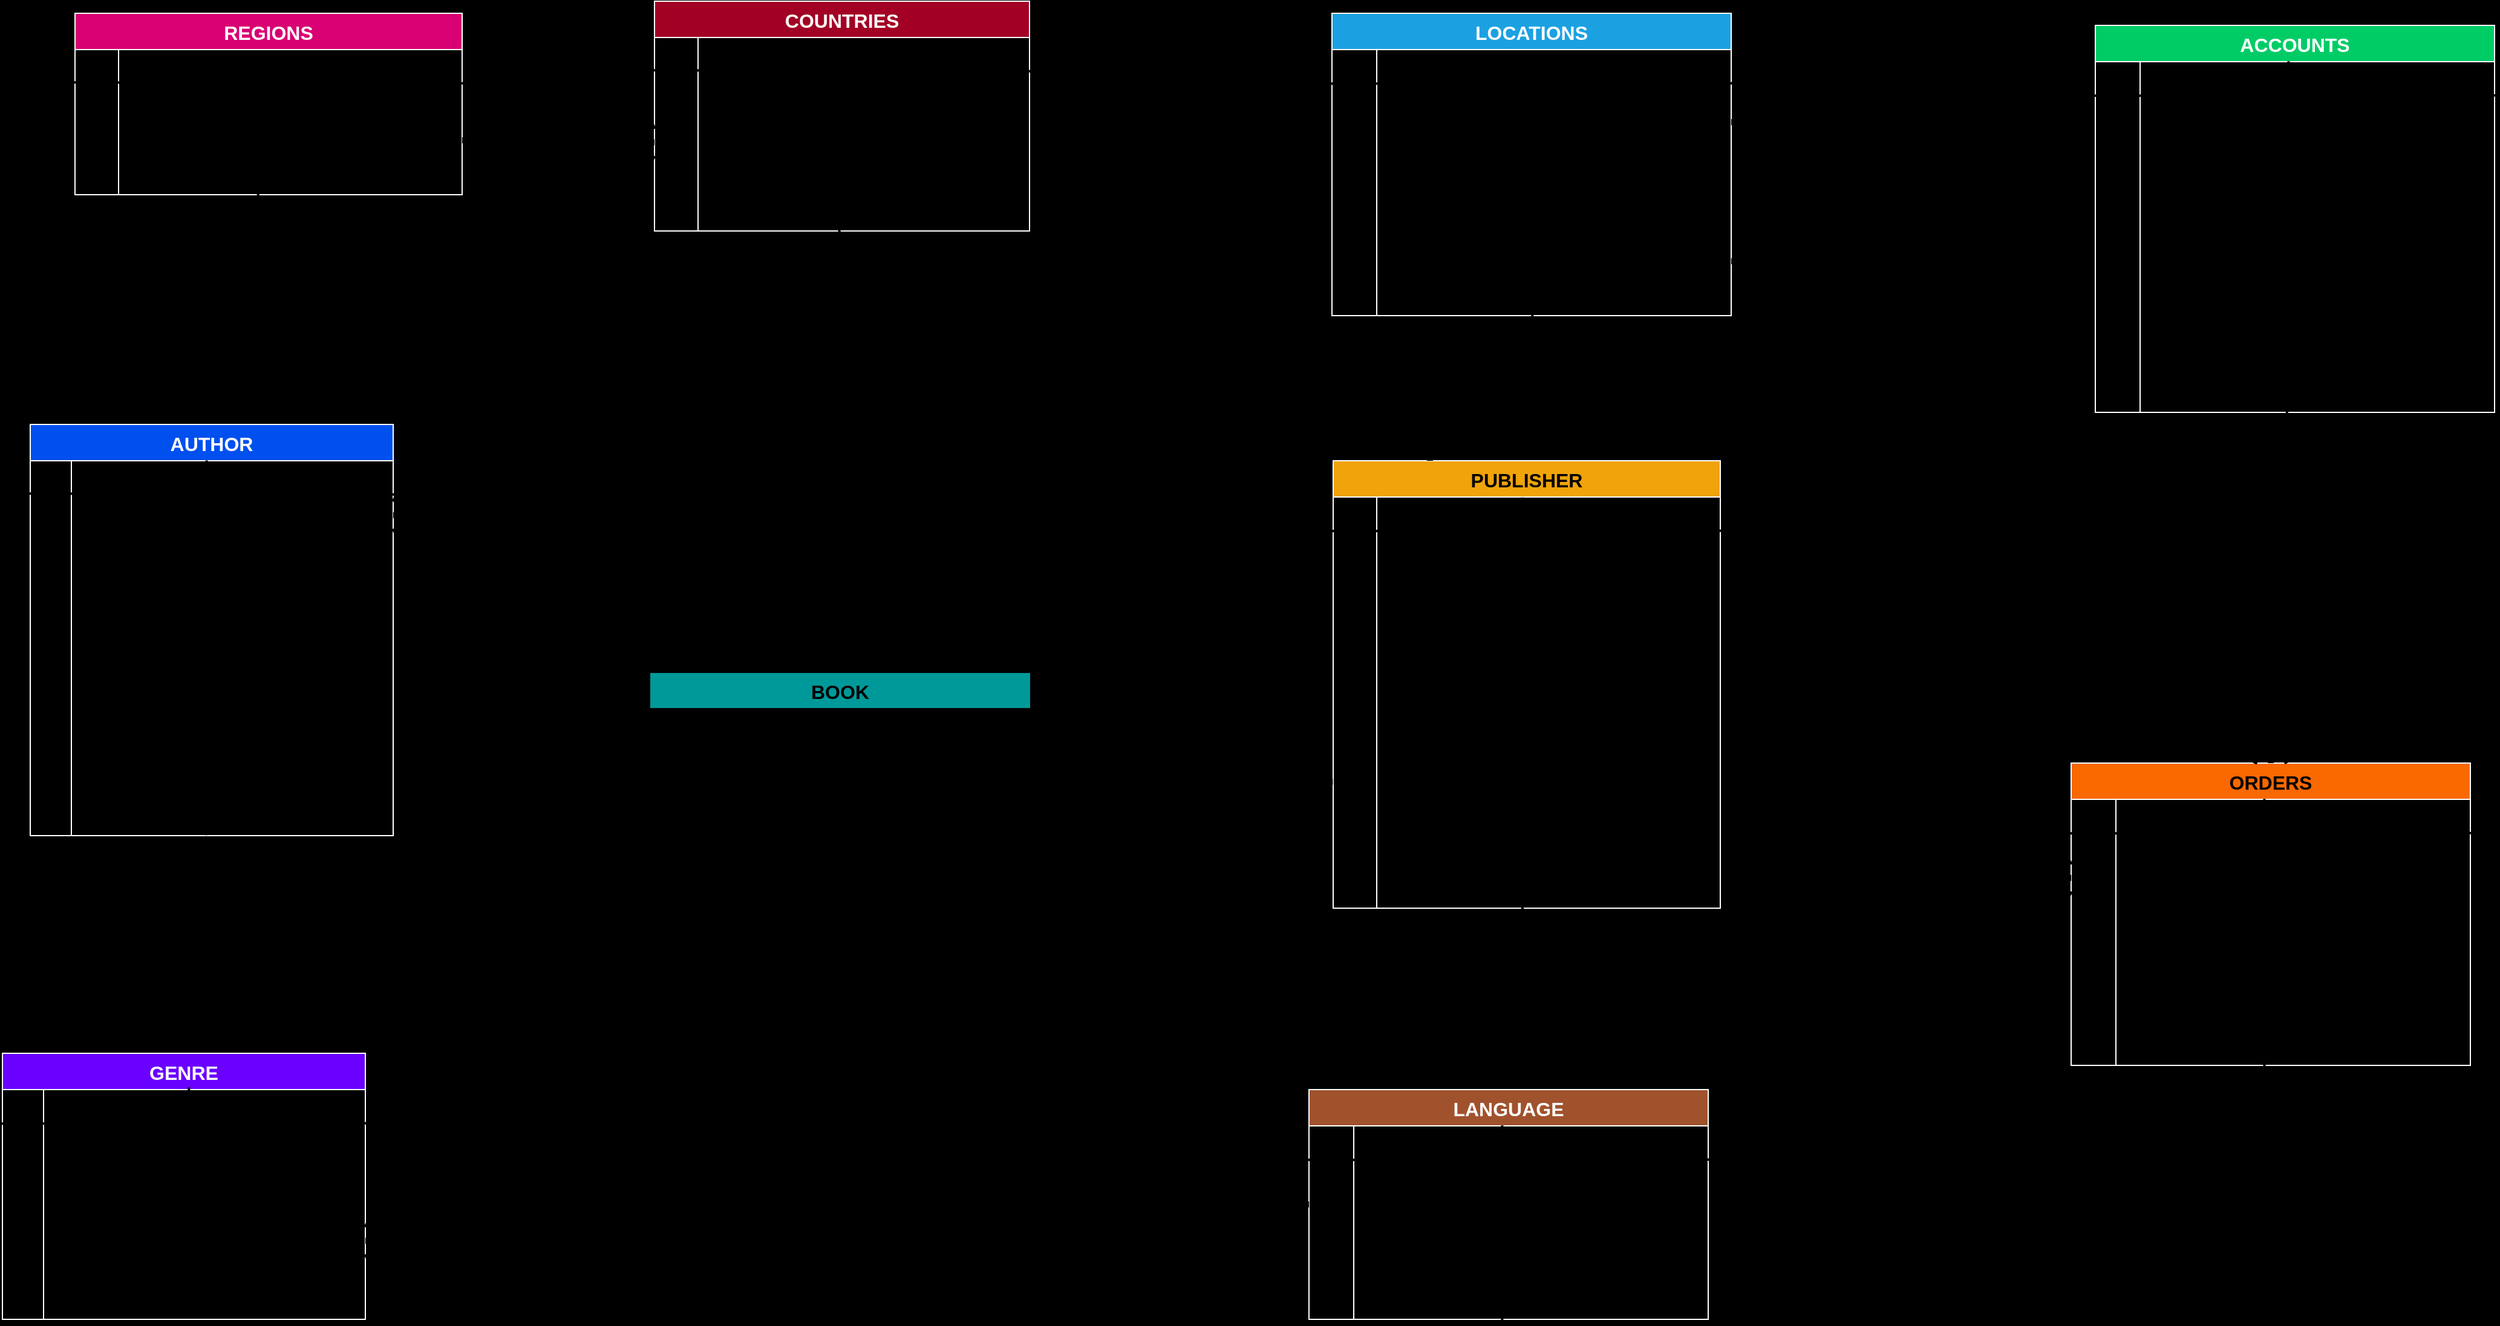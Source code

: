 <mxfile version="24.4.0" type="device">
  <diagram name="Page-1" id="w5YIbSZ3tDpKAlkPuJyY">
    <mxGraphModel dx="1343" dy="929" grid="1" gridSize="10" guides="1" tooltips="1" connect="1" arrows="1" fold="1" page="1" pageScale="1" pageWidth="3000" pageHeight="3000" background="#000000" math="0" shadow="0">
      <root>
        <mxCell id="0" />
        <mxCell id="1" parent="0" />
        <mxCell id="HTnMNNAMFDqcmNRor3eO-17" value="BOOK" style="shape=table;startSize=30;container=1;collapsible=0;childLayout=tableLayout;fixedRows=1;rowLines=0;fontStyle=1;fontSize=16;fillColor=#009999;" parent="1" vertex="1">
          <mxGeometry x="1245" y="1295" width="315" height="410" as="geometry" />
        </mxCell>
        <mxCell id="HTnMNNAMFDqcmNRor3eO-18" value="" style="shape=tableRow;horizontal=0;startSize=0;swimlaneHead=0;swimlaneBody=0;top=0;left=0;bottom=0;right=0;collapsible=0;dropTarget=0;fillColor=none;points=[[0,0.5],[1,0.5]];portConstraint=eastwest;strokeColor=inherit;fontSize=16;strokeWidth=3;" parent="HTnMNNAMFDqcmNRor3eO-17" vertex="1">
          <mxGeometry y="30" width="315" height="30" as="geometry" />
        </mxCell>
        <mxCell id="HTnMNNAMFDqcmNRor3eO-19" value="PK" style="shape=partialRectangle;html=1;whiteSpace=wrap;connectable=0;fillColor=none;top=0;left=0;bottom=0;right=0;overflow=hidden;pointerEvents=1;strokeColor=#E6D0DE;fontSize=16;" parent="HTnMNNAMFDqcmNRor3eO-18" vertex="1">
          <mxGeometry width="36" height="30" as="geometry">
            <mxRectangle width="36" height="30" as="alternateBounds" />
          </mxGeometry>
        </mxCell>
        <mxCell id="HTnMNNAMFDqcmNRor3eO-20" value="isbn_code&amp;nbsp; &amp;nbsp; &amp;nbsp; &amp;nbsp; &amp;nbsp; &amp;nbsp; &amp;nbsp;VARCHAR2(30)&amp;nbsp;&amp;nbsp;" style="shape=partialRectangle;html=1;whiteSpace=wrap;connectable=0;fillColor=none;top=0;left=0;bottom=0;right=0;align=left;spacingLeft=6;overflow=hidden;strokeColor=#E6D0DE;fontSize=16;" parent="HTnMNNAMFDqcmNRor3eO-18" vertex="1">
          <mxGeometry x="36" width="279" height="30" as="geometry">
            <mxRectangle width="279" height="30" as="alternateBounds" />
          </mxGeometry>
        </mxCell>
        <mxCell id="HTnMNNAMFDqcmNRor3eO-24" value="" style="shape=tableRow;horizontal=0;startSize=0;swimlaneHead=0;swimlaneBody=0;top=0;left=0;bottom=0;right=0;collapsible=0;dropTarget=0;fillColor=none;points=[[0,0.5],[1,0.5]];portConstraint=eastwest;strokeColor=inherit;fontSize=16;" parent="HTnMNNAMFDqcmNRor3eO-17" vertex="1">
          <mxGeometry y="60" width="315" height="20" as="geometry" />
        </mxCell>
        <mxCell id="HTnMNNAMFDqcmNRor3eO-25" value="" style="shape=partialRectangle;html=1;whiteSpace=wrap;connectable=0;fillColor=none;top=0;left=0;bottom=0;right=0;overflow=hidden;strokeColor=inherit;fontSize=16;" parent="HTnMNNAMFDqcmNRor3eO-24" vertex="1">
          <mxGeometry width="36" height="20" as="geometry">
            <mxRectangle width="36" height="20" as="alternateBounds" />
          </mxGeometry>
        </mxCell>
        <mxCell id="HTnMNNAMFDqcmNRor3eO-26" value="title&amp;nbsp; &amp;nbsp; &amp;nbsp; &amp;nbsp; &amp;nbsp; &amp;nbsp; &amp;nbsp; &amp;nbsp; &amp;nbsp; &amp;nbsp; &amp;nbsp; &amp;nbsp; VARCHAR2(250)&amp;nbsp; &amp;nbsp; &amp;nbsp;" style="shape=partialRectangle;html=1;whiteSpace=wrap;connectable=0;fillColor=none;top=0;left=0;bottom=0;right=0;align=left;spacingLeft=6;overflow=hidden;strokeColor=inherit;fontSize=16;" parent="HTnMNNAMFDqcmNRor3eO-24" vertex="1">
          <mxGeometry x="36" width="279" height="20" as="geometry">
            <mxRectangle width="279" height="20" as="alternateBounds" />
          </mxGeometry>
        </mxCell>
        <mxCell id="HTnMNNAMFDqcmNRor3eO-43" value="" style="shape=tableRow;horizontal=0;startSize=0;swimlaneHead=0;swimlaneBody=0;top=0;left=0;bottom=0;right=0;collapsible=0;dropTarget=0;fillColor=none;points=[[0,0.5],[1,0.5]];portConstraint=eastwest;strokeColor=inherit;fontSize=16;" parent="HTnMNNAMFDqcmNRor3eO-17" vertex="1">
          <mxGeometry y="80" width="315" height="30" as="geometry" />
        </mxCell>
        <mxCell id="HTnMNNAMFDqcmNRor3eO-44" value="" style="shape=partialRectangle;html=1;whiteSpace=wrap;connectable=0;fillColor=none;top=0;left=0;bottom=0;right=0;overflow=hidden;strokeColor=inherit;fontSize=16;" parent="HTnMNNAMFDqcmNRor3eO-43" vertex="1">
          <mxGeometry width="36" height="30" as="geometry">
            <mxRectangle width="36" height="30" as="alternateBounds" />
          </mxGeometry>
        </mxCell>
        <mxCell id="HTnMNNAMFDqcmNRor3eO-45" value="publication_date&amp;nbsp; &amp;nbsp; DATE&amp;nbsp; &amp;nbsp; &amp;nbsp; &amp;nbsp; &amp;nbsp; &amp;nbsp; &amp;nbsp; &amp;nbsp; &amp;nbsp; &amp;nbsp;&amp;nbsp;" style="shape=partialRectangle;html=1;whiteSpace=wrap;connectable=0;fillColor=none;top=0;left=0;bottom=0;right=0;align=left;spacingLeft=6;overflow=hidden;strokeColor=inherit;fontSize=16;" parent="HTnMNNAMFDqcmNRor3eO-43" vertex="1">
          <mxGeometry x="36" width="279" height="30" as="geometry">
            <mxRectangle width="279" height="30" as="alternateBounds" />
          </mxGeometry>
        </mxCell>
        <mxCell id="HTnMNNAMFDqcmNRor3eO-56" value="" style="endArrow=none;html=1;rounded=0;strokeWidth=2;entryX=-0.002;entryY=-0.094;entryDx=0;entryDy=0;entryPerimeter=0;exitX=1.004;exitY=0.929;exitDx=0;exitDy=0;exitPerimeter=0;" parent="HTnMNNAMFDqcmNRor3eO-17" source="HTnMNNAMFDqcmNRor3eO-18" target="HTnMNNAMFDqcmNRor3eO-24" edge="1">
          <mxGeometry width="50" height="50" relative="1" as="geometry">
            <mxPoint x="130" y="240" as="sourcePoint" />
            <mxPoint y="89.58" as="targetPoint" />
          </mxGeometry>
        </mxCell>
        <mxCell id="HTnMNNAMFDqcmNRor3eO-58" value="" style="shape=tableRow;horizontal=0;startSize=0;swimlaneHead=0;swimlaneBody=0;top=0;left=0;bottom=0;right=0;collapsible=0;dropTarget=0;fillColor=none;points=[[0,0.5],[1,0.5]];portConstraint=eastwest;strokeColor=inherit;fontSize=16;" parent="HTnMNNAMFDqcmNRor3eO-17" vertex="1">
          <mxGeometry y="110" width="315" height="20" as="geometry" />
        </mxCell>
        <mxCell id="HTnMNNAMFDqcmNRor3eO-59" value="" style="shape=partialRectangle;html=1;whiteSpace=wrap;connectable=0;fillColor=none;top=0;left=0;bottom=0;right=0;overflow=hidden;strokeColor=inherit;fontSize=16;" parent="HTnMNNAMFDqcmNRor3eO-58" vertex="1">
          <mxGeometry width="36" height="20" as="geometry">
            <mxRectangle width="36" height="20" as="alternateBounds" />
          </mxGeometry>
        </mxCell>
        <mxCell id="HTnMNNAMFDqcmNRor3eO-60" value="edition&amp;nbsp; &amp;nbsp; &amp;nbsp; &amp;nbsp; &amp;nbsp; &amp;nbsp; &amp;nbsp; &amp;nbsp; &amp;nbsp; &amp;nbsp;varchar2(50)&amp;nbsp; &amp;nbsp; &amp;nbsp; &amp;nbsp; &amp;nbsp; &amp;nbsp;&amp;nbsp;" style="shape=partialRectangle;html=1;whiteSpace=wrap;connectable=0;fillColor=none;top=0;left=0;bottom=0;right=0;align=left;spacingLeft=6;overflow=hidden;strokeColor=inherit;fontSize=16;" parent="HTnMNNAMFDqcmNRor3eO-58" vertex="1">
          <mxGeometry x="36" width="279" height="20" as="geometry">
            <mxRectangle width="279" height="20" as="alternateBounds" />
          </mxGeometry>
        </mxCell>
        <mxCell id="HTnMNNAMFDqcmNRor3eO-61" value="" style="shape=tableRow;horizontal=0;startSize=0;swimlaneHead=0;swimlaneBody=0;top=0;left=0;bottom=0;right=0;collapsible=0;dropTarget=0;fillColor=none;points=[[0,0.5],[1,0.5]];portConstraint=eastwest;strokeColor=inherit;fontSize=16;" parent="HTnMNNAMFDqcmNRor3eO-17" vertex="1">
          <mxGeometry y="130" width="315" height="20" as="geometry" />
        </mxCell>
        <mxCell id="HTnMNNAMFDqcmNRor3eO-62" value="" style="shape=partialRectangle;html=1;whiteSpace=wrap;connectable=0;fillColor=none;top=0;left=0;bottom=0;right=0;overflow=hidden;strokeColor=inherit;fontSize=16;" parent="HTnMNNAMFDqcmNRor3eO-61" vertex="1">
          <mxGeometry width="36" height="20" as="geometry">
            <mxRectangle width="36" height="20" as="alternateBounds" />
          </mxGeometry>
        </mxCell>
        <mxCell id="HTnMNNAMFDqcmNRor3eO-63" value="quantity&amp;nbsp; &amp;nbsp; &amp;nbsp; &amp;nbsp; &amp;nbsp; &amp;nbsp; &amp;nbsp; &amp;nbsp; &amp;nbsp;number(5,0)" style="shape=partialRectangle;html=1;whiteSpace=wrap;connectable=0;fillColor=none;top=0;left=0;bottom=0;right=0;align=left;spacingLeft=6;overflow=hidden;strokeColor=inherit;fontSize=16;" parent="HTnMNNAMFDqcmNRor3eO-61" vertex="1">
          <mxGeometry x="36" width="279" height="20" as="geometry">
            <mxRectangle width="279" height="20" as="alternateBounds" />
          </mxGeometry>
        </mxCell>
        <mxCell id="HTnMNNAMFDqcmNRor3eO-64" value="" style="shape=tableRow;horizontal=0;startSize=0;swimlaneHead=0;swimlaneBody=0;top=0;left=0;bottom=0;right=0;collapsible=0;dropTarget=0;fillColor=none;points=[[0,0.5],[1,0.5]];portConstraint=eastwest;strokeColor=inherit;fontSize=16;" parent="HTnMNNAMFDqcmNRor3eO-17" vertex="1">
          <mxGeometry y="150" width="315" height="20" as="geometry" />
        </mxCell>
        <mxCell id="HTnMNNAMFDqcmNRor3eO-65" value="" style="shape=partialRectangle;html=1;whiteSpace=wrap;connectable=0;fillColor=none;top=0;left=0;bottom=0;right=0;overflow=hidden;strokeColor=inherit;fontSize=16;" parent="HTnMNNAMFDqcmNRor3eO-64" vertex="1">
          <mxGeometry width="36" height="20" as="geometry">
            <mxRectangle width="36" height="20" as="alternateBounds" />
          </mxGeometry>
        </mxCell>
        <mxCell id="HTnMNNAMFDqcmNRor3eO-66" value="price&amp;nbsp; &amp;nbsp; &amp;nbsp; &amp;nbsp; &amp;nbsp; &amp;nbsp; &amp;nbsp; &amp;nbsp; &amp;nbsp; &amp;nbsp; &amp;nbsp; number(7,2)" style="shape=partialRectangle;html=1;whiteSpace=wrap;connectable=0;fillColor=none;top=0;left=0;bottom=0;right=0;align=left;spacingLeft=6;overflow=hidden;strokeColor=inherit;fontSize=16;" parent="HTnMNNAMFDqcmNRor3eO-64" vertex="1">
          <mxGeometry x="36" width="279" height="20" as="geometry">
            <mxRectangle width="279" height="20" as="alternateBounds" />
          </mxGeometry>
        </mxCell>
        <mxCell id="HTnMNNAMFDqcmNRor3eO-67" value="" style="shape=tableRow;horizontal=0;startSize=0;swimlaneHead=0;swimlaneBody=0;top=0;left=0;bottom=0;right=0;collapsible=0;dropTarget=0;fillColor=none;points=[[0,0.5],[1,0.5]];portConstraint=eastwest;strokeColor=inherit;fontSize=16;" parent="HTnMNNAMFDqcmNRor3eO-17" vertex="1">
          <mxGeometry y="170" width="315" height="20" as="geometry" />
        </mxCell>
        <mxCell id="HTnMNNAMFDqcmNRor3eO-68" value="" style="shape=partialRectangle;html=1;whiteSpace=wrap;connectable=0;fillColor=none;top=0;left=0;bottom=0;right=0;overflow=hidden;strokeColor=inherit;fontSize=16;" parent="HTnMNNAMFDqcmNRor3eO-67" vertex="1">
          <mxGeometry width="36" height="20" as="geometry">
            <mxRectangle width="36" height="20" as="alternateBounds" />
          </mxGeometry>
        </mxCell>
        <mxCell id="HTnMNNAMFDqcmNRor3eO-69" value="author&amp;nbsp; &amp;nbsp; &amp;nbsp; &amp;nbsp; &amp;nbsp; &amp;nbsp; &amp;nbsp; &amp;nbsp; &amp;nbsp; &amp;nbsp; varchar2(500)" style="shape=partialRectangle;html=1;whiteSpace=wrap;connectable=0;fillColor=none;top=0;left=0;bottom=0;right=0;align=left;spacingLeft=6;overflow=hidden;strokeColor=inherit;fontSize=16;" parent="HTnMNNAMFDqcmNRor3eO-67" vertex="1">
          <mxGeometry x="36" width="279" height="20" as="geometry">
            <mxRectangle width="279" height="20" as="alternateBounds" />
          </mxGeometry>
        </mxCell>
        <mxCell id="HTnMNNAMFDqcmNRor3eO-70" value="" style="shape=tableRow;horizontal=0;startSize=0;swimlaneHead=0;swimlaneBody=0;top=0;left=0;bottom=0;right=0;collapsible=0;dropTarget=0;fillColor=none;points=[[0,0.5],[1,0.5]];portConstraint=eastwest;strokeColor=inherit;fontSize=16;" parent="HTnMNNAMFDqcmNRor3eO-17" vertex="1">
          <mxGeometry y="190" width="315" height="30" as="geometry" />
        </mxCell>
        <mxCell id="HTnMNNAMFDqcmNRor3eO-71" value="FK" style="shape=partialRectangle;html=1;whiteSpace=wrap;connectable=0;fillColor=none;top=0;left=0;bottom=0;right=0;overflow=hidden;strokeColor=inherit;fontSize=16;" parent="HTnMNNAMFDqcmNRor3eO-70" vertex="1">
          <mxGeometry width="36" height="30" as="geometry">
            <mxRectangle width="36" height="30" as="alternateBounds" />
          </mxGeometry>
        </mxCell>
        <mxCell id="HTnMNNAMFDqcmNRor3eO-72" value="publisher_id&amp;nbsp; &amp;nbsp; &amp;nbsp; &amp;nbsp; &amp;nbsp; &amp;nbsp;NUMBER(22,0)" style="shape=partialRectangle;html=1;whiteSpace=wrap;connectable=0;fillColor=none;top=0;left=0;bottom=0;right=0;align=left;spacingLeft=6;overflow=hidden;strokeColor=inherit;fontSize=16;" parent="HTnMNNAMFDqcmNRor3eO-70" vertex="1">
          <mxGeometry x="36" width="279" height="30" as="geometry">
            <mxRectangle width="279" height="30" as="alternateBounds" />
          </mxGeometry>
        </mxCell>
        <mxCell id="HTnMNNAMFDqcmNRor3eO-73" value="" style="shape=tableRow;horizontal=0;startSize=0;swimlaneHead=0;swimlaneBody=0;top=0;left=0;bottom=0;right=0;collapsible=0;dropTarget=0;fillColor=none;points=[[0,0.5],[1,0.5]];portConstraint=eastwest;strokeColor=inherit;fontSize=16;" parent="HTnMNNAMFDqcmNRor3eO-17" vertex="1">
          <mxGeometry y="220" width="315" height="20" as="geometry" />
        </mxCell>
        <mxCell id="HTnMNNAMFDqcmNRor3eO-74" value="FK" style="shape=partialRectangle;html=1;whiteSpace=wrap;connectable=0;fillColor=none;top=0;left=0;bottom=0;right=0;overflow=hidden;strokeColor=inherit;fontSize=16;" parent="HTnMNNAMFDqcmNRor3eO-73" vertex="1">
          <mxGeometry width="36" height="20" as="geometry">
            <mxRectangle width="36" height="20" as="alternateBounds" />
          </mxGeometry>
        </mxCell>
        <mxCell id="HTnMNNAMFDqcmNRor3eO-75" value="language_id&amp;nbsp; &amp;nbsp; &amp;nbsp; &amp;nbsp; &amp;nbsp; &amp;nbsp;NUMBER(22,0)" style="shape=partialRectangle;html=1;whiteSpace=wrap;connectable=0;fillColor=none;top=0;left=0;bottom=0;right=0;align=left;spacingLeft=6;overflow=hidden;strokeColor=inherit;fontSize=16;" parent="HTnMNNAMFDqcmNRor3eO-73" vertex="1">
          <mxGeometry x="36" width="279" height="20" as="geometry">
            <mxRectangle width="279" height="20" as="alternateBounds" />
          </mxGeometry>
        </mxCell>
        <mxCell id="HTnMNNAMFDqcmNRor3eO-76" value="" style="shape=tableRow;horizontal=0;startSize=0;swimlaneHead=0;swimlaneBody=0;top=0;left=0;bottom=0;right=0;collapsible=0;dropTarget=0;fillColor=none;points=[[0,0.5],[1,0.5]];portConstraint=eastwest;strokeColor=inherit;fontSize=16;" parent="HTnMNNAMFDqcmNRor3eO-17" vertex="1">
          <mxGeometry y="240" width="315" height="20" as="geometry" />
        </mxCell>
        <mxCell id="HTnMNNAMFDqcmNRor3eO-77" value="" style="shape=partialRectangle;html=1;whiteSpace=wrap;connectable=0;fillColor=none;top=0;left=0;bottom=0;right=0;overflow=hidden;strokeColor=inherit;fontSize=16;" parent="HTnMNNAMFDqcmNRor3eO-76" vertex="1">
          <mxGeometry width="36" height="20" as="geometry">
            <mxRectangle width="36" height="20" as="alternateBounds" />
          </mxGeometry>
        </mxCell>
        <mxCell id="HTnMNNAMFDqcmNRor3eO-78" value="genre&amp;nbsp; &amp;nbsp; &amp;nbsp; &amp;nbsp; &amp;nbsp; &amp;nbsp; &amp;nbsp; &amp;nbsp; &amp;nbsp; &amp;nbsp; &amp;nbsp; varchar2(100)" style="shape=partialRectangle;html=1;whiteSpace=wrap;connectable=0;fillColor=none;top=0;left=0;bottom=0;right=0;align=left;spacingLeft=6;overflow=hidden;strokeColor=inherit;fontSize=16;" parent="HTnMNNAMFDqcmNRor3eO-76" vertex="1">
          <mxGeometry x="36" width="279" height="20" as="geometry">
            <mxRectangle width="279" height="20" as="alternateBounds" />
          </mxGeometry>
        </mxCell>
        <mxCell id="HTnMNNAMFDqcmNRor3eO-79" value="" style="shape=tableRow;horizontal=0;startSize=0;swimlaneHead=0;swimlaneBody=0;top=0;left=0;bottom=0;right=0;collapsible=0;dropTarget=0;fillColor=none;points=[[0,0.5],[1,0.5]];portConstraint=eastwest;strokeColor=inherit;fontSize=16;" parent="HTnMNNAMFDqcmNRor3eO-17" vertex="1">
          <mxGeometry y="260" width="315" height="20" as="geometry" />
        </mxCell>
        <mxCell id="HTnMNNAMFDqcmNRor3eO-80" value="" style="shape=partialRectangle;html=1;whiteSpace=wrap;connectable=0;fillColor=none;top=0;left=0;bottom=0;right=0;overflow=hidden;strokeColor=inherit;fontSize=16;" parent="HTnMNNAMFDqcmNRor3eO-79" vertex="1">
          <mxGeometry width="36" height="20" as="geometry">
            <mxRectangle width="36" height="20" as="alternateBounds" />
          </mxGeometry>
        </mxCell>
        <mxCell id="HTnMNNAMFDqcmNRor3eO-81" value="rating&amp;nbsp; &amp;nbsp; &amp;nbsp; &amp;nbsp; &amp;nbsp; &amp;nbsp; &amp;nbsp; &amp;nbsp; &amp;nbsp; &amp;nbsp; &amp;nbsp; number(3,1)&amp;nbsp; &amp;nbsp; &amp;nbsp;" style="shape=partialRectangle;html=1;whiteSpace=wrap;connectable=0;fillColor=none;top=0;left=0;bottom=0;right=0;align=left;spacingLeft=6;overflow=hidden;strokeColor=inherit;fontSize=16;" parent="HTnMNNAMFDqcmNRor3eO-79" vertex="1">
          <mxGeometry x="36" width="279" height="20" as="geometry">
            <mxRectangle width="279" height="20" as="alternateBounds" />
          </mxGeometry>
        </mxCell>
        <mxCell id="HTnMNNAMFDqcmNRor3eO-85" value="" style="shape=tableRow;horizontal=0;startSize=0;swimlaneHead=0;swimlaneBody=0;top=0;left=0;bottom=0;right=0;collapsible=0;dropTarget=0;fillColor=none;points=[[0,0.5],[1,0.5]];portConstraint=eastwest;strokeColor=inherit;fontSize=16;" parent="HTnMNNAMFDqcmNRor3eO-17" vertex="1">
          <mxGeometry y="280" width="315" height="30" as="geometry" />
        </mxCell>
        <mxCell id="HTnMNNAMFDqcmNRor3eO-86" value="" style="shape=partialRectangle;html=1;whiteSpace=wrap;connectable=0;fillColor=none;top=0;left=0;bottom=0;right=0;overflow=hidden;strokeColor=inherit;fontSize=16;" parent="HTnMNNAMFDqcmNRor3eO-85" vertex="1">
          <mxGeometry width="36" height="30" as="geometry">
            <mxRectangle width="36" height="30" as="alternateBounds" />
          </mxGeometry>
        </mxCell>
        <mxCell id="HTnMNNAMFDqcmNRor3eO-87" value="page_num&amp;nbsp; &amp;nbsp; &amp;nbsp; &amp;nbsp; &amp;nbsp; &amp;nbsp; &amp;nbsp; number(5,0)" style="shape=partialRectangle;html=1;whiteSpace=wrap;connectable=0;fillColor=none;top=0;left=0;bottom=0;right=0;align=left;spacingLeft=6;overflow=hidden;strokeColor=inherit;fontSize=16;" parent="HTnMNNAMFDqcmNRor3eO-85" vertex="1">
          <mxGeometry x="36" width="279" height="30" as="geometry">
            <mxRectangle width="279" height="30" as="alternateBounds" />
          </mxGeometry>
        </mxCell>
        <mxCell id="HTnMNNAMFDqcmNRor3eO-88" value="" style="shape=tableRow;horizontal=0;startSize=0;swimlaneHead=0;swimlaneBody=0;top=0;left=0;bottom=0;right=0;collapsible=0;dropTarget=0;fillColor=none;points=[[0,0.5],[1,0.5]];portConstraint=eastwest;strokeColor=inherit;fontSize=16;" parent="HTnMNNAMFDqcmNRor3eO-17" vertex="1">
          <mxGeometry y="310" width="315" height="30" as="geometry" />
        </mxCell>
        <mxCell id="HTnMNNAMFDqcmNRor3eO-89" value="" style="shape=partialRectangle;html=1;whiteSpace=wrap;connectable=0;fillColor=none;top=0;left=0;bottom=0;right=0;overflow=hidden;strokeColor=inherit;fontSize=16;" parent="HTnMNNAMFDqcmNRor3eO-88" vertex="1">
          <mxGeometry width="36" height="30" as="geometry">
            <mxRectangle width="36" height="30" as="alternateBounds" />
          </mxGeometry>
        </mxCell>
        <mxCell id="HTnMNNAMFDqcmNRor3eO-90" value="update_date&amp;nbsp; &amp;nbsp; &amp;nbsp; &amp;nbsp; &amp;nbsp; &amp;nbsp;timestamp" style="shape=partialRectangle;html=1;whiteSpace=wrap;connectable=0;fillColor=none;top=0;left=0;bottom=0;right=0;align=left;spacingLeft=6;overflow=hidden;strokeColor=inherit;fontSize=16;" parent="HTnMNNAMFDqcmNRor3eO-88" vertex="1">
          <mxGeometry x="36" width="279" height="30" as="geometry">
            <mxRectangle width="279" height="30" as="alternateBounds" />
          </mxGeometry>
        </mxCell>
        <mxCell id="HTnMNNAMFDqcmNRor3eO-91" value="" style="shape=tableRow;horizontal=0;startSize=0;swimlaneHead=0;swimlaneBody=0;top=0;left=0;bottom=0;right=0;collapsible=0;dropTarget=0;fillColor=none;points=[[0,0.5],[1,0.5]];portConstraint=eastwest;strokeColor=inherit;fontSize=16;" parent="HTnMNNAMFDqcmNRor3eO-17" vertex="1">
          <mxGeometry y="340" width="315" height="20" as="geometry" />
        </mxCell>
        <mxCell id="HTnMNNAMFDqcmNRor3eO-92" value="" style="shape=partialRectangle;html=1;whiteSpace=wrap;connectable=0;fillColor=none;top=0;left=0;bottom=0;right=0;overflow=hidden;strokeColor=inherit;fontSize=16;" parent="HTnMNNAMFDqcmNRor3eO-91" vertex="1">
          <mxGeometry width="36" height="20" as="geometry">
            <mxRectangle width="36" height="20" as="alternateBounds" />
          </mxGeometry>
        </mxCell>
        <mxCell id="HTnMNNAMFDqcmNRor3eO-93" value="status&amp;nbsp; &amp;nbsp; &amp;nbsp; &amp;nbsp; &amp;nbsp; &amp;nbsp; &amp;nbsp; &amp;nbsp; &amp;nbsp; &amp;nbsp; &amp;nbsp; varchar2(20)" style="shape=partialRectangle;html=1;whiteSpace=wrap;connectable=0;fillColor=none;top=0;left=0;bottom=0;right=0;align=left;spacingLeft=6;overflow=hidden;strokeColor=inherit;fontSize=16;" parent="HTnMNNAMFDqcmNRor3eO-91" vertex="1">
          <mxGeometry x="36" width="279" height="20" as="geometry">
            <mxRectangle width="279" height="20" as="alternateBounds" />
          </mxGeometry>
        </mxCell>
        <mxCell id="XgE70LmsuouHb_Qgxm-G-1" value="" style="shape=tableRow;horizontal=0;startSize=0;swimlaneHead=0;swimlaneBody=0;top=0;left=0;bottom=0;right=0;collapsible=0;dropTarget=0;fillColor=none;points=[[0,0.5],[1,0.5]];portConstraint=eastwest;strokeColor=inherit;fontSize=16;" parent="HTnMNNAMFDqcmNRor3eO-17" vertex="1">
          <mxGeometry y="360" width="315" height="20" as="geometry" />
        </mxCell>
        <mxCell id="XgE70LmsuouHb_Qgxm-G-2" value="" style="shape=partialRectangle;html=1;whiteSpace=wrap;connectable=0;fillColor=none;top=0;left=0;bottom=0;right=0;overflow=hidden;strokeColor=inherit;fontSize=16;" parent="XgE70LmsuouHb_Qgxm-G-1" vertex="1">
          <mxGeometry width="36" height="20" as="geometry">
            <mxRectangle width="36" height="20" as="alternateBounds" />
          </mxGeometry>
        </mxCell>
        <mxCell id="XgE70LmsuouHb_Qgxm-G-3" value="description&amp;nbsp; &amp;nbsp; &amp;nbsp; &amp;nbsp; &amp;nbsp; &amp;nbsp; &amp;nbsp; varchar2(250)" style="shape=partialRectangle;html=1;whiteSpace=wrap;connectable=0;fillColor=none;top=0;left=0;bottom=0;right=0;align=left;spacingLeft=6;overflow=hidden;strokeColor=inherit;fontSize=16;" parent="XgE70LmsuouHb_Qgxm-G-1" vertex="1">
          <mxGeometry x="36" width="279" height="20" as="geometry">
            <mxRectangle width="279" height="20" as="alternateBounds" />
          </mxGeometry>
        </mxCell>
        <mxCell id="HTnMNNAMFDqcmNRor3eO-57" value="" style="endArrow=none;html=1;rounded=0;strokeWidth=2;entryX=0.512;entryY=0.033;entryDx=0;entryDy=0;entryPerimeter=0;exitX=0.528;exitY=1.211;exitDx=0;exitDy=0;exitPerimeter=0;" parent="HTnMNNAMFDqcmNRor3eO-17" source="XgE70LmsuouHb_Qgxm-G-208" edge="1">
          <mxGeometry width="50" height="50" relative="1" as="geometry">
            <mxPoint x="166.5" y="410" as="sourcePoint" />
            <mxPoint x="165.6" y="30.99" as="targetPoint" />
          </mxGeometry>
        </mxCell>
        <mxCell id="XgE70LmsuouHb_Qgxm-G-208" value="" style="shape=tableRow;horizontal=0;startSize=0;swimlaneHead=0;swimlaneBody=0;top=0;left=0;bottom=0;right=0;collapsible=0;dropTarget=0;fillColor=none;points=[[0,0.5],[1,0.5]];portConstraint=eastwest;strokeColor=inherit;fontSize=16;" parent="HTnMNNAMFDqcmNRor3eO-17" vertex="1">
          <mxGeometry y="380" width="315" height="25" as="geometry" />
        </mxCell>
        <mxCell id="XgE70LmsuouHb_Qgxm-G-209" value="" style="shape=partialRectangle;html=1;whiteSpace=wrap;connectable=0;fillColor=none;top=0;left=0;bottom=0;right=0;overflow=hidden;strokeColor=inherit;fontSize=16;" parent="XgE70LmsuouHb_Qgxm-G-208" vertex="1">
          <mxGeometry width="36" height="25" as="geometry">
            <mxRectangle width="36" height="25" as="alternateBounds" />
          </mxGeometry>
        </mxCell>
        <mxCell id="XgE70LmsuouHb_Qgxm-G-210" value="creation_date&amp;nbsp; &amp;nbsp; &amp;nbsp; &amp;nbsp; &amp;nbsp; timestamp" style="shape=partialRectangle;html=1;whiteSpace=wrap;connectable=0;fillColor=none;top=0;left=0;bottom=0;right=0;align=left;spacingLeft=6;overflow=hidden;strokeColor=inherit;fontSize=16;" parent="XgE70LmsuouHb_Qgxm-G-208" vertex="1">
          <mxGeometry x="36" width="279" height="25" as="geometry">
            <mxRectangle width="279" height="25" as="alternateBounds" />
          </mxGeometry>
        </mxCell>
        <mxCell id="XgE70LmsuouHb_Qgxm-G-4" value="AUTHOR" style="shape=table;startSize=30;container=1;collapsible=0;childLayout=tableLayout;fixedRows=1;rowLines=0;fontStyle=1;fontSize=16;fillColor=#0050ef;fontColor=#ffffff;strokeColor=#FFFFFF;" parent="1" vertex="1">
          <mxGeometry x="733" y="1090" width="300" height="340" as="geometry" />
        </mxCell>
        <mxCell id="XgE70LmsuouHb_Qgxm-G-5" value="" style="shape=tableRow;horizontal=0;startSize=0;swimlaneHead=0;swimlaneBody=0;top=0;left=0;bottom=0;right=0;collapsible=0;dropTarget=0;fillColor=none;points=[[0,0.5],[1,0.5]];portConstraint=eastwest;strokeColor=inherit;fontSize=16;strokeWidth=3;" parent="XgE70LmsuouHb_Qgxm-G-4" vertex="1">
          <mxGeometry y="30" width="300" height="30" as="geometry" />
        </mxCell>
        <mxCell id="XgE70LmsuouHb_Qgxm-G-6" value="PK" style="shape=partialRectangle;html=1;whiteSpace=wrap;connectable=0;fillColor=none;top=0;left=0;bottom=0;right=0;overflow=hidden;pointerEvents=1;strokeColor=#E6D0DE;fontSize=16;" parent="XgE70LmsuouHb_Qgxm-G-5" vertex="1">
          <mxGeometry width="34" height="30" as="geometry">
            <mxRectangle width="34" height="30" as="alternateBounds" />
          </mxGeometry>
        </mxCell>
        <mxCell id="XgE70LmsuouHb_Qgxm-G-7" value="author_id&amp;nbsp; &amp;nbsp; &amp;nbsp; &amp;nbsp; &amp;nbsp; &amp;nbsp;varchar2(30)&amp;nbsp; &amp;nbsp; &amp;nbsp;" style="shape=partialRectangle;html=1;whiteSpace=wrap;connectable=0;fillColor=none;top=0;left=0;bottom=0;right=0;align=left;spacingLeft=6;overflow=hidden;strokeColor=#E6D0DE;fontSize=16;" parent="XgE70LmsuouHb_Qgxm-G-5" vertex="1">
          <mxGeometry x="34" width="266" height="30" as="geometry">
            <mxRectangle width="266" height="30" as="alternateBounds" />
          </mxGeometry>
        </mxCell>
        <mxCell id="XgE70LmsuouHb_Qgxm-G-8" value="" style="shape=tableRow;horizontal=0;startSize=0;swimlaneHead=0;swimlaneBody=0;top=0;left=0;bottom=0;right=0;collapsible=0;dropTarget=0;fillColor=none;points=[[0,0.5],[1,0.5]];portConstraint=eastwest;strokeColor=inherit;fontSize=16;" parent="XgE70LmsuouHb_Qgxm-G-4" vertex="1">
          <mxGeometry y="60" width="300" height="30" as="geometry" />
        </mxCell>
        <mxCell id="XgE70LmsuouHb_Qgxm-G-9" value="" style="shape=partialRectangle;html=1;whiteSpace=wrap;connectable=0;fillColor=none;top=0;left=0;bottom=0;right=0;overflow=hidden;strokeColor=inherit;fontSize=16;" parent="XgE70LmsuouHb_Qgxm-G-8" vertex="1">
          <mxGeometry width="34" height="30" as="geometry">
            <mxRectangle width="34" height="30" as="alternateBounds" />
          </mxGeometry>
        </mxCell>
        <mxCell id="XgE70LmsuouHb_Qgxm-G-10" value="first_name&amp;nbsp; &amp;nbsp; &amp;nbsp; &amp;nbsp; &amp;nbsp;varchar2(200)&amp;nbsp;&lt;div&gt;&amp;nbsp;&amp;nbsp; &amp;nbsp;&lt;/div&gt;" style="shape=partialRectangle;html=1;whiteSpace=wrap;connectable=0;fillColor=none;top=0;left=0;bottom=0;right=0;align=left;spacingLeft=6;overflow=hidden;strokeColor=inherit;fontSize=16;" parent="XgE70LmsuouHb_Qgxm-G-8" vertex="1">
          <mxGeometry x="34" width="266" height="30" as="geometry">
            <mxRectangle width="266" height="30" as="alternateBounds" />
          </mxGeometry>
        </mxCell>
        <mxCell id="XgE70LmsuouHb_Qgxm-G-11" value="" style="shape=tableRow;horizontal=0;startSize=0;swimlaneHead=0;swimlaneBody=0;top=0;left=0;bottom=0;right=0;collapsible=0;dropTarget=0;fillColor=none;points=[[0,0.5],[1,0.5]];portConstraint=eastwest;strokeColor=inherit;fontSize=16;" parent="XgE70LmsuouHb_Qgxm-G-4" vertex="1">
          <mxGeometry y="90" width="300" height="30" as="geometry" />
        </mxCell>
        <mxCell id="XgE70LmsuouHb_Qgxm-G-12" value="" style="shape=partialRectangle;html=1;whiteSpace=wrap;connectable=0;fillColor=none;top=0;left=0;bottom=0;right=0;overflow=hidden;strokeColor=inherit;fontSize=16;" parent="XgE70LmsuouHb_Qgxm-G-11" vertex="1">
          <mxGeometry width="34" height="30" as="geometry">
            <mxRectangle width="34" height="30" as="alternateBounds" />
          </mxGeometry>
        </mxCell>
        <mxCell id="XgE70LmsuouHb_Qgxm-G-13" value="last_name&amp;nbsp; &amp;nbsp; &amp;nbsp; &amp;nbsp; &amp;nbsp;varchar2(200)&lt;div&gt;&amp;nbsp; &amp;nbsp; &amp;nbsp; &amp;nbsp; &amp;nbsp; &amp;nbsp; &amp;nbsp; &amp;nbsp; &amp;nbsp; &amp;nbsp;&lt;/div&gt;" style="shape=partialRectangle;html=1;whiteSpace=wrap;connectable=0;fillColor=none;top=0;left=0;bottom=0;right=0;align=left;spacingLeft=6;overflow=hidden;strokeColor=inherit;fontSize=16;" parent="XgE70LmsuouHb_Qgxm-G-11" vertex="1">
          <mxGeometry x="34" width="266" height="30" as="geometry">
            <mxRectangle width="266" height="30" as="alternateBounds" />
          </mxGeometry>
        </mxCell>
        <mxCell id="XgE70LmsuouHb_Qgxm-G-14" value="" style="endArrow=none;html=1;rounded=0;strokeWidth=2;entryX=-0.002;entryY=-0.094;entryDx=0;entryDy=0;entryPerimeter=0;exitX=1.004;exitY=0.929;exitDx=0;exitDy=0;exitPerimeter=0;" parent="XgE70LmsuouHb_Qgxm-G-4" source="XgE70LmsuouHb_Qgxm-G-5" target="XgE70LmsuouHb_Qgxm-G-8" edge="1">
          <mxGeometry width="50" height="50" relative="1" as="geometry">
            <mxPoint x="130" y="240" as="sourcePoint" />
            <mxPoint y="89.58" as="targetPoint" />
          </mxGeometry>
        </mxCell>
        <mxCell id="XgE70LmsuouHb_Qgxm-G-15" value="" style="shape=tableRow;horizontal=0;startSize=0;swimlaneHead=0;swimlaneBody=0;top=0;left=0;bottom=0;right=0;collapsible=0;dropTarget=0;fillColor=none;points=[[0,0.5],[1,0.5]];portConstraint=eastwest;strokeColor=inherit;fontSize=16;" parent="XgE70LmsuouHb_Qgxm-G-4" vertex="1">
          <mxGeometry y="120" width="300" height="30" as="geometry" />
        </mxCell>
        <mxCell id="XgE70LmsuouHb_Qgxm-G-16" value="" style="shape=partialRectangle;html=1;whiteSpace=wrap;connectable=0;fillColor=none;top=0;left=0;bottom=0;right=0;overflow=hidden;strokeColor=inherit;fontSize=16;" parent="XgE70LmsuouHb_Qgxm-G-15" vertex="1">
          <mxGeometry width="34" height="30" as="geometry">
            <mxRectangle width="34" height="30" as="alternateBounds" />
          </mxGeometry>
        </mxCell>
        <mxCell id="XgE70LmsuouHb_Qgxm-G-17" value="birth_date&amp;nbsp; &amp;nbsp; &amp;nbsp; &amp;nbsp; &amp;nbsp; date&amp;nbsp; &amp;nbsp; &amp;nbsp; &amp;nbsp; &amp;nbsp; &amp;nbsp;&amp;nbsp;" style="shape=partialRectangle;html=1;whiteSpace=wrap;connectable=0;fillColor=none;top=0;left=0;bottom=0;right=0;align=left;spacingLeft=6;overflow=hidden;strokeColor=inherit;fontSize=16;" parent="XgE70LmsuouHb_Qgxm-G-15" vertex="1">
          <mxGeometry x="34" width="266" height="30" as="geometry">
            <mxRectangle width="266" height="30" as="alternateBounds" />
          </mxGeometry>
        </mxCell>
        <mxCell id="XgE70LmsuouHb_Qgxm-G-18" value="" style="shape=tableRow;horizontal=0;startSize=0;swimlaneHead=0;swimlaneBody=0;top=0;left=0;bottom=0;right=0;collapsible=0;dropTarget=0;fillColor=none;points=[[0,0.5],[1,0.5]];portConstraint=eastwest;strokeColor=inherit;fontSize=16;" parent="XgE70LmsuouHb_Qgxm-G-4" vertex="1">
          <mxGeometry y="150" width="300" height="30" as="geometry" />
        </mxCell>
        <mxCell id="XgE70LmsuouHb_Qgxm-G-19" value="" style="shape=partialRectangle;html=1;whiteSpace=wrap;connectable=0;fillColor=none;top=0;left=0;bottom=0;right=0;overflow=hidden;strokeColor=inherit;fontSize=16;" parent="XgE70LmsuouHb_Qgxm-G-18" vertex="1">
          <mxGeometry width="34" height="30" as="geometry">
            <mxRectangle width="34" height="30" as="alternateBounds" />
          </mxGeometry>
        </mxCell>
        <mxCell id="XgE70LmsuouHb_Qgxm-G-20" value="age&amp;nbsp; &amp;nbsp; &amp;nbsp; &amp;nbsp; &amp;nbsp; &amp;nbsp; &amp;nbsp; &amp;nbsp; &amp;nbsp; &amp;nbsp; number(3,0)" style="shape=partialRectangle;html=1;whiteSpace=wrap;connectable=0;fillColor=none;top=0;left=0;bottom=0;right=0;align=left;spacingLeft=6;overflow=hidden;strokeColor=inherit;fontSize=16;" parent="XgE70LmsuouHb_Qgxm-G-18" vertex="1">
          <mxGeometry x="34" width="266" height="30" as="geometry">
            <mxRectangle width="266" height="30" as="alternateBounds" />
          </mxGeometry>
        </mxCell>
        <mxCell id="XgE70LmsuouHb_Qgxm-G-21" value="" style="shape=tableRow;horizontal=0;startSize=0;swimlaneHead=0;swimlaneBody=0;top=0;left=0;bottom=0;right=0;collapsible=0;dropTarget=0;fillColor=none;points=[[0,0.5],[1,0.5]];portConstraint=eastwest;strokeColor=inherit;fontSize=16;" parent="XgE70LmsuouHb_Qgxm-G-4" vertex="1">
          <mxGeometry y="180" width="300" height="30" as="geometry" />
        </mxCell>
        <mxCell id="XgE70LmsuouHb_Qgxm-G-22" value="" style="shape=partialRectangle;html=1;whiteSpace=wrap;connectable=0;fillColor=none;top=0;left=0;bottom=0;right=0;overflow=hidden;strokeColor=inherit;fontSize=16;" parent="XgE70LmsuouHb_Qgxm-G-21" vertex="1">
          <mxGeometry width="34" height="30" as="geometry">
            <mxRectangle width="34" height="30" as="alternateBounds" />
          </mxGeometry>
        </mxCell>
        <mxCell id="XgE70LmsuouHb_Qgxm-G-23" value="death_date&amp;nbsp; &amp;nbsp; &amp;nbsp; &amp;nbsp; date" style="shape=partialRectangle;html=1;whiteSpace=wrap;connectable=0;fillColor=none;top=0;left=0;bottom=0;right=0;align=left;spacingLeft=6;overflow=hidden;strokeColor=inherit;fontSize=16;" parent="XgE70LmsuouHb_Qgxm-G-21" vertex="1">
          <mxGeometry x="34" width="266" height="30" as="geometry">
            <mxRectangle width="266" height="30" as="alternateBounds" />
          </mxGeometry>
        </mxCell>
        <mxCell id="XgE70LmsuouHb_Qgxm-G-24" value="" style="shape=tableRow;horizontal=0;startSize=0;swimlaneHead=0;swimlaneBody=0;top=0;left=0;bottom=0;right=0;collapsible=0;dropTarget=0;fillColor=none;points=[[0,0.5],[1,0.5]];portConstraint=eastwest;strokeColor=inherit;fontSize=16;" parent="XgE70LmsuouHb_Qgxm-G-4" vertex="1">
          <mxGeometry y="210" width="300" height="20" as="geometry" />
        </mxCell>
        <mxCell id="XgE70LmsuouHb_Qgxm-G-25" value="" style="shape=partialRectangle;html=1;whiteSpace=wrap;connectable=0;fillColor=none;top=0;left=0;bottom=0;right=0;overflow=hidden;strokeColor=inherit;fontSize=16;" parent="XgE70LmsuouHb_Qgxm-G-24" vertex="1">
          <mxGeometry width="34" height="20" as="geometry">
            <mxRectangle width="34" height="20" as="alternateBounds" />
          </mxGeometry>
        </mxCell>
        <mxCell id="XgE70LmsuouHb_Qgxm-G-26" value="nationality&amp;nbsp; &amp;nbsp; &amp;nbsp; &amp;nbsp; &amp;nbsp; varchar2(100)" style="shape=partialRectangle;html=1;whiteSpace=wrap;connectable=0;fillColor=none;top=0;left=0;bottom=0;right=0;align=left;spacingLeft=6;overflow=hidden;strokeColor=inherit;fontSize=16;" parent="XgE70LmsuouHb_Qgxm-G-24" vertex="1">
          <mxGeometry x="34" width="266" height="20" as="geometry">
            <mxRectangle width="266" height="20" as="alternateBounds" />
          </mxGeometry>
        </mxCell>
        <mxCell id="XgE70LmsuouHb_Qgxm-G-27" value="" style="shape=tableRow;horizontal=0;startSize=0;swimlaneHead=0;swimlaneBody=0;top=0;left=0;bottom=0;right=0;collapsible=0;dropTarget=0;fillColor=none;points=[[0,0.5],[1,0.5]];portConstraint=eastwest;strokeColor=inherit;fontSize=16;" parent="XgE70LmsuouHb_Qgxm-G-4" vertex="1">
          <mxGeometry y="230" width="300" height="30" as="geometry" />
        </mxCell>
        <mxCell id="XgE70LmsuouHb_Qgxm-G-28" value="" style="shape=partialRectangle;html=1;whiteSpace=wrap;connectable=0;fillColor=none;top=0;left=0;bottom=0;right=0;overflow=hidden;strokeColor=inherit;fontSize=16;" parent="XgE70LmsuouHb_Qgxm-G-27" vertex="1">
          <mxGeometry width="34" height="30" as="geometry">
            <mxRectangle width="34" height="30" as="alternateBounds" />
          </mxGeometry>
        </mxCell>
        <mxCell id="XgE70LmsuouHb_Qgxm-G-29" value="bibliography&amp;nbsp; &amp;nbsp; &amp;nbsp; &amp;nbsp;varchar2(250)" style="shape=partialRectangle;html=1;whiteSpace=wrap;connectable=0;fillColor=none;top=0;left=0;bottom=0;right=0;align=left;spacingLeft=6;overflow=hidden;strokeColor=inherit;fontSize=16;" parent="XgE70LmsuouHb_Qgxm-G-27" vertex="1">
          <mxGeometry x="34" width="266" height="30" as="geometry">
            <mxRectangle width="266" height="30" as="alternateBounds" />
          </mxGeometry>
        </mxCell>
        <mxCell id="XgE70LmsuouHb_Qgxm-G-30" value="" style="shape=tableRow;horizontal=0;startSize=0;swimlaneHead=0;swimlaneBody=0;top=0;left=0;bottom=0;right=0;collapsible=0;dropTarget=0;fillColor=none;points=[[0,0.5],[1,0.5]];portConstraint=eastwest;strokeColor=inherit;fontSize=16;" parent="XgE70LmsuouHb_Qgxm-G-4" vertex="1">
          <mxGeometry y="260" width="300" height="20" as="geometry" />
        </mxCell>
        <mxCell id="XgE70LmsuouHb_Qgxm-G-31" value="" style="shape=partialRectangle;html=1;whiteSpace=wrap;connectable=0;fillColor=none;top=0;left=0;bottom=0;right=0;overflow=hidden;strokeColor=inherit;fontSize=16;" parent="XgE70LmsuouHb_Qgxm-G-30" vertex="1">
          <mxGeometry width="34" height="20" as="geometry">
            <mxRectangle width="34" height="20" as="alternateBounds" />
          </mxGeometry>
        </mxCell>
        <mxCell id="XgE70LmsuouHb_Qgxm-G-32" value="rating&amp;nbsp; &amp;nbsp; &amp;nbsp; &amp;nbsp; &amp;nbsp; &amp;nbsp; &amp;nbsp; &amp;nbsp; number(3,1)" style="shape=partialRectangle;html=1;whiteSpace=wrap;connectable=0;fillColor=none;top=0;left=0;bottom=0;right=0;align=left;spacingLeft=6;overflow=hidden;strokeColor=inherit;fontSize=16;" parent="XgE70LmsuouHb_Qgxm-G-30" vertex="1">
          <mxGeometry x="34" width="266" height="20" as="geometry">
            <mxRectangle width="266" height="20" as="alternateBounds" />
          </mxGeometry>
        </mxCell>
        <mxCell id="XgE70LmsuouHb_Qgxm-G-33" value="" style="shape=tableRow;horizontal=0;startSize=0;swimlaneHead=0;swimlaneBody=0;top=0;left=0;bottom=0;right=0;collapsible=0;dropTarget=0;fillColor=none;points=[[0,0.5],[1,0.5]];portConstraint=eastwest;strokeColor=inherit;fontSize=16;" parent="XgE70LmsuouHb_Qgxm-G-4" vertex="1">
          <mxGeometry y="280" width="300" height="30" as="geometry" />
        </mxCell>
        <mxCell id="XgE70LmsuouHb_Qgxm-G-34" value="" style="shape=partialRectangle;html=1;whiteSpace=wrap;connectable=0;fillColor=none;top=0;left=0;bottom=0;right=0;overflow=hidden;strokeColor=inherit;fontSize=16;" parent="XgE70LmsuouHb_Qgxm-G-33" vertex="1">
          <mxGeometry width="34" height="30" as="geometry">
            <mxRectangle width="34" height="30" as="alternateBounds" />
          </mxGeometry>
        </mxCell>
        <mxCell id="XgE70LmsuouHb_Qgxm-G-35" value="creation_date&amp;nbsp; &amp;nbsp; date&amp;nbsp;&amp;nbsp;" style="shape=partialRectangle;html=1;whiteSpace=wrap;connectable=0;fillColor=none;top=0;left=0;bottom=0;right=0;align=left;spacingLeft=6;overflow=hidden;strokeColor=inherit;fontSize=16;" parent="XgE70LmsuouHb_Qgxm-G-33" vertex="1">
          <mxGeometry x="34" width="266" height="30" as="geometry">
            <mxRectangle width="266" height="30" as="alternateBounds" />
          </mxGeometry>
        </mxCell>
        <mxCell id="XgE70LmsuouHb_Qgxm-G-54" value="" style="endArrow=none;html=1;rounded=0;strokeWidth=2;entryX=0.486;entryY=-0.01;entryDx=0;entryDy=0;entryPerimeter=0;exitX=0.485;exitY=0.986;exitDx=0;exitDy=0;exitPerimeter=0;" parent="XgE70LmsuouHb_Qgxm-G-4" source="XgE70LmsuouHb_Qgxm-G-211" target="XgE70LmsuouHb_Qgxm-G-5" edge="1">
          <mxGeometry width="50" height="50" relative="1" as="geometry">
            <mxPoint x="447.9" y="389.51" as="sourcePoint" />
            <mxPoint x="447" y="10.5" as="targetPoint" />
          </mxGeometry>
        </mxCell>
        <mxCell id="XgE70LmsuouHb_Qgxm-G-211" value="" style="shape=tableRow;horizontal=0;startSize=0;swimlaneHead=0;swimlaneBody=0;top=0;left=0;bottom=0;right=0;collapsible=0;dropTarget=0;fillColor=none;points=[[0,0.5],[1,0.5]];portConstraint=eastwest;strokeColor=inherit;fontSize=16;" parent="XgE70LmsuouHb_Qgxm-G-4" vertex="1">
          <mxGeometry y="310" width="300" height="30" as="geometry" />
        </mxCell>
        <mxCell id="XgE70LmsuouHb_Qgxm-G-212" value="" style="shape=partialRectangle;html=1;whiteSpace=wrap;connectable=0;fillColor=none;top=0;left=0;bottom=0;right=0;overflow=hidden;strokeColor=inherit;fontSize=16;" parent="XgE70LmsuouHb_Qgxm-G-211" vertex="1">
          <mxGeometry width="34" height="30" as="geometry">
            <mxRectangle width="34" height="30" as="alternateBounds" />
          </mxGeometry>
        </mxCell>
        <mxCell id="XgE70LmsuouHb_Qgxm-G-213" value="update_date&amp;nbsp; &amp;nbsp; &amp;nbsp; date&amp;nbsp;&amp;nbsp;" style="shape=partialRectangle;html=1;whiteSpace=wrap;connectable=0;fillColor=none;top=0;left=0;bottom=0;right=0;align=left;spacingLeft=6;overflow=hidden;strokeColor=inherit;fontSize=16;" parent="XgE70LmsuouHb_Qgxm-G-211" vertex="1">
          <mxGeometry x="34" width="266" height="30" as="geometry">
            <mxRectangle width="266" height="30" as="alternateBounds" />
          </mxGeometry>
        </mxCell>
        <mxCell id="XgE70LmsuouHb_Qgxm-G-55" value="PUBLISHER" style="shape=table;startSize=30;container=1;collapsible=0;childLayout=tableLayout;fixedRows=1;rowLines=0;fontStyle=1;fontSize=16;fillColor=#f0a30a;fontColor=#000000;strokeColor=#FFFFFF;" parent="1" vertex="1">
          <mxGeometry x="1810" y="1120" width="320" height="370" as="geometry" />
        </mxCell>
        <mxCell id="XgE70LmsuouHb_Qgxm-G-56" value="" style="shape=tableRow;horizontal=0;startSize=0;swimlaneHead=0;swimlaneBody=0;top=0;left=0;bottom=0;right=0;collapsible=0;dropTarget=0;fillColor=none;points=[[0,0.5],[1,0.5]];portConstraint=eastwest;strokeColor=inherit;fontSize=16;strokeWidth=3;" parent="XgE70LmsuouHb_Qgxm-G-55" vertex="1">
          <mxGeometry y="30" width="320" height="30" as="geometry" />
        </mxCell>
        <mxCell id="XgE70LmsuouHb_Qgxm-G-57" value="PK" style="shape=partialRectangle;html=1;whiteSpace=wrap;connectable=0;fillColor=none;top=0;left=0;bottom=0;right=0;overflow=hidden;pointerEvents=1;strokeColor=#E6D0DE;fontSize=16;" parent="XgE70LmsuouHb_Qgxm-G-56" vertex="1">
          <mxGeometry width="36" height="30" as="geometry">
            <mxRectangle width="36" height="30" as="alternateBounds" />
          </mxGeometry>
        </mxCell>
        <mxCell id="XgE70LmsuouHb_Qgxm-G-58" value="publisher_id&amp;nbsp; &amp;nbsp; &amp;nbsp; &amp;nbsp; NUMBER(22,0)" style="shape=partialRectangle;html=1;whiteSpace=wrap;connectable=0;fillColor=none;top=0;left=0;bottom=0;right=0;align=left;spacingLeft=6;overflow=hidden;strokeColor=#E6D0DE;fontSize=16;" parent="XgE70LmsuouHb_Qgxm-G-56" vertex="1">
          <mxGeometry x="36" width="284" height="30" as="geometry">
            <mxRectangle width="284" height="30" as="alternateBounds" />
          </mxGeometry>
        </mxCell>
        <mxCell id="XgE70LmsuouHb_Qgxm-G-59" value="" style="shape=tableRow;horizontal=0;startSize=0;swimlaneHead=0;swimlaneBody=0;top=0;left=0;bottom=0;right=0;collapsible=0;dropTarget=0;fillColor=none;points=[[0,0.5],[1,0.5]];portConstraint=eastwest;strokeColor=inherit;fontSize=16;" parent="XgE70LmsuouHb_Qgxm-G-55" vertex="1">
          <mxGeometry y="60" width="320" height="20" as="geometry" />
        </mxCell>
        <mxCell id="XgE70LmsuouHb_Qgxm-G-60" value="" style="shape=partialRectangle;html=1;whiteSpace=wrap;connectable=0;fillColor=none;top=0;left=0;bottom=0;right=0;overflow=hidden;strokeColor=inherit;fontSize=16;" parent="XgE70LmsuouHb_Qgxm-G-59" vertex="1">
          <mxGeometry width="36" height="20" as="geometry">
            <mxRectangle width="36" height="20" as="alternateBounds" />
          </mxGeometry>
        </mxCell>
        <mxCell id="XgE70LmsuouHb_Qgxm-G-61" value="name&amp;nbsp; &amp;nbsp; &amp;nbsp; &amp;nbsp; &amp;nbsp; &amp;nbsp; &amp;nbsp; &amp;nbsp; &amp;nbsp; &amp;nbsp; VARCHAR2(200)&amp;nbsp; &amp;nbsp;&amp;nbsp;" style="shape=partialRectangle;html=1;whiteSpace=wrap;connectable=0;fillColor=none;top=0;left=0;bottom=0;right=0;align=left;spacingLeft=6;overflow=hidden;strokeColor=inherit;fontSize=16;" parent="XgE70LmsuouHb_Qgxm-G-59" vertex="1">
          <mxGeometry x="36" width="284" height="20" as="geometry">
            <mxRectangle width="284" height="20" as="alternateBounds" />
          </mxGeometry>
        </mxCell>
        <mxCell id="XgE70LmsuouHb_Qgxm-G-62" value="" style="shape=tableRow;horizontal=0;startSize=0;swimlaneHead=0;swimlaneBody=0;top=0;left=0;bottom=0;right=0;collapsible=0;dropTarget=0;fillColor=none;points=[[0,0.5],[1,0.5]];portConstraint=eastwest;strokeColor=inherit;fontSize=16;" parent="XgE70LmsuouHb_Qgxm-G-55" vertex="1">
          <mxGeometry y="80" width="320" height="30" as="geometry" />
        </mxCell>
        <mxCell id="XgE70LmsuouHb_Qgxm-G-63" value="" style="shape=partialRectangle;html=1;whiteSpace=wrap;connectable=0;fillColor=none;top=0;left=0;bottom=0;right=0;overflow=hidden;strokeColor=inherit;fontSize=16;" parent="XgE70LmsuouHb_Qgxm-G-62" vertex="1">
          <mxGeometry width="36" height="30" as="geometry">
            <mxRectangle width="36" height="30" as="alternateBounds" />
          </mxGeometry>
        </mxCell>
        <mxCell id="XgE70LmsuouHb_Qgxm-G-64" value="email&amp;nbsp; &amp;nbsp; &amp;nbsp; &amp;nbsp; &amp;nbsp; &amp;nbsp; &amp;nbsp; &amp;nbsp; &amp;nbsp; &amp;nbsp; VARCHAR2(200)" style="shape=partialRectangle;html=1;whiteSpace=wrap;connectable=0;fillColor=none;top=0;left=0;bottom=0;right=0;align=left;spacingLeft=6;overflow=hidden;strokeColor=inherit;fontSize=16;" parent="XgE70LmsuouHb_Qgxm-G-62" vertex="1">
          <mxGeometry x="36" width="284" height="30" as="geometry">
            <mxRectangle width="284" height="30" as="alternateBounds" />
          </mxGeometry>
        </mxCell>
        <mxCell id="XgE70LmsuouHb_Qgxm-G-65" value="" style="endArrow=none;html=1;rounded=0;strokeWidth=2;entryX=-0.002;entryY=-0.094;entryDx=0;entryDy=0;entryPerimeter=0;exitX=1.004;exitY=0.929;exitDx=0;exitDy=0;exitPerimeter=0;" parent="XgE70LmsuouHb_Qgxm-G-55" source="XgE70LmsuouHb_Qgxm-G-56" target="XgE70LmsuouHb_Qgxm-G-59" edge="1">
          <mxGeometry width="50" height="50" relative="1" as="geometry">
            <mxPoint x="130" y="240" as="sourcePoint" />
            <mxPoint y="89.58" as="targetPoint" />
          </mxGeometry>
        </mxCell>
        <mxCell id="XgE70LmsuouHb_Qgxm-G-66" value="" style="shape=tableRow;horizontal=0;startSize=0;swimlaneHead=0;swimlaneBody=0;top=0;left=0;bottom=0;right=0;collapsible=0;dropTarget=0;fillColor=none;points=[[0,0.5],[1,0.5]];portConstraint=eastwest;strokeColor=inherit;fontSize=16;" parent="XgE70LmsuouHb_Qgxm-G-55" vertex="1">
          <mxGeometry y="110" width="320" height="30" as="geometry" />
        </mxCell>
        <mxCell id="XgE70LmsuouHb_Qgxm-G-67" value="FK" style="shape=partialRectangle;html=1;whiteSpace=wrap;connectable=0;fillColor=none;top=0;left=0;bottom=0;right=0;overflow=hidden;strokeColor=inherit;fontSize=16;" parent="XgE70LmsuouHb_Qgxm-G-66" vertex="1">
          <mxGeometry width="36" height="30" as="geometry">
            <mxRectangle width="36" height="30" as="alternateBounds" />
          </mxGeometry>
        </mxCell>
        <mxCell id="XgE70LmsuouHb_Qgxm-G-68" value="location_id&amp;nbsp; &amp;nbsp; &amp;nbsp; &amp;nbsp; &amp;nbsp; &amp;nbsp; NUMBER(22,0)" style="shape=partialRectangle;html=1;whiteSpace=wrap;connectable=0;fillColor=none;top=0;left=0;bottom=0;right=0;align=left;spacingLeft=6;overflow=hidden;strokeColor=inherit;fontSize=16;" parent="XgE70LmsuouHb_Qgxm-G-66" vertex="1">
          <mxGeometry x="36" width="284" height="30" as="geometry">
            <mxRectangle width="284" height="30" as="alternateBounds" />
          </mxGeometry>
        </mxCell>
        <mxCell id="XgE70LmsuouHb_Qgxm-G-69" value="" style="shape=tableRow;horizontal=0;startSize=0;swimlaneHead=0;swimlaneBody=0;top=0;left=0;bottom=0;right=0;collapsible=0;dropTarget=0;fillColor=none;points=[[0,0.5],[1,0.5]];portConstraint=eastwest;strokeColor=inherit;fontSize=16;" parent="XgE70LmsuouHb_Qgxm-G-55" vertex="1">
          <mxGeometry y="140" width="320" height="20" as="geometry" />
        </mxCell>
        <mxCell id="XgE70LmsuouHb_Qgxm-G-70" value="" style="shape=partialRectangle;html=1;whiteSpace=wrap;connectable=0;fillColor=none;top=0;left=0;bottom=0;right=0;overflow=hidden;strokeColor=inherit;fontSize=16;" parent="XgE70LmsuouHb_Qgxm-G-69" vertex="1">
          <mxGeometry width="36" height="20" as="geometry">
            <mxRectangle width="36" height="20" as="alternateBounds" />
          </mxGeometry>
        </mxCell>
        <mxCell id="XgE70LmsuouHb_Qgxm-G-71" value="phone&amp;nbsp; &amp;nbsp; &amp;nbsp; &amp;nbsp; &amp;nbsp; &amp;nbsp; &amp;nbsp; &amp;nbsp; &amp;nbsp; &amp;nbsp;VARCHAR2(50)" style="shape=partialRectangle;html=1;whiteSpace=wrap;connectable=0;fillColor=none;top=0;left=0;bottom=0;right=0;align=left;spacingLeft=6;overflow=hidden;strokeColor=inherit;fontSize=16;" parent="XgE70LmsuouHb_Qgxm-G-69" vertex="1">
          <mxGeometry x="36" width="284" height="20" as="geometry">
            <mxRectangle width="284" height="20" as="alternateBounds" />
          </mxGeometry>
        </mxCell>
        <mxCell id="XgE70LmsuouHb_Qgxm-G-78" value="" style="shape=tableRow;horizontal=0;startSize=0;swimlaneHead=0;swimlaneBody=0;top=0;left=0;bottom=0;right=0;collapsible=0;dropTarget=0;fillColor=none;points=[[0,0.5],[1,0.5]];portConstraint=eastwest;strokeColor=inherit;fontSize=16;" parent="XgE70LmsuouHb_Qgxm-G-55" vertex="1">
          <mxGeometry y="160" width="320" height="30" as="geometry" />
        </mxCell>
        <mxCell id="XgE70LmsuouHb_Qgxm-G-79" value="" style="shape=partialRectangle;html=1;whiteSpace=wrap;connectable=0;fillColor=none;top=0;left=0;bottom=0;right=0;overflow=hidden;strokeColor=inherit;fontSize=16;" parent="XgE70LmsuouHb_Qgxm-G-78" vertex="1">
          <mxGeometry width="36" height="30" as="geometry">
            <mxRectangle width="36" height="30" as="alternateBounds" />
          </mxGeometry>
        </mxCell>
        <mxCell id="XgE70LmsuouHb_Qgxm-G-80" value="website&amp;nbsp; &amp;nbsp; &amp;nbsp; &amp;nbsp; &amp;nbsp; &amp;nbsp; &amp;nbsp; &amp;nbsp; &amp;nbsp;VARCHAR2(100)" style="shape=partialRectangle;html=1;whiteSpace=wrap;connectable=0;fillColor=none;top=0;left=0;bottom=0;right=0;align=left;spacingLeft=6;overflow=hidden;strokeColor=inherit;fontSize=16;" parent="XgE70LmsuouHb_Qgxm-G-78" vertex="1">
          <mxGeometry x="36" width="284" height="30" as="geometry">
            <mxRectangle width="284" height="30" as="alternateBounds" />
          </mxGeometry>
        </mxCell>
        <mxCell id="XgE70LmsuouHb_Qgxm-G-81" value="" style="shape=tableRow;horizontal=0;startSize=0;swimlaneHead=0;swimlaneBody=0;top=0;left=0;bottom=0;right=0;collapsible=0;dropTarget=0;fillColor=none;points=[[0,0.5],[1,0.5]];portConstraint=eastwest;strokeColor=inherit;fontSize=16;" parent="XgE70LmsuouHb_Qgxm-G-55" vertex="1">
          <mxGeometry y="190" width="320" height="30" as="geometry" />
        </mxCell>
        <mxCell id="XgE70LmsuouHb_Qgxm-G-82" value="" style="shape=partialRectangle;html=1;whiteSpace=wrap;connectable=0;fillColor=none;top=0;left=0;bottom=0;right=0;overflow=hidden;strokeColor=inherit;fontSize=16;" parent="XgE70LmsuouHb_Qgxm-G-81" vertex="1">
          <mxGeometry width="36" height="30" as="geometry">
            <mxRectangle width="36" height="30" as="alternateBounds" />
          </mxGeometry>
        </mxCell>
        <mxCell id="XgE70LmsuouHb_Qgxm-G-83" value="founded_year&amp;nbsp; &amp;nbsp; &amp;nbsp; &amp;nbsp;VARCHAR2(4)" style="shape=partialRectangle;html=1;whiteSpace=wrap;connectable=0;fillColor=none;top=0;left=0;bottom=0;right=0;align=left;spacingLeft=6;overflow=hidden;strokeColor=inherit;fontSize=16;" parent="XgE70LmsuouHb_Qgxm-G-81" vertex="1">
          <mxGeometry x="36" width="284" height="30" as="geometry">
            <mxRectangle width="284" height="30" as="alternateBounds" />
          </mxGeometry>
        </mxCell>
        <mxCell id="XgE70LmsuouHb_Qgxm-G-84" value="" style="shape=tableRow;horizontal=0;startSize=0;swimlaneHead=0;swimlaneBody=0;top=0;left=0;bottom=0;right=0;collapsible=0;dropTarget=0;fillColor=none;points=[[0,0.5],[1,0.5]];portConstraint=eastwest;strokeColor=inherit;fontSize=16;" parent="XgE70LmsuouHb_Qgxm-G-55" vertex="1">
          <mxGeometry y="220" width="320" height="20" as="geometry" />
        </mxCell>
        <mxCell id="XgE70LmsuouHb_Qgxm-G-85" value="" style="shape=partialRectangle;html=1;whiteSpace=wrap;connectable=0;fillColor=none;top=0;left=0;bottom=0;right=0;overflow=hidden;strokeColor=inherit;fontSize=16;" parent="XgE70LmsuouHb_Qgxm-G-84" vertex="1">
          <mxGeometry width="36" height="20" as="geometry">
            <mxRectangle width="36" height="20" as="alternateBounds" />
          </mxGeometry>
        </mxCell>
        <mxCell id="XgE70LmsuouHb_Qgxm-G-86" value="status&amp;nbsp; &amp;nbsp; &amp;nbsp; &amp;nbsp; &amp;nbsp; &amp;nbsp; &amp;nbsp; &amp;nbsp; &amp;nbsp; &amp;nbsp;VARCHAR2(50)" style="shape=partialRectangle;html=1;whiteSpace=wrap;connectable=0;fillColor=none;top=0;left=0;bottom=0;right=0;align=left;spacingLeft=6;overflow=hidden;strokeColor=inherit;fontSize=16;" parent="XgE70LmsuouHb_Qgxm-G-84" vertex="1">
          <mxGeometry x="36" width="284" height="20" as="geometry">
            <mxRectangle width="284" height="20" as="alternateBounds" />
          </mxGeometry>
        </mxCell>
        <mxCell id="XgE70LmsuouHb_Qgxm-G-87" value="" style="shape=tableRow;horizontal=0;startSize=0;swimlaneHead=0;swimlaneBody=0;top=0;left=0;bottom=0;right=0;collapsible=0;dropTarget=0;fillColor=none;points=[[0,0.5],[1,0.5]];portConstraint=eastwest;strokeColor=inherit;fontSize=16;" parent="XgE70LmsuouHb_Qgxm-G-55" vertex="1">
          <mxGeometry y="240" width="320" height="20" as="geometry" />
        </mxCell>
        <mxCell id="XgE70LmsuouHb_Qgxm-G-88" value="" style="shape=partialRectangle;html=1;whiteSpace=wrap;connectable=0;fillColor=none;top=0;left=0;bottom=0;right=0;overflow=hidden;strokeColor=inherit;fontSize=16;" parent="XgE70LmsuouHb_Qgxm-G-87" vertex="1">
          <mxGeometry width="36" height="20" as="geometry">
            <mxRectangle width="36" height="20" as="alternateBounds" />
          </mxGeometry>
        </mxCell>
        <mxCell id="XgE70LmsuouHb_Qgxm-G-89" value="notes&amp;nbsp; &amp;nbsp; &amp;nbsp; &amp;nbsp; &amp;nbsp; &amp;nbsp; &amp;nbsp; &amp;nbsp; &amp;nbsp; &amp;nbsp; VARCHAR2(200)&amp;nbsp;" style="shape=partialRectangle;html=1;whiteSpace=wrap;connectable=0;fillColor=none;top=0;left=0;bottom=0;right=0;align=left;spacingLeft=6;overflow=hidden;strokeColor=inherit;fontSize=16;" parent="XgE70LmsuouHb_Qgxm-G-87" vertex="1">
          <mxGeometry x="36" width="284" height="20" as="geometry">
            <mxRectangle width="284" height="20" as="alternateBounds" />
          </mxGeometry>
        </mxCell>
        <mxCell id="XgE70LmsuouHb_Qgxm-G-90" value="" style="shape=tableRow;horizontal=0;startSize=0;swimlaneHead=0;swimlaneBody=0;top=0;left=0;bottom=0;right=0;collapsible=0;dropTarget=0;fillColor=none;points=[[0,0.5],[1,0.5]];portConstraint=eastwest;strokeColor=inherit;fontSize=16;" parent="XgE70LmsuouHb_Qgxm-G-55" vertex="1">
          <mxGeometry y="260" width="320" height="30" as="geometry" />
        </mxCell>
        <mxCell id="XgE70LmsuouHb_Qgxm-G-91" value="" style="shape=partialRectangle;html=1;whiteSpace=wrap;connectable=0;fillColor=none;top=0;left=0;bottom=0;right=0;overflow=hidden;strokeColor=inherit;fontSize=16;" parent="XgE70LmsuouHb_Qgxm-G-90" vertex="1">
          <mxGeometry width="36" height="30" as="geometry">
            <mxRectangle width="36" height="30" as="alternateBounds" />
          </mxGeometry>
        </mxCell>
        <mxCell id="XgE70LmsuouHb_Qgxm-G-92" value="creation_date&amp;nbsp; &amp;nbsp; &amp;nbsp; &amp;nbsp;TIMESTAMP&amp;nbsp;&amp;nbsp;" style="shape=partialRectangle;html=1;whiteSpace=wrap;connectable=0;fillColor=none;top=0;left=0;bottom=0;right=0;align=left;spacingLeft=6;overflow=hidden;strokeColor=inherit;fontSize=16;" parent="XgE70LmsuouHb_Qgxm-G-90" vertex="1">
          <mxGeometry x="36" width="284" height="30" as="geometry">
            <mxRectangle width="284" height="30" as="alternateBounds" />
          </mxGeometry>
        </mxCell>
        <mxCell id="XgE70LmsuouHb_Qgxm-G-93" value="" style="shape=tableRow;horizontal=0;startSize=0;swimlaneHead=0;swimlaneBody=0;top=0;left=0;bottom=0;right=0;collapsible=0;dropTarget=0;fillColor=none;points=[[0,0.5],[1,0.5]];portConstraint=eastwest;strokeColor=inherit;fontSize=16;" parent="XgE70LmsuouHb_Qgxm-G-55" vertex="1">
          <mxGeometry y="290" width="320" height="30" as="geometry" />
        </mxCell>
        <mxCell id="XgE70LmsuouHb_Qgxm-G-94" value="" style="shape=partialRectangle;html=1;whiteSpace=wrap;connectable=0;fillColor=none;top=0;left=0;bottom=0;right=0;overflow=hidden;strokeColor=inherit;fontSize=16;" parent="XgE70LmsuouHb_Qgxm-G-93" vertex="1">
          <mxGeometry width="36" height="30" as="geometry">
            <mxRectangle width="36" height="30" as="alternateBounds" />
          </mxGeometry>
        </mxCell>
        <mxCell id="XgE70LmsuouHb_Qgxm-G-95" value="update_date&amp;nbsp; &amp;nbsp; &amp;nbsp; &amp;nbsp; &amp;nbsp;TIMESTAMP" style="shape=partialRectangle;html=1;whiteSpace=wrap;connectable=0;fillColor=none;top=0;left=0;bottom=0;right=0;align=left;spacingLeft=6;overflow=hidden;strokeColor=inherit;fontSize=16;" parent="XgE70LmsuouHb_Qgxm-G-93" vertex="1">
          <mxGeometry x="36" width="284" height="30" as="geometry">
            <mxRectangle width="284" height="30" as="alternateBounds" />
          </mxGeometry>
        </mxCell>
        <mxCell id="XgE70LmsuouHb_Qgxm-G-102" value="" style="shape=tableRow;horizontal=0;startSize=0;swimlaneHead=0;swimlaneBody=0;top=0;left=0;bottom=0;right=0;collapsible=0;dropTarget=0;fillColor=none;points=[[0,0.5],[1,0.5]];portConstraint=eastwest;strokeColor=inherit;fontSize=16;" parent="XgE70LmsuouHb_Qgxm-G-55" vertex="1">
          <mxGeometry y="320" width="320" height="50" as="geometry" />
        </mxCell>
        <mxCell id="XgE70LmsuouHb_Qgxm-G-103" value="" style="shape=partialRectangle;html=1;whiteSpace=wrap;connectable=0;fillColor=none;top=0;left=0;bottom=0;right=0;overflow=hidden;strokeColor=inherit;fontSize=16;" parent="XgE70LmsuouHb_Qgxm-G-102" vertex="1">
          <mxGeometry width="36" height="50" as="geometry">
            <mxRectangle width="36" height="50" as="alternateBounds" />
          </mxGeometry>
        </mxCell>
        <mxCell id="XgE70LmsuouHb_Qgxm-G-104" value="description&amp;nbsp; &amp;nbsp; &amp;nbsp; &amp;nbsp; &amp;nbsp; &amp;nbsp; VARCHAR2(250)" style="shape=partialRectangle;html=1;whiteSpace=wrap;connectable=0;fillColor=none;top=0;left=0;bottom=0;right=0;align=left;spacingLeft=6;overflow=hidden;strokeColor=inherit;fontSize=16;" parent="XgE70LmsuouHb_Qgxm-G-102" vertex="1">
          <mxGeometry x="36" width="284" height="50" as="geometry">
            <mxRectangle width="284" height="50" as="alternateBounds" />
          </mxGeometry>
        </mxCell>
        <mxCell id="XgE70LmsuouHb_Qgxm-G-105" value="" style="endArrow=none;html=1;rounded=0;strokeWidth=2;entryX=0.489;entryY=0.011;entryDx=0;entryDy=0;entryPerimeter=0;exitX=0.489;exitY=1.107;exitDx=0;exitDy=0;exitPerimeter=0;" parent="XgE70LmsuouHb_Qgxm-G-55" edge="1" target="XgE70LmsuouHb_Qgxm-G-56" source="XgE70LmsuouHb_Qgxm-G-102">
          <mxGeometry width="50" height="50" relative="1" as="geometry">
            <mxPoint x="470.9" y="389.01" as="sourcePoint" />
            <mxPoint x="470" y="10" as="targetPoint" />
          </mxGeometry>
        </mxCell>
        <mxCell id="XgE70LmsuouHb_Qgxm-G-106" value="LANGUAGE" style="shape=table;startSize=30;container=1;collapsible=0;childLayout=tableLayout;fixedRows=1;rowLines=0;fontStyle=1;fontSize=16;fillColor=#a0522d;fontColor=#ffffff;strokeColor=#FFFFFF;" parent="1" vertex="1">
          <mxGeometry x="1790" y="1640" width="330" height="190" as="geometry" />
        </mxCell>
        <mxCell id="XgE70LmsuouHb_Qgxm-G-107" value="" style="shape=tableRow;horizontal=0;startSize=0;swimlaneHead=0;swimlaneBody=0;top=0;left=0;bottom=0;right=0;collapsible=0;dropTarget=0;fillColor=none;points=[[0,0.5],[1,0.5]];portConstraint=eastwest;strokeColor=inherit;fontSize=16;strokeWidth=3;" parent="XgE70LmsuouHb_Qgxm-G-106" vertex="1">
          <mxGeometry y="30" width="330" height="30" as="geometry" />
        </mxCell>
        <mxCell id="XgE70LmsuouHb_Qgxm-G-108" value="PK" style="shape=partialRectangle;html=1;whiteSpace=wrap;connectable=0;fillColor=none;top=0;left=0;bottom=0;right=0;overflow=hidden;pointerEvents=1;strokeColor=#E6D0DE;fontSize=16;" parent="XgE70LmsuouHb_Qgxm-G-107" vertex="1">
          <mxGeometry width="37" height="30" as="geometry">
            <mxRectangle width="37" height="30" as="alternateBounds" />
          </mxGeometry>
        </mxCell>
        <mxCell id="XgE70LmsuouHb_Qgxm-G-109" value="language_id&amp;nbsp; &amp;nbsp; &amp;nbsp; &amp;nbsp; &amp;nbsp; NUMBER(22,0)" style="shape=partialRectangle;html=1;whiteSpace=wrap;connectable=0;fillColor=none;top=0;left=0;bottom=0;right=0;align=left;spacingLeft=6;overflow=hidden;strokeColor=#E6D0DE;fontSize=16;" parent="XgE70LmsuouHb_Qgxm-G-107" vertex="1">
          <mxGeometry x="37" width="293" height="30" as="geometry">
            <mxRectangle width="293" height="30" as="alternateBounds" />
          </mxGeometry>
        </mxCell>
        <mxCell id="XgE70LmsuouHb_Qgxm-G-110" value="" style="shape=tableRow;horizontal=0;startSize=0;swimlaneHead=0;swimlaneBody=0;top=0;left=0;bottom=0;right=0;collapsible=0;dropTarget=0;fillColor=none;points=[[0,0.5],[1,0.5]];portConstraint=eastwest;strokeColor=inherit;fontSize=16;" parent="XgE70LmsuouHb_Qgxm-G-106" vertex="1">
          <mxGeometry y="60" width="330" height="20" as="geometry" />
        </mxCell>
        <mxCell id="XgE70LmsuouHb_Qgxm-G-111" value="" style="shape=partialRectangle;html=1;whiteSpace=wrap;connectable=0;fillColor=none;top=0;left=0;bottom=0;right=0;overflow=hidden;strokeColor=inherit;fontSize=16;" parent="XgE70LmsuouHb_Qgxm-G-110" vertex="1">
          <mxGeometry width="37" height="20" as="geometry">
            <mxRectangle width="37" height="20" as="alternateBounds" />
          </mxGeometry>
        </mxCell>
        <mxCell id="XgE70LmsuouHb_Qgxm-G-112" value="name&amp;nbsp; &amp;nbsp; &amp;nbsp; &amp;nbsp; &amp;nbsp; &amp;nbsp; &amp;nbsp; &amp;nbsp; &amp;nbsp; &amp;nbsp; &amp;nbsp;VARCHAR2(50)" style="shape=partialRectangle;html=1;whiteSpace=wrap;connectable=0;fillColor=none;top=0;left=0;bottom=0;right=0;align=left;spacingLeft=6;overflow=hidden;strokeColor=inherit;fontSize=16;" parent="XgE70LmsuouHb_Qgxm-G-110" vertex="1">
          <mxGeometry x="37" width="293" height="20" as="geometry">
            <mxRectangle width="293" height="20" as="alternateBounds" />
          </mxGeometry>
        </mxCell>
        <mxCell id="XgE70LmsuouHb_Qgxm-G-113" value="" style="shape=tableRow;horizontal=0;startSize=0;swimlaneHead=0;swimlaneBody=0;top=0;left=0;bottom=0;right=0;collapsible=0;dropTarget=0;fillColor=none;points=[[0,0.5],[1,0.5]];portConstraint=eastwest;strokeColor=inherit;fontSize=16;" parent="XgE70LmsuouHb_Qgxm-G-106" vertex="1">
          <mxGeometry y="80" width="330" height="30" as="geometry" />
        </mxCell>
        <mxCell id="XgE70LmsuouHb_Qgxm-G-114" value="" style="shape=partialRectangle;html=1;whiteSpace=wrap;connectable=0;fillColor=none;top=0;left=0;bottom=0;right=0;overflow=hidden;strokeColor=inherit;fontSize=16;" parent="XgE70LmsuouHb_Qgxm-G-113" vertex="1">
          <mxGeometry width="37" height="30" as="geometry">
            <mxRectangle width="37" height="30" as="alternateBounds" />
          </mxGeometry>
        </mxCell>
        <mxCell id="XgE70LmsuouHb_Qgxm-G-115" value="iso_code&amp;nbsp; &amp;nbsp; &amp;nbsp; &amp;nbsp; &amp;nbsp; &amp;nbsp; &amp;nbsp; &amp;nbsp;VARCHAR2(10)&amp;nbsp; &amp;nbsp; &amp;nbsp; &amp;nbsp; &amp;nbsp; &amp;nbsp; &amp;nbsp; &amp;nbsp; &amp;nbsp;&amp;nbsp;" style="shape=partialRectangle;html=1;whiteSpace=wrap;connectable=0;fillColor=none;top=0;left=0;bottom=0;right=0;align=left;spacingLeft=6;overflow=hidden;strokeColor=inherit;fontSize=16;" parent="XgE70LmsuouHb_Qgxm-G-113" vertex="1">
          <mxGeometry x="37" width="293" height="30" as="geometry">
            <mxRectangle width="293" height="30" as="alternateBounds" />
          </mxGeometry>
        </mxCell>
        <mxCell id="XgE70LmsuouHb_Qgxm-G-116" value="" style="endArrow=none;html=1;rounded=0;strokeWidth=2;entryX=-0.002;entryY=-0.094;entryDx=0;entryDy=0;entryPerimeter=0;exitX=1.004;exitY=0.929;exitDx=0;exitDy=0;exitPerimeter=0;" parent="XgE70LmsuouHb_Qgxm-G-106" source="XgE70LmsuouHb_Qgxm-G-107" target="XgE70LmsuouHb_Qgxm-G-110" edge="1">
          <mxGeometry width="50" height="50" relative="1" as="geometry">
            <mxPoint x="130" y="240" as="sourcePoint" />
            <mxPoint y="89.58" as="targetPoint" />
          </mxGeometry>
        </mxCell>
        <mxCell id="XgE70LmsuouHb_Qgxm-G-117" value="" style="shape=tableRow;horizontal=0;startSize=0;swimlaneHead=0;swimlaneBody=0;top=0;left=0;bottom=0;right=0;collapsible=0;dropTarget=0;fillColor=none;points=[[0,0.5],[1,0.5]];portConstraint=eastwest;strokeColor=inherit;fontSize=16;" parent="XgE70LmsuouHb_Qgxm-G-106" vertex="1">
          <mxGeometry y="110" width="330" height="20" as="geometry" />
        </mxCell>
        <mxCell id="XgE70LmsuouHb_Qgxm-G-118" value="" style="shape=partialRectangle;html=1;whiteSpace=wrap;connectable=0;fillColor=none;top=0;left=0;bottom=0;right=0;overflow=hidden;strokeColor=inherit;fontSize=16;" parent="XgE70LmsuouHb_Qgxm-G-117" vertex="1">
          <mxGeometry width="37" height="20" as="geometry">
            <mxRectangle width="37" height="20" as="alternateBounds" />
          </mxGeometry>
        </mxCell>
        <mxCell id="XgE70LmsuouHb_Qgxm-G-119" value="description&amp;nbsp; &amp;nbsp; &amp;nbsp; &amp;nbsp; &amp;nbsp; &amp;nbsp; VARCHAR2(200)" style="shape=partialRectangle;html=1;whiteSpace=wrap;connectable=0;fillColor=none;top=0;left=0;bottom=0;right=0;align=left;spacingLeft=6;overflow=hidden;strokeColor=inherit;fontSize=16;" parent="XgE70LmsuouHb_Qgxm-G-117" vertex="1">
          <mxGeometry x="37" width="293" height="20" as="geometry">
            <mxRectangle width="293" height="20" as="alternateBounds" />
          </mxGeometry>
        </mxCell>
        <mxCell id="XgE70LmsuouHb_Qgxm-G-132" value="" style="shape=tableRow;horizontal=0;startSize=0;swimlaneHead=0;swimlaneBody=0;top=0;left=0;bottom=0;right=0;collapsible=0;dropTarget=0;fillColor=none;points=[[0,0.5],[1,0.5]];portConstraint=eastwest;strokeColor=inherit;fontSize=16;" parent="XgE70LmsuouHb_Qgxm-G-106" vertex="1">
          <mxGeometry y="130" width="330" height="30" as="geometry" />
        </mxCell>
        <mxCell id="XgE70LmsuouHb_Qgxm-G-133" value="" style="shape=partialRectangle;html=1;whiteSpace=wrap;connectable=0;fillColor=none;top=0;left=0;bottom=0;right=0;overflow=hidden;strokeColor=inherit;fontSize=16;" parent="XgE70LmsuouHb_Qgxm-G-132" vertex="1">
          <mxGeometry width="37" height="30" as="geometry">
            <mxRectangle width="37" height="30" as="alternateBounds" />
          </mxGeometry>
        </mxCell>
        <mxCell id="XgE70LmsuouHb_Qgxm-G-134" value="creation_date&amp;nbsp; &amp;nbsp; &amp;nbsp; &amp;nbsp; TIMESTAMP" style="shape=partialRectangle;html=1;whiteSpace=wrap;connectable=0;fillColor=none;top=0;left=0;bottom=0;right=0;align=left;spacingLeft=6;overflow=hidden;strokeColor=inherit;fontSize=16;" parent="XgE70LmsuouHb_Qgxm-G-132" vertex="1">
          <mxGeometry x="37" width="293" height="30" as="geometry">
            <mxRectangle width="293" height="30" as="alternateBounds" />
          </mxGeometry>
        </mxCell>
        <mxCell id="XgE70LmsuouHb_Qgxm-G-144" value="" style="shape=tableRow;horizontal=0;startSize=0;swimlaneHead=0;swimlaneBody=0;top=0;left=0;bottom=0;right=0;collapsible=0;dropTarget=0;fillColor=none;points=[[0,0.5],[1,0.5]];portConstraint=eastwest;strokeColor=inherit;fontSize=16;" parent="XgE70LmsuouHb_Qgxm-G-106" vertex="1">
          <mxGeometry y="160" width="330" height="30" as="geometry" />
        </mxCell>
        <mxCell id="XgE70LmsuouHb_Qgxm-G-145" value="" style="shape=partialRectangle;html=1;whiteSpace=wrap;connectable=0;fillColor=none;top=0;left=0;bottom=0;right=0;overflow=hidden;strokeColor=inherit;fontSize=16;" parent="XgE70LmsuouHb_Qgxm-G-144" vertex="1">
          <mxGeometry width="37" height="30" as="geometry">
            <mxRectangle width="37" height="30" as="alternateBounds" />
          </mxGeometry>
        </mxCell>
        <mxCell id="XgE70LmsuouHb_Qgxm-G-146" value="update_date&amp;nbsp; &amp;nbsp; &amp;nbsp; &amp;nbsp; &amp;nbsp; TIMESTAMP" style="shape=partialRectangle;html=1;whiteSpace=wrap;connectable=0;fillColor=none;top=0;left=0;bottom=0;right=0;align=left;spacingLeft=6;overflow=hidden;strokeColor=inherit;fontSize=16;" parent="XgE70LmsuouHb_Qgxm-G-144" vertex="1">
          <mxGeometry x="37" width="293" height="30" as="geometry">
            <mxRectangle width="293" height="30" as="alternateBounds" />
          </mxGeometry>
        </mxCell>
        <mxCell id="XgE70LmsuouHb_Qgxm-G-156" value="" style="endArrow=none;html=1;rounded=0;strokeWidth=2;entryX=0.484;entryY=-0.014;entryDx=0;entryDy=0;entryPerimeter=0;exitX=0.484;exitY=1.081;exitDx=0;exitDy=0;exitPerimeter=0;" parent="XgE70LmsuouHb_Qgxm-G-106" edge="1" target="XgE70LmsuouHb_Qgxm-G-107" source="XgE70LmsuouHb_Qgxm-G-144">
          <mxGeometry width="50" height="50" relative="1" as="geometry">
            <mxPoint x="410.9" y="359.01" as="sourcePoint" />
            <mxPoint x="410" y="-20" as="targetPoint" />
          </mxGeometry>
        </mxCell>
        <mxCell id="XgE70LmsuouHb_Qgxm-G-157" value="GENRE" style="shape=table;startSize=30;container=1;collapsible=0;childLayout=tableLayout;fixedRows=1;rowLines=0;fontStyle=1;fontSize=16;fillColor=#6a00ff;fontColor=#ffffff;strokeColor=#FFFFFF;" parent="1" vertex="1">
          <mxGeometry x="710" y="1610" width="300" height="220" as="geometry" />
        </mxCell>
        <mxCell id="XgE70LmsuouHb_Qgxm-G-158" value="" style="shape=tableRow;horizontal=0;startSize=0;swimlaneHead=0;swimlaneBody=0;top=0;left=0;bottom=0;right=0;collapsible=0;dropTarget=0;fillColor=none;points=[[0,0.5],[1,0.5]];portConstraint=eastwest;strokeColor=inherit;fontSize=16;strokeWidth=3;" parent="XgE70LmsuouHb_Qgxm-G-157" vertex="1">
          <mxGeometry y="30" width="300" height="30" as="geometry" />
        </mxCell>
        <mxCell id="XgE70LmsuouHb_Qgxm-G-159" value="PK" style="shape=partialRectangle;html=1;whiteSpace=wrap;connectable=0;fillColor=none;top=0;left=0;bottom=0;right=0;overflow=hidden;pointerEvents=1;strokeColor=#E6D0DE;fontSize=16;" parent="XgE70LmsuouHb_Qgxm-G-158" vertex="1">
          <mxGeometry width="34" height="30" as="geometry">
            <mxRectangle width="34" height="30" as="alternateBounds" />
          </mxGeometry>
        </mxCell>
        <mxCell id="XgE70LmsuouHb_Qgxm-G-160" value="genre_id&amp;nbsp; &amp;nbsp; &amp;nbsp; &amp;nbsp; &amp;nbsp; &amp;nbsp; &amp;nbsp;VARCHAR2(30)&amp;nbsp; &amp;nbsp; &amp;nbsp;" style="shape=partialRectangle;html=1;whiteSpace=wrap;connectable=0;fillColor=none;top=0;left=0;bottom=0;right=0;align=left;spacingLeft=6;overflow=hidden;strokeColor=#E6D0DE;fontSize=16;" parent="XgE70LmsuouHb_Qgxm-G-158" vertex="1">
          <mxGeometry x="34" width="266" height="30" as="geometry">
            <mxRectangle width="266" height="30" as="alternateBounds" />
          </mxGeometry>
        </mxCell>
        <mxCell id="XgE70LmsuouHb_Qgxm-G-161" value="" style="shape=tableRow;horizontal=0;startSize=0;swimlaneHead=0;swimlaneBody=0;top=0;left=0;bottom=0;right=0;collapsible=0;dropTarget=0;fillColor=none;points=[[0,0.5],[1,0.5]];portConstraint=eastwest;strokeColor=inherit;fontSize=16;" parent="XgE70LmsuouHb_Qgxm-G-157" vertex="1">
          <mxGeometry y="60" width="300" height="20" as="geometry" />
        </mxCell>
        <mxCell id="XgE70LmsuouHb_Qgxm-G-162" value="" style="shape=partialRectangle;html=1;whiteSpace=wrap;connectable=0;fillColor=none;top=0;left=0;bottom=0;right=0;overflow=hidden;strokeColor=inherit;fontSize=16;" parent="XgE70LmsuouHb_Qgxm-G-161" vertex="1">
          <mxGeometry width="34" height="20" as="geometry">
            <mxRectangle width="34" height="20" as="alternateBounds" />
          </mxGeometry>
        </mxCell>
        <mxCell id="XgE70LmsuouHb_Qgxm-G-163" value="name&amp;nbsp; &amp;nbsp; &amp;nbsp; &amp;nbsp; &amp;nbsp; &amp;nbsp; &amp;nbsp; &amp;nbsp; &amp;nbsp; &amp;nbsp; varchar2(100)&lt;span style=&quot;background-color: initial;&quot;&gt;&amp;nbsp; &amp;nbsp; &amp;nbsp;&lt;/span&gt;" style="shape=partialRectangle;html=1;whiteSpace=wrap;connectable=0;fillColor=none;top=0;left=0;bottom=0;right=0;align=left;spacingLeft=6;overflow=hidden;strokeColor=inherit;fontSize=16;" parent="XgE70LmsuouHb_Qgxm-G-161" vertex="1">
          <mxGeometry x="34" width="266" height="20" as="geometry">
            <mxRectangle width="266" height="20" as="alternateBounds" />
          </mxGeometry>
        </mxCell>
        <mxCell id="XgE70LmsuouHb_Qgxm-G-164" value="" style="shape=tableRow;horizontal=0;startSize=0;swimlaneHead=0;swimlaneBody=0;top=0;left=0;bottom=0;right=0;collapsible=0;dropTarget=0;fillColor=none;points=[[0,0.5],[1,0.5]];portConstraint=eastwest;strokeColor=inherit;fontSize=16;" parent="XgE70LmsuouHb_Qgxm-G-157" vertex="1">
          <mxGeometry y="80" width="300" height="30" as="geometry" />
        </mxCell>
        <mxCell id="XgE70LmsuouHb_Qgxm-G-165" value="" style="shape=partialRectangle;html=1;whiteSpace=wrap;connectable=0;fillColor=none;top=0;left=0;bottom=0;right=0;overflow=hidden;strokeColor=inherit;fontSize=16;" parent="XgE70LmsuouHb_Qgxm-G-164" vertex="1">
          <mxGeometry width="34" height="30" as="geometry">
            <mxRectangle width="34" height="30" as="alternateBounds" />
          </mxGeometry>
        </mxCell>
        <mxCell id="XgE70LmsuouHb_Qgxm-G-166" value="description&amp;nbsp; &amp;nbsp; &amp;nbsp; &amp;nbsp; &amp;nbsp; &amp;nbsp; varchar2(300)" style="shape=partialRectangle;html=1;whiteSpace=wrap;connectable=0;fillColor=none;top=0;left=0;bottom=0;right=0;align=left;spacingLeft=6;overflow=hidden;strokeColor=inherit;fontSize=16;" parent="XgE70LmsuouHb_Qgxm-G-164" vertex="1">
          <mxGeometry x="34" width="266" height="30" as="geometry">
            <mxRectangle width="266" height="30" as="alternateBounds" />
          </mxGeometry>
        </mxCell>
        <mxCell id="XgE70LmsuouHb_Qgxm-G-167" value="" style="endArrow=none;html=1;rounded=0;strokeWidth=2;entryX=-0.002;entryY=-0.094;entryDx=0;entryDy=0;entryPerimeter=0;exitX=1.004;exitY=0.929;exitDx=0;exitDy=0;exitPerimeter=0;" parent="XgE70LmsuouHb_Qgxm-G-157" source="XgE70LmsuouHb_Qgxm-G-158" target="XgE70LmsuouHb_Qgxm-G-161" edge="1">
          <mxGeometry width="50" height="50" relative="1" as="geometry">
            <mxPoint x="130" y="240" as="sourcePoint" />
            <mxPoint y="89.58" as="targetPoint" />
          </mxGeometry>
        </mxCell>
        <mxCell id="XgE70LmsuouHb_Qgxm-G-168" value="" style="shape=tableRow;horizontal=0;startSize=0;swimlaneHead=0;swimlaneBody=0;top=0;left=0;bottom=0;right=0;collapsible=0;dropTarget=0;fillColor=none;points=[[0,0.5],[1,0.5]];portConstraint=eastwest;strokeColor=inherit;fontSize=16;" parent="XgE70LmsuouHb_Qgxm-G-157" vertex="1">
          <mxGeometry y="110" width="300" height="30" as="geometry" />
        </mxCell>
        <mxCell id="XgE70LmsuouHb_Qgxm-G-169" value="" style="shape=partialRectangle;html=1;whiteSpace=wrap;connectable=0;fillColor=none;top=0;left=0;bottom=0;right=0;overflow=hidden;strokeColor=inherit;fontSize=16;" parent="XgE70LmsuouHb_Qgxm-G-168" vertex="1">
          <mxGeometry width="34" height="30" as="geometry">
            <mxRectangle width="34" height="30" as="alternateBounds" />
          </mxGeometry>
        </mxCell>
        <mxCell id="XgE70LmsuouHb_Qgxm-G-170" value="creation_date&amp;nbsp; &amp;nbsp; &amp;nbsp; &amp;nbsp; date" style="shape=partialRectangle;html=1;whiteSpace=wrap;connectable=0;fillColor=none;top=0;left=0;bottom=0;right=0;align=left;spacingLeft=6;overflow=hidden;strokeColor=inherit;fontSize=16;" parent="XgE70LmsuouHb_Qgxm-G-168" vertex="1">
          <mxGeometry x="34" width="266" height="30" as="geometry">
            <mxRectangle width="266" height="30" as="alternateBounds" />
          </mxGeometry>
        </mxCell>
        <mxCell id="XgE70LmsuouHb_Qgxm-G-171" value="" style="shape=tableRow;horizontal=0;startSize=0;swimlaneHead=0;swimlaneBody=0;top=0;left=0;bottom=0;right=0;collapsible=0;dropTarget=0;fillColor=none;points=[[0,0.5],[1,0.5]];portConstraint=eastwest;strokeColor=inherit;fontSize=16;" parent="XgE70LmsuouHb_Qgxm-G-157" vertex="1">
          <mxGeometry y="140" width="300" height="30" as="geometry" />
        </mxCell>
        <mxCell id="XgE70LmsuouHb_Qgxm-G-172" value="" style="shape=partialRectangle;html=1;whiteSpace=wrap;connectable=0;fillColor=none;top=0;left=0;bottom=0;right=0;overflow=hidden;strokeColor=inherit;fontSize=16;" parent="XgE70LmsuouHb_Qgxm-G-171" vertex="1">
          <mxGeometry width="34" height="30" as="geometry">
            <mxRectangle width="34" height="30" as="alternateBounds" />
          </mxGeometry>
        </mxCell>
        <mxCell id="XgE70LmsuouHb_Qgxm-G-173" value="update_date&amp;nbsp; &amp;nbsp; &amp;nbsp; &amp;nbsp; &amp;nbsp; date" style="shape=partialRectangle;html=1;whiteSpace=wrap;connectable=0;fillColor=none;top=0;left=0;bottom=0;right=0;align=left;spacingLeft=6;overflow=hidden;strokeColor=inherit;fontSize=16;" parent="XgE70LmsuouHb_Qgxm-G-171" vertex="1">
          <mxGeometry x="34" width="266" height="30" as="geometry">
            <mxRectangle width="266" height="30" as="alternateBounds" />
          </mxGeometry>
        </mxCell>
        <mxCell id="XgE70LmsuouHb_Qgxm-G-174" value="" style="shape=tableRow;horizontal=0;startSize=0;swimlaneHead=0;swimlaneBody=0;top=0;left=0;bottom=0;right=0;collapsible=0;dropTarget=0;fillColor=none;points=[[0,0.5],[1,0.5]];portConstraint=eastwest;strokeColor=inherit;fontSize=16;" parent="XgE70LmsuouHb_Qgxm-G-157" vertex="1">
          <mxGeometry y="170" width="300" height="20" as="geometry" />
        </mxCell>
        <mxCell id="XgE70LmsuouHb_Qgxm-G-175" value="" style="shape=partialRectangle;html=1;whiteSpace=wrap;connectable=0;fillColor=none;top=0;left=0;bottom=0;right=0;overflow=hidden;strokeColor=inherit;fontSize=16;" parent="XgE70LmsuouHb_Qgxm-G-174" vertex="1">
          <mxGeometry width="34" height="20" as="geometry">
            <mxRectangle width="34" height="20" as="alternateBounds" />
          </mxGeometry>
        </mxCell>
        <mxCell id="XgE70LmsuouHb_Qgxm-G-176" value="rating&amp;nbsp; &amp;nbsp; &amp;nbsp; &amp;nbsp; &amp;nbsp; &amp;nbsp; &amp;nbsp; &amp;nbsp; &amp;nbsp; &amp;nbsp; &amp;nbsp;number(3,1)" style="shape=partialRectangle;html=1;whiteSpace=wrap;connectable=0;fillColor=none;top=0;left=0;bottom=0;right=0;align=left;spacingLeft=6;overflow=hidden;strokeColor=inherit;fontSize=16;" parent="XgE70LmsuouHb_Qgxm-G-174" vertex="1">
          <mxGeometry x="34" width="266" height="20" as="geometry">
            <mxRectangle width="266" height="20" as="alternateBounds" />
          </mxGeometry>
        </mxCell>
        <mxCell id="XgE70LmsuouHb_Qgxm-G-201" value="" style="shape=tableRow;horizontal=0;startSize=0;swimlaneHead=0;swimlaneBody=0;top=0;left=0;bottom=0;right=0;collapsible=0;dropTarget=0;fillColor=none;points=[[0,0.5],[1,0.5]];portConstraint=eastwest;strokeColor=inherit;fontSize=16;" parent="XgE70LmsuouHb_Qgxm-G-157" vertex="1">
          <mxGeometry y="190" width="300" height="30" as="geometry" />
        </mxCell>
        <mxCell id="XgE70LmsuouHb_Qgxm-G-202" value="" style="shape=partialRectangle;html=1;whiteSpace=wrap;connectable=0;fillColor=none;top=0;left=0;bottom=0;right=0;overflow=hidden;strokeColor=inherit;fontSize=16;" parent="XgE70LmsuouHb_Qgxm-G-201" vertex="1">
          <mxGeometry width="34" height="30" as="geometry">
            <mxRectangle width="34" height="30" as="alternateBounds" />
          </mxGeometry>
        </mxCell>
        <mxCell id="XgE70LmsuouHb_Qgxm-G-203" value="origin_date&amp;nbsp; &amp;nbsp; &amp;nbsp; &amp;nbsp; &amp;nbsp; &amp;nbsp; date&amp;nbsp;" style="shape=partialRectangle;html=1;whiteSpace=wrap;connectable=0;fillColor=none;top=0;left=0;bottom=0;right=0;align=left;spacingLeft=6;overflow=hidden;strokeColor=inherit;fontSize=16;" parent="XgE70LmsuouHb_Qgxm-G-201" vertex="1">
          <mxGeometry x="34" width="266" height="30" as="geometry">
            <mxRectangle width="266" height="30" as="alternateBounds" />
          </mxGeometry>
        </mxCell>
        <mxCell id="XgE70LmsuouHb_Qgxm-G-207" value="" style="endArrow=none;html=1;rounded=0;strokeWidth=2;entryX=0.514;entryY=-0.062;entryDx=0;entryDy=0;entryPerimeter=0;exitX=0.504;exitY=0.979;exitDx=0;exitDy=0;exitPerimeter=0;" parent="XgE70LmsuouHb_Qgxm-G-157" source="XgE70LmsuouHb_Qgxm-G-201" target="XgE70LmsuouHb_Qgxm-G-158" edge="1">
          <mxGeometry width="50" height="50" relative="1" as="geometry">
            <mxPoint x="190" y="250" as="sourcePoint" />
            <mxPoint x="165.6" y="30.99" as="targetPoint" />
          </mxGeometry>
        </mxCell>
        <mxCell id="K2IEWOI--zp7ypRuiyLS-1" value="" style="edgeStyle=orthogonalEdgeStyle;fontSize=12;html=1;endArrow=ERmany;startArrow=ERoneToMany;rounded=0;exitX=1;exitY=0.5;exitDx=0;exitDy=0;entryX=-0.003;entryY=0.01;entryDx=0;entryDy=0;jumpStyle=none;strokeWidth=5;endSize=22;startSize=22;targetPerimeterSpacing=5;sourcePerimeterSpacing=5;endFill=0;startFill=0;entryPerimeter=0;elbow=vertical;curved=1;" parent="1" source="XgE70LmsuouHb_Qgxm-G-8" target="HTnMNNAMFDqcmNRor3eO-43" edge="1">
          <mxGeometry width="100" height="100" relative="1" as="geometry">
            <mxPoint x="1140" y="1500" as="sourcePoint" />
            <mxPoint x="1240" y="1400" as="targetPoint" />
            <Array as="points">
              <mxPoint x="1130" y="1165" />
              <mxPoint x="1130" y="1375" />
            </Array>
          </mxGeometry>
        </mxCell>
        <mxCell id="K2IEWOI--zp7ypRuiyLS-2" value="&lt;font style=&quot;font-size: 21px;&quot;&gt;&lt;b&gt;&lt;i&gt;este scrisă&lt;/i&gt;&lt;/b&gt;&lt;/font&gt;" style="text;html=1;align=center;verticalAlign=middle;resizable=0;points=[];autosize=1;strokeColor=none;fillColor=none;" parent="1" vertex="1">
          <mxGeometry x="1130" y="1200" width="130" height="40" as="geometry" />
        </mxCell>
        <mxCell id="K2IEWOI--zp7ypRuiyLS-4" value="&lt;font style=&quot;font-size: 21px;&quot;&gt;&lt;b&gt;scrie&lt;/b&gt;&lt;/font&gt;" style="text;html=1;align=center;verticalAlign=middle;resizable=0;points=[];autosize=1;strokeColor=none;fillColor=none;" parent="1" vertex="1">
          <mxGeometry x="1050" y="1260" width="70" height="40" as="geometry" />
        </mxCell>
        <mxCell id="K2IEWOI--zp7ypRuiyLS-5" value="" style="edgeStyle=orthogonalEdgeStyle;fontSize=12;html=1;endArrow=ERmany;startArrow=ERoneToMany;rounded=0;exitX=1;exitY=0.5;exitDx=0;exitDy=0;entryX=0;entryY=0.5;entryDx=0;entryDy=0;jumpStyle=none;strokeWidth=5;endSize=22;startSize=22;targetPerimeterSpacing=5;sourcePerimeterSpacing=5;endFill=0;startFill=0;elbow=vertical;curved=1;" parent="1" source="XgE70LmsuouHb_Qgxm-G-171" target="HTnMNNAMFDqcmNRor3eO-85" edge="1">
          <mxGeometry width="100" height="100" relative="1" as="geometry">
            <mxPoint x="1033" y="1490" as="sourcePoint" />
            <mxPoint x="1244" y="1700" as="targetPoint" />
            <Array as="points">
              <mxPoint x="1130" y="1765" />
              <mxPoint x="1130" y="1590" />
            </Array>
          </mxGeometry>
        </mxCell>
        <mxCell id="K2IEWOI--zp7ypRuiyLS-57" value="REGIONS" style="shape=table;startSize=30;container=1;collapsible=0;childLayout=tableLayout;fixedRows=1;rowLines=0;fontStyle=1;fontSize=16;fillColor=#d80073;fontColor=#ffffff;strokeColor=#FFFFFF;" parent="1" vertex="1">
          <mxGeometry x="770" y="750" width="320" height="150" as="geometry" />
        </mxCell>
        <mxCell id="K2IEWOI--zp7ypRuiyLS-58" value="" style="shape=tableRow;horizontal=0;startSize=0;swimlaneHead=0;swimlaneBody=0;top=0;left=0;bottom=0;right=0;collapsible=0;dropTarget=0;fillColor=none;points=[[0,0.5],[1,0.5]];portConstraint=eastwest;strokeColor=inherit;fontSize=16;strokeWidth=3;" parent="K2IEWOI--zp7ypRuiyLS-57" vertex="1">
          <mxGeometry y="30" width="320" height="30" as="geometry" />
        </mxCell>
        <mxCell id="K2IEWOI--zp7ypRuiyLS-59" value="PK" style="shape=partialRectangle;html=1;whiteSpace=wrap;connectable=0;fillColor=none;top=0;left=0;bottom=0;right=0;overflow=hidden;pointerEvents=1;strokeColor=#E6D0DE;fontSize=16;" parent="K2IEWOI--zp7ypRuiyLS-58" vertex="1">
          <mxGeometry width="36" height="30" as="geometry">
            <mxRectangle width="36" height="30" as="alternateBounds" />
          </mxGeometry>
        </mxCell>
        <mxCell id="K2IEWOI--zp7ypRuiyLS-60" value="region_id&amp;nbsp; &amp;nbsp; &amp;nbsp; &amp;nbsp; &amp;nbsp; &amp;nbsp; &amp;nbsp; &amp;nbsp;NUMBER(22,0)&amp;nbsp; &amp;nbsp; &amp;nbsp;" style="shape=partialRectangle;html=1;whiteSpace=wrap;connectable=0;fillColor=none;top=0;left=0;bottom=0;right=0;align=left;spacingLeft=6;overflow=hidden;strokeColor=#E6D0DE;fontSize=16;" parent="K2IEWOI--zp7ypRuiyLS-58" vertex="1">
          <mxGeometry x="36" width="284" height="30" as="geometry">
            <mxRectangle width="284" height="30" as="alternateBounds" />
          </mxGeometry>
        </mxCell>
        <mxCell id="K2IEWOI--zp7ypRuiyLS-61" value="" style="shape=tableRow;horizontal=0;startSize=0;swimlaneHead=0;swimlaneBody=0;top=0;left=0;bottom=0;right=0;collapsible=0;dropTarget=0;fillColor=none;points=[[0,0.5],[1,0.5]];portConstraint=eastwest;strokeColor=inherit;fontSize=16;" parent="K2IEWOI--zp7ypRuiyLS-57" vertex="1">
          <mxGeometry y="60" width="320" height="30" as="geometry" />
        </mxCell>
        <mxCell id="K2IEWOI--zp7ypRuiyLS-62" value="" style="shape=partialRectangle;html=1;whiteSpace=wrap;connectable=0;fillColor=none;top=0;left=0;bottom=0;right=0;overflow=hidden;strokeColor=inherit;fontSize=16;" parent="K2IEWOI--zp7ypRuiyLS-61" vertex="1">
          <mxGeometry width="36" height="30" as="geometry">
            <mxRectangle width="36" height="30" as="alternateBounds" />
          </mxGeometry>
        </mxCell>
        <mxCell id="K2IEWOI--zp7ypRuiyLS-63" value="region_name&amp;nbsp; &amp;nbsp; &amp;nbsp; &amp;nbsp; &amp;nbsp;VARCHAR2(200)" style="shape=partialRectangle;html=1;whiteSpace=wrap;connectable=0;fillColor=none;top=0;left=0;bottom=0;right=0;align=left;spacingLeft=6;overflow=hidden;strokeColor=inherit;fontSize=16;" parent="K2IEWOI--zp7ypRuiyLS-61" vertex="1">
          <mxGeometry x="36" width="284" height="30" as="geometry">
            <mxRectangle width="284" height="30" as="alternateBounds" />
          </mxGeometry>
        </mxCell>
        <mxCell id="K2IEWOI--zp7ypRuiyLS-67" value="" style="endArrow=none;html=1;rounded=0;strokeWidth=2;entryX=-0.002;entryY=-0.094;entryDx=0;entryDy=0;entryPerimeter=0;exitX=1.004;exitY=0.929;exitDx=0;exitDy=0;exitPerimeter=0;" parent="K2IEWOI--zp7ypRuiyLS-57" source="K2IEWOI--zp7ypRuiyLS-58" target="K2IEWOI--zp7ypRuiyLS-61" edge="1">
          <mxGeometry width="50" height="50" relative="1" as="geometry">
            <mxPoint x="130" y="240" as="sourcePoint" />
            <mxPoint y="89.58" as="targetPoint" />
          </mxGeometry>
        </mxCell>
        <mxCell id="K2IEWOI--zp7ypRuiyLS-86" value="" style="shape=tableRow;horizontal=0;startSize=0;swimlaneHead=0;swimlaneBody=0;top=0;left=0;bottom=0;right=0;collapsible=0;dropTarget=0;fillColor=none;points=[[0,0.5],[1,0.5]];portConstraint=eastwest;strokeColor=inherit;fontSize=16;" parent="K2IEWOI--zp7ypRuiyLS-57" vertex="1">
          <mxGeometry y="90" width="320" height="30" as="geometry" />
        </mxCell>
        <mxCell id="K2IEWOI--zp7ypRuiyLS-87" value="" style="shape=partialRectangle;html=1;whiteSpace=wrap;connectable=0;fillColor=none;top=0;left=0;bottom=0;right=0;overflow=hidden;strokeColor=inherit;fontSize=16;" parent="K2IEWOI--zp7ypRuiyLS-86" vertex="1">
          <mxGeometry width="36" height="30" as="geometry">
            <mxRectangle width="36" height="30" as="alternateBounds" />
          </mxGeometry>
        </mxCell>
        <mxCell id="K2IEWOI--zp7ypRuiyLS-88" value="creation_date&amp;nbsp; &amp;nbsp; &amp;nbsp; &amp;nbsp; TIMESTAMP" style="shape=partialRectangle;html=1;whiteSpace=wrap;connectable=0;fillColor=none;top=0;left=0;bottom=0;right=0;align=left;spacingLeft=6;overflow=hidden;strokeColor=inherit;fontSize=16;" parent="K2IEWOI--zp7ypRuiyLS-86" vertex="1">
          <mxGeometry x="36" width="284" height="30" as="geometry">
            <mxRectangle width="284" height="30" as="alternateBounds" />
          </mxGeometry>
        </mxCell>
        <mxCell id="K2IEWOI--zp7ypRuiyLS-159" value="" style="shape=tableRow;horizontal=0;startSize=0;swimlaneHead=0;swimlaneBody=0;top=0;left=0;bottom=0;right=0;collapsible=0;dropTarget=0;fillColor=none;points=[[0,0.5],[1,0.5]];portConstraint=eastwest;strokeColor=inherit;fontSize=16;" parent="K2IEWOI--zp7ypRuiyLS-57" vertex="1">
          <mxGeometry y="120" width="320" height="30" as="geometry" />
        </mxCell>
        <mxCell id="K2IEWOI--zp7ypRuiyLS-160" value="" style="shape=partialRectangle;html=1;whiteSpace=wrap;connectable=0;fillColor=none;top=0;left=0;bottom=0;right=0;overflow=hidden;strokeColor=inherit;fontSize=16;" parent="K2IEWOI--zp7ypRuiyLS-159" vertex="1">
          <mxGeometry width="36" height="30" as="geometry">
            <mxRectangle width="36" height="30" as="alternateBounds" />
          </mxGeometry>
        </mxCell>
        <mxCell id="K2IEWOI--zp7ypRuiyLS-161" value="update_date&amp;nbsp; &amp;nbsp; &amp;nbsp; &amp;nbsp; &amp;nbsp; TIMESTAMP" style="shape=partialRectangle;html=1;whiteSpace=wrap;connectable=0;fillColor=none;top=0;left=0;bottom=0;right=0;align=left;spacingLeft=6;overflow=hidden;strokeColor=inherit;fontSize=16;" parent="K2IEWOI--zp7ypRuiyLS-159" vertex="1">
          <mxGeometry x="36" width="284" height="30" as="geometry">
            <mxRectangle width="284" height="30" as="alternateBounds" />
          </mxGeometry>
        </mxCell>
        <mxCell id="K2IEWOI--zp7ypRuiyLS-107" value="" style="endArrow=none;html=1;rounded=0;strokeWidth=2;entryX=0.477;entryY=0.033;entryDx=0;entryDy=0;entryPerimeter=0;exitX=0.473;exitY=1.033;exitDx=0;exitDy=0;exitPerimeter=0;" parent="K2IEWOI--zp7ypRuiyLS-57" source="K2IEWOI--zp7ypRuiyLS-159" target="K2IEWOI--zp7ypRuiyLS-58" edge="1">
          <mxGeometry width="50" height="50" relative="1" as="geometry">
            <mxPoint x="380.9" y="419.01" as="sourcePoint" />
            <mxPoint x="380" y="40" as="targetPoint" />
          </mxGeometry>
        </mxCell>
        <mxCell id="K2IEWOI--zp7ypRuiyLS-108" value="LOCATIONS" style="shape=table;startSize=30;container=1;collapsible=0;childLayout=tableLayout;fixedRows=1;rowLines=0;fontStyle=1;fontSize=16;fillColor=#1ba1e2;fontColor=#ffffff;strokeColor=#FFFFFF;" parent="1" vertex="1">
          <mxGeometry x="1809" y="750" width="330" height="250" as="geometry" />
        </mxCell>
        <mxCell id="K2IEWOI--zp7ypRuiyLS-109" value="" style="shape=tableRow;horizontal=0;startSize=0;swimlaneHead=0;swimlaneBody=0;top=0;left=0;bottom=0;right=0;collapsible=0;dropTarget=0;fillColor=none;points=[[0,0.5],[1,0.5]];portConstraint=eastwest;strokeColor=inherit;fontSize=16;strokeWidth=3;" parent="K2IEWOI--zp7ypRuiyLS-108" vertex="1">
          <mxGeometry y="30" width="330" height="30" as="geometry" />
        </mxCell>
        <mxCell id="K2IEWOI--zp7ypRuiyLS-110" value="PK" style="shape=partialRectangle;html=1;whiteSpace=wrap;connectable=0;fillColor=none;top=0;left=0;bottom=0;right=0;overflow=hidden;pointerEvents=1;strokeColor=#E6D0DE;fontSize=16;" parent="K2IEWOI--zp7ypRuiyLS-109" vertex="1">
          <mxGeometry width="37" height="30" as="geometry">
            <mxRectangle width="37" height="30" as="alternateBounds" />
          </mxGeometry>
        </mxCell>
        <mxCell id="K2IEWOI--zp7ypRuiyLS-111" value="location_id&amp;nbsp; &amp;nbsp; &amp;nbsp; &amp;nbsp; &amp;nbsp; &amp;nbsp; &amp;nbsp;NUMBER(22,0)&amp;nbsp; &amp;nbsp; &amp;nbsp;" style="shape=partialRectangle;html=1;whiteSpace=wrap;connectable=0;fillColor=none;top=0;left=0;bottom=0;right=0;align=left;spacingLeft=6;overflow=hidden;strokeColor=#E6D0DE;fontSize=16;" parent="K2IEWOI--zp7ypRuiyLS-109" vertex="1">
          <mxGeometry x="37" width="293" height="30" as="geometry">
            <mxRectangle width="293" height="30" as="alternateBounds" />
          </mxGeometry>
        </mxCell>
        <mxCell id="K2IEWOI--zp7ypRuiyLS-112" value="" style="shape=tableRow;horizontal=0;startSize=0;swimlaneHead=0;swimlaneBody=0;top=0;left=0;bottom=0;right=0;collapsible=0;dropTarget=0;fillColor=none;points=[[0,0.5],[1,0.5]];portConstraint=eastwest;strokeColor=inherit;fontSize=16;" parent="K2IEWOI--zp7ypRuiyLS-108" vertex="1">
          <mxGeometry y="60" width="330" height="20" as="geometry" />
        </mxCell>
        <mxCell id="K2IEWOI--zp7ypRuiyLS-113" value="" style="shape=partialRectangle;html=1;whiteSpace=wrap;connectable=0;fillColor=none;top=0;left=0;bottom=0;right=0;overflow=hidden;strokeColor=inherit;fontSize=16;" parent="K2IEWOI--zp7ypRuiyLS-112" vertex="1">
          <mxGeometry width="37" height="20" as="geometry">
            <mxRectangle width="37" height="20" as="alternateBounds" />
          </mxGeometry>
        </mxCell>
        <mxCell id="K2IEWOI--zp7ypRuiyLS-114" value="street_address&amp;nbsp; &amp;nbsp; &amp;nbsp; VARCHAR2(100)&amp;nbsp; &amp;nbsp;&amp;nbsp;" style="shape=partialRectangle;html=1;whiteSpace=wrap;connectable=0;fillColor=none;top=0;left=0;bottom=0;right=0;align=left;spacingLeft=6;overflow=hidden;strokeColor=inherit;fontSize=16;" parent="K2IEWOI--zp7ypRuiyLS-112" vertex="1">
          <mxGeometry x="37" width="293" height="20" as="geometry">
            <mxRectangle width="293" height="20" as="alternateBounds" />
          </mxGeometry>
        </mxCell>
        <mxCell id="K2IEWOI--zp7ypRuiyLS-115" value="" style="shape=tableRow;horizontal=0;startSize=0;swimlaneHead=0;swimlaneBody=0;top=0;left=0;bottom=0;right=0;collapsible=0;dropTarget=0;fillColor=none;points=[[0,0.5],[1,0.5]];portConstraint=eastwest;strokeColor=inherit;fontSize=16;" parent="K2IEWOI--zp7ypRuiyLS-108" vertex="1">
          <mxGeometry y="80" width="330" height="20" as="geometry" />
        </mxCell>
        <mxCell id="K2IEWOI--zp7ypRuiyLS-116" value="" style="shape=partialRectangle;html=1;whiteSpace=wrap;connectable=0;fillColor=none;top=0;left=0;bottom=0;right=0;overflow=hidden;strokeColor=inherit;fontSize=16;" parent="K2IEWOI--zp7ypRuiyLS-115" vertex="1">
          <mxGeometry width="37" height="20" as="geometry">
            <mxRectangle width="37" height="20" as="alternateBounds" />
          </mxGeometry>
        </mxCell>
        <mxCell id="K2IEWOI--zp7ypRuiyLS-117" value="postal_code&amp;nbsp; &amp;nbsp; &amp;nbsp; &amp;nbsp; &amp;nbsp; VARCHAR2(15)&amp;nbsp; &amp;nbsp; &amp;nbsp; &amp;nbsp; &amp;nbsp; &amp;nbsp; &amp;nbsp; &amp;nbsp; &amp;nbsp; &amp;nbsp;&amp;nbsp;" style="shape=partialRectangle;html=1;whiteSpace=wrap;connectable=0;fillColor=none;top=0;left=0;bottom=0;right=0;align=left;spacingLeft=6;overflow=hidden;strokeColor=inherit;fontSize=16;" parent="K2IEWOI--zp7ypRuiyLS-115" vertex="1">
          <mxGeometry x="37" width="293" height="20" as="geometry">
            <mxRectangle width="293" height="20" as="alternateBounds" />
          </mxGeometry>
        </mxCell>
        <mxCell id="K2IEWOI--zp7ypRuiyLS-118" value="" style="endArrow=none;html=1;rounded=0;strokeWidth=2;entryX=-0.002;entryY=-0.094;entryDx=0;entryDy=0;entryPerimeter=0;exitX=1.004;exitY=0.929;exitDx=0;exitDy=0;exitPerimeter=0;" parent="K2IEWOI--zp7ypRuiyLS-108" source="K2IEWOI--zp7ypRuiyLS-109" target="K2IEWOI--zp7ypRuiyLS-112" edge="1">
          <mxGeometry width="50" height="50" relative="1" as="geometry">
            <mxPoint x="130" y="240" as="sourcePoint" />
            <mxPoint y="89.58" as="targetPoint" />
          </mxGeometry>
        </mxCell>
        <mxCell id="K2IEWOI--zp7ypRuiyLS-119" value="" style="shape=tableRow;horizontal=0;startSize=0;swimlaneHead=0;swimlaneBody=0;top=0;left=0;bottom=0;right=0;collapsible=0;dropTarget=0;fillColor=none;points=[[0,0.5],[1,0.5]];portConstraint=eastwest;strokeColor=inherit;fontSize=16;" parent="K2IEWOI--zp7ypRuiyLS-108" vertex="1">
          <mxGeometry y="100" width="330" height="20" as="geometry" />
        </mxCell>
        <mxCell id="K2IEWOI--zp7ypRuiyLS-120" value="" style="shape=partialRectangle;html=1;whiteSpace=wrap;connectable=0;fillColor=none;top=0;left=0;bottom=0;right=0;overflow=hidden;strokeColor=inherit;fontSize=16;" parent="K2IEWOI--zp7ypRuiyLS-119" vertex="1">
          <mxGeometry width="37" height="20" as="geometry">
            <mxRectangle width="37" height="20" as="alternateBounds" />
          </mxGeometry>
        </mxCell>
        <mxCell id="K2IEWOI--zp7ypRuiyLS-121" value="city&amp;nbsp; &amp;nbsp; &amp;nbsp; &amp;nbsp; &amp;nbsp; &amp;nbsp; &amp;nbsp; &amp;nbsp; &amp;nbsp; &amp;nbsp; &amp;nbsp; &amp;nbsp; &amp;nbsp;VARCHAR2(200)" style="shape=partialRectangle;html=1;whiteSpace=wrap;connectable=0;fillColor=none;top=0;left=0;bottom=0;right=0;align=left;spacingLeft=6;overflow=hidden;strokeColor=inherit;fontSize=16;" parent="K2IEWOI--zp7ypRuiyLS-119" vertex="1">
          <mxGeometry x="37" width="293" height="20" as="geometry">
            <mxRectangle width="293" height="20" as="alternateBounds" />
          </mxGeometry>
        </mxCell>
        <mxCell id="K2IEWOI--zp7ypRuiyLS-122" value="" style="shape=tableRow;horizontal=0;startSize=0;swimlaneHead=0;swimlaneBody=0;top=0;left=0;bottom=0;right=0;collapsible=0;dropTarget=0;fillColor=none;points=[[0,0.5],[1,0.5]];portConstraint=eastwest;strokeColor=inherit;fontSize=16;" parent="K2IEWOI--zp7ypRuiyLS-108" vertex="1">
          <mxGeometry y="120" width="330" height="20" as="geometry" />
        </mxCell>
        <mxCell id="K2IEWOI--zp7ypRuiyLS-123" value="" style="shape=partialRectangle;html=1;whiteSpace=wrap;connectable=0;fillColor=none;top=0;left=0;bottom=0;right=0;overflow=hidden;strokeColor=inherit;fontSize=16;" parent="K2IEWOI--zp7ypRuiyLS-122" vertex="1">
          <mxGeometry width="37" height="20" as="geometry">
            <mxRectangle width="37" height="20" as="alternateBounds" />
          </mxGeometry>
        </mxCell>
        <mxCell id="K2IEWOI--zp7ypRuiyLS-124" value="state_province&amp;nbsp; &amp;nbsp; &amp;nbsp; &amp;nbsp;VARCHAR2(100)" style="shape=partialRectangle;html=1;whiteSpace=wrap;connectable=0;fillColor=none;top=0;left=0;bottom=0;right=0;align=left;spacingLeft=6;overflow=hidden;strokeColor=inherit;fontSize=16;" parent="K2IEWOI--zp7ypRuiyLS-122" vertex="1">
          <mxGeometry x="37" width="293" height="20" as="geometry">
            <mxRectangle width="293" height="20" as="alternateBounds" />
          </mxGeometry>
        </mxCell>
        <mxCell id="K2IEWOI--zp7ypRuiyLS-125" value="" style="shape=tableRow;horizontal=0;startSize=0;swimlaneHead=0;swimlaneBody=0;top=0;left=0;bottom=0;right=0;collapsible=0;dropTarget=0;fillColor=none;points=[[0,0.5],[1,0.5]];portConstraint=eastwest;strokeColor=inherit;fontSize=16;" parent="K2IEWOI--zp7ypRuiyLS-108" vertex="1">
          <mxGeometry y="140" width="330" height="20" as="geometry" />
        </mxCell>
        <mxCell id="K2IEWOI--zp7ypRuiyLS-126" value="FK" style="shape=partialRectangle;html=1;whiteSpace=wrap;connectable=0;fillColor=none;top=0;left=0;bottom=0;right=0;overflow=hidden;strokeColor=inherit;fontSize=16;" parent="K2IEWOI--zp7ypRuiyLS-125" vertex="1">
          <mxGeometry width="37" height="20" as="geometry">
            <mxRectangle width="37" height="20" as="alternateBounds" />
          </mxGeometry>
        </mxCell>
        <mxCell id="K2IEWOI--zp7ypRuiyLS-127" value="country_id&amp;nbsp; &amp;nbsp; &amp;nbsp; &amp;nbsp; &amp;nbsp; &amp;nbsp; &amp;nbsp; NUMBER(22,0)" style="shape=partialRectangle;html=1;whiteSpace=wrap;connectable=0;fillColor=none;top=0;left=0;bottom=0;right=0;align=left;spacingLeft=6;overflow=hidden;strokeColor=inherit;fontSize=16;" parent="K2IEWOI--zp7ypRuiyLS-125" vertex="1">
          <mxGeometry x="37" width="293" height="20" as="geometry">
            <mxRectangle width="293" height="20" as="alternateBounds" />
          </mxGeometry>
        </mxCell>
        <mxCell id="K2IEWOI--zp7ypRuiyLS-152" value="" style="shape=tableRow;horizontal=0;startSize=0;swimlaneHead=0;swimlaneBody=0;top=0;left=0;bottom=0;right=0;collapsible=0;dropTarget=0;fillColor=none;points=[[0,0.5],[1,0.5]];portConstraint=eastwest;strokeColor=inherit;fontSize=16;" parent="K2IEWOI--zp7ypRuiyLS-108" vertex="1">
          <mxGeometry y="160" width="330" height="30" as="geometry" />
        </mxCell>
        <mxCell id="K2IEWOI--zp7ypRuiyLS-153" value="" style="shape=partialRectangle;html=1;whiteSpace=wrap;connectable=0;fillColor=none;top=0;left=0;bottom=0;right=0;overflow=hidden;strokeColor=inherit;fontSize=16;" parent="K2IEWOI--zp7ypRuiyLS-152" vertex="1">
          <mxGeometry width="37" height="30" as="geometry">
            <mxRectangle width="37" height="30" as="alternateBounds" />
          </mxGeometry>
        </mxCell>
        <mxCell id="K2IEWOI--zp7ypRuiyLS-154" value="creation_date&amp;nbsp; &amp;nbsp; &amp;nbsp; &amp;nbsp; TIMESTAMP" style="shape=partialRectangle;html=1;whiteSpace=wrap;connectable=0;fillColor=none;top=0;left=0;bottom=0;right=0;align=left;spacingLeft=6;overflow=hidden;strokeColor=inherit;fontSize=16;" parent="K2IEWOI--zp7ypRuiyLS-152" vertex="1">
          <mxGeometry x="37" width="293" height="30" as="geometry">
            <mxRectangle width="293" height="30" as="alternateBounds" />
          </mxGeometry>
        </mxCell>
        <mxCell id="K2IEWOI--zp7ypRuiyLS-155" value="" style="shape=tableRow;horizontal=0;startSize=0;swimlaneHead=0;swimlaneBody=0;top=0;left=0;bottom=0;right=0;collapsible=0;dropTarget=0;fillColor=none;points=[[0,0.5],[1,0.5]];portConstraint=eastwest;strokeColor=inherit;fontSize=16;" parent="K2IEWOI--zp7ypRuiyLS-108" vertex="1">
          <mxGeometry y="190" width="330" height="30" as="geometry" />
        </mxCell>
        <mxCell id="K2IEWOI--zp7ypRuiyLS-156" value="" style="shape=partialRectangle;html=1;whiteSpace=wrap;connectable=0;fillColor=none;top=0;left=0;bottom=0;right=0;overflow=hidden;strokeColor=inherit;fontSize=16;" parent="K2IEWOI--zp7ypRuiyLS-155" vertex="1">
          <mxGeometry width="37" height="30" as="geometry">
            <mxRectangle width="37" height="30" as="alternateBounds" />
          </mxGeometry>
        </mxCell>
        <mxCell id="K2IEWOI--zp7ypRuiyLS-157" value="update_date&amp;nbsp; &amp;nbsp; &amp;nbsp; &amp;nbsp; &amp;nbsp; TIMESTAMP" style="shape=partialRectangle;html=1;whiteSpace=wrap;connectable=0;fillColor=none;top=0;left=0;bottom=0;right=0;align=left;spacingLeft=6;overflow=hidden;strokeColor=inherit;fontSize=16;" parent="K2IEWOI--zp7ypRuiyLS-155" vertex="1">
          <mxGeometry x="37" width="293" height="30" as="geometry">
            <mxRectangle width="293" height="30" as="alternateBounds" />
          </mxGeometry>
        </mxCell>
        <mxCell id="K2IEWOI--zp7ypRuiyLS-158" value="" style="endArrow=none;html=1;rounded=0;strokeWidth=2;entryX=0.512;entryY=0.033;entryDx=0;entryDy=0;entryPerimeter=0;exitX=0.502;exitY=1.067;exitDx=0;exitDy=0;exitPerimeter=0;" parent="K2IEWOI--zp7ypRuiyLS-108" edge="1" source="0KGe4UdDs58mVBFfJjbx-3">
          <mxGeometry width="50" height="50" relative="1" as="geometry">
            <mxPoint x="166" y="220" as="sourcePoint" />
            <mxPoint x="165.6" y="30.99" as="targetPoint" />
          </mxGeometry>
        </mxCell>
        <mxCell id="0KGe4UdDs58mVBFfJjbx-3" value="" style="shape=tableRow;horizontal=0;startSize=0;swimlaneHead=0;swimlaneBody=0;top=0;left=0;bottom=0;right=0;collapsible=0;dropTarget=0;fillColor=none;points=[[0,0.5],[1,0.5]];portConstraint=eastwest;strokeColor=inherit;fontSize=16;" vertex="1" parent="K2IEWOI--zp7ypRuiyLS-108">
          <mxGeometry y="220" width="330" height="30" as="geometry" />
        </mxCell>
        <mxCell id="0KGe4UdDs58mVBFfJjbx-4" value="FK" style="shape=partialRectangle;html=1;whiteSpace=wrap;connectable=0;fillColor=none;top=0;left=0;bottom=0;right=0;overflow=hidden;strokeColor=inherit;fontSize=16;" vertex="1" parent="0KGe4UdDs58mVBFfJjbx-3">
          <mxGeometry width="37" height="30" as="geometry">
            <mxRectangle width="37" height="30" as="alternateBounds" />
          </mxGeometry>
        </mxCell>
        <mxCell id="0KGe4UdDs58mVBFfJjbx-5" value="publisher_id&amp;nbsp; &amp;nbsp; &amp;nbsp; &amp;nbsp; &amp;nbsp; NUMBER(22,0)" style="shape=partialRectangle;html=1;whiteSpace=wrap;connectable=0;fillColor=none;top=0;left=0;bottom=0;right=0;align=left;spacingLeft=6;overflow=hidden;strokeColor=inherit;fontSize=16;" vertex="1" parent="0KGe4UdDs58mVBFfJjbx-3">
          <mxGeometry x="37" width="293" height="30" as="geometry">
            <mxRectangle width="293" height="30" as="alternateBounds" />
          </mxGeometry>
        </mxCell>
        <mxCell id="K2IEWOI--zp7ypRuiyLS-6" value="COUNTRIES" style="shape=table;startSize=30;container=1;collapsible=0;childLayout=tableLayout;fixedRows=1;rowLines=0;fontStyle=1;fontSize=16;fillColor=#a20025;fontColor=#ffffff;strokeColor=#FFFFFF;" parent="1" vertex="1">
          <mxGeometry x="1249" y="740" width="310" height="190" as="geometry" />
        </mxCell>
        <mxCell id="K2IEWOI--zp7ypRuiyLS-7" value="" style="shape=tableRow;horizontal=0;startSize=0;swimlaneHead=0;swimlaneBody=0;top=0;left=0;bottom=0;right=0;collapsible=0;dropTarget=0;fillColor=none;points=[[0,0.5],[1,0.5]];portConstraint=eastwest;strokeColor=inherit;fontSize=16;strokeWidth=3;" parent="K2IEWOI--zp7ypRuiyLS-6" vertex="1">
          <mxGeometry y="30" width="310" height="30" as="geometry" />
        </mxCell>
        <mxCell id="K2IEWOI--zp7ypRuiyLS-8" value="PK" style="shape=partialRectangle;html=1;whiteSpace=wrap;connectable=0;fillColor=none;top=0;left=0;bottom=0;right=0;overflow=hidden;pointerEvents=1;strokeColor=#E6D0DE;fontSize=16;" parent="K2IEWOI--zp7ypRuiyLS-7" vertex="1">
          <mxGeometry width="36" height="30" as="geometry">
            <mxRectangle width="36" height="30" as="alternateBounds" />
          </mxGeometry>
        </mxCell>
        <mxCell id="K2IEWOI--zp7ypRuiyLS-9" value="country_id&amp;nbsp; &amp;nbsp; &amp;nbsp; &amp;nbsp; &amp;nbsp; &amp;nbsp; &amp;nbsp;NUMBER(22,0)" style="shape=partialRectangle;html=1;whiteSpace=wrap;connectable=0;fillColor=none;top=0;left=0;bottom=0;right=0;align=left;spacingLeft=6;overflow=hidden;strokeColor=#E6D0DE;fontSize=16;" parent="K2IEWOI--zp7ypRuiyLS-7" vertex="1">
          <mxGeometry x="36" width="274" height="30" as="geometry">
            <mxRectangle width="274" height="30" as="alternateBounds" />
          </mxGeometry>
        </mxCell>
        <mxCell id="K2IEWOI--zp7ypRuiyLS-10" value="" style="shape=tableRow;horizontal=0;startSize=0;swimlaneHead=0;swimlaneBody=0;top=0;left=0;bottom=0;right=0;collapsible=0;dropTarget=0;fillColor=none;points=[[0,0.5],[1,0.5]];portConstraint=eastwest;strokeColor=inherit;fontSize=16;" parent="K2IEWOI--zp7ypRuiyLS-6" vertex="1">
          <mxGeometry y="60" width="310" height="30" as="geometry" />
        </mxCell>
        <mxCell id="K2IEWOI--zp7ypRuiyLS-11" value="" style="shape=partialRectangle;html=1;whiteSpace=wrap;connectable=0;fillColor=none;top=0;left=0;bottom=0;right=0;overflow=hidden;strokeColor=inherit;fontSize=16;" parent="K2IEWOI--zp7ypRuiyLS-10" vertex="1">
          <mxGeometry width="36" height="30" as="geometry">
            <mxRectangle width="36" height="30" as="alternateBounds" />
          </mxGeometry>
        </mxCell>
        <mxCell id="K2IEWOI--zp7ypRuiyLS-12" value="country_name&amp;nbsp; &amp;nbsp; &amp;nbsp; VARCHAR2(200)" style="shape=partialRectangle;html=1;whiteSpace=wrap;connectable=0;fillColor=none;top=0;left=0;bottom=0;right=0;align=left;spacingLeft=6;overflow=hidden;strokeColor=inherit;fontSize=16;" parent="K2IEWOI--zp7ypRuiyLS-10" vertex="1">
          <mxGeometry x="36" width="274" height="30" as="geometry">
            <mxRectangle width="274" height="30" as="alternateBounds" />
          </mxGeometry>
        </mxCell>
        <mxCell id="K2IEWOI--zp7ypRuiyLS-13" value="" style="shape=tableRow;horizontal=0;startSize=0;swimlaneHead=0;swimlaneBody=0;top=0;left=0;bottom=0;right=0;collapsible=0;dropTarget=0;fillColor=none;points=[[0,0.5],[1,0.5]];portConstraint=eastwest;strokeColor=inherit;fontSize=16;" parent="K2IEWOI--zp7ypRuiyLS-6" vertex="1">
          <mxGeometry y="90" width="310" height="30" as="geometry" />
        </mxCell>
        <mxCell id="K2IEWOI--zp7ypRuiyLS-14" value="FK" style="shape=partialRectangle;html=1;whiteSpace=wrap;connectable=0;fillColor=none;top=0;left=0;bottom=0;right=0;overflow=hidden;strokeColor=inherit;fontSize=16;" parent="K2IEWOI--zp7ypRuiyLS-13" vertex="1">
          <mxGeometry width="36" height="30" as="geometry">
            <mxRectangle width="36" height="30" as="alternateBounds" />
          </mxGeometry>
        </mxCell>
        <mxCell id="K2IEWOI--zp7ypRuiyLS-15" value="region_id&amp;nbsp; &amp;nbsp; &amp;nbsp; &amp;nbsp; &amp;nbsp; &amp;nbsp; &amp;nbsp; &amp;nbsp;NUMBER(22,0)&amp;nbsp; &amp;nbsp; &amp;nbsp;" style="shape=partialRectangle;html=1;whiteSpace=wrap;connectable=0;fillColor=none;top=0;left=0;bottom=0;right=0;align=left;spacingLeft=6;overflow=hidden;strokeColor=inherit;fontSize=16;" parent="K2IEWOI--zp7ypRuiyLS-13" vertex="1">
          <mxGeometry x="36" width="274" height="30" as="geometry">
            <mxRectangle width="274" height="30" as="alternateBounds" />
          </mxGeometry>
        </mxCell>
        <mxCell id="K2IEWOI--zp7ypRuiyLS-16" value="" style="endArrow=none;html=1;rounded=0;strokeWidth=2;entryX=-0.002;entryY=-0.094;entryDx=0;entryDy=0;entryPerimeter=0;exitX=1.004;exitY=0.929;exitDx=0;exitDy=0;exitPerimeter=0;" parent="K2IEWOI--zp7ypRuiyLS-6" source="K2IEWOI--zp7ypRuiyLS-7" target="K2IEWOI--zp7ypRuiyLS-10" edge="1">
          <mxGeometry width="50" height="50" relative="1" as="geometry">
            <mxPoint x="130" y="240" as="sourcePoint" />
            <mxPoint y="89.58" as="targetPoint" />
          </mxGeometry>
        </mxCell>
        <mxCell id="K2IEWOI--zp7ypRuiyLS-23" value="" style="shape=tableRow;horizontal=0;startSize=0;swimlaneHead=0;swimlaneBody=0;top=0;left=0;bottom=0;right=0;collapsible=0;dropTarget=0;fillColor=none;points=[[0,0.5],[1,0.5]];portConstraint=eastwest;strokeColor=inherit;fontSize=16;" parent="K2IEWOI--zp7ypRuiyLS-6" vertex="1">
          <mxGeometry y="120" width="310" height="30" as="geometry" />
        </mxCell>
        <mxCell id="K2IEWOI--zp7ypRuiyLS-24" value="" style="shape=partialRectangle;html=1;whiteSpace=wrap;connectable=0;fillColor=none;top=0;left=0;bottom=0;right=0;overflow=hidden;strokeColor=inherit;fontSize=16;" parent="K2IEWOI--zp7ypRuiyLS-23" vertex="1">
          <mxGeometry width="36" height="30" as="geometry">
            <mxRectangle width="36" height="30" as="alternateBounds" />
          </mxGeometry>
        </mxCell>
        <mxCell id="K2IEWOI--zp7ypRuiyLS-25" value="creation_date&amp;nbsp; &amp;nbsp; &amp;nbsp; &amp;nbsp; TIMESTAMP" style="shape=partialRectangle;html=1;whiteSpace=wrap;connectable=0;fillColor=none;top=0;left=0;bottom=0;right=0;align=left;spacingLeft=6;overflow=hidden;strokeColor=inherit;fontSize=16;" parent="K2IEWOI--zp7ypRuiyLS-23" vertex="1">
          <mxGeometry x="36" width="274" height="30" as="geometry">
            <mxRectangle width="274" height="30" as="alternateBounds" />
          </mxGeometry>
        </mxCell>
        <mxCell id="K2IEWOI--zp7ypRuiyLS-26" value="" style="shape=tableRow;horizontal=0;startSize=0;swimlaneHead=0;swimlaneBody=0;top=0;left=0;bottom=0;right=0;collapsible=0;dropTarget=0;fillColor=none;points=[[0,0.5],[1,0.5]];portConstraint=eastwest;strokeColor=inherit;fontSize=16;" parent="K2IEWOI--zp7ypRuiyLS-6" vertex="1">
          <mxGeometry y="150" width="310" height="40" as="geometry" />
        </mxCell>
        <mxCell id="K2IEWOI--zp7ypRuiyLS-27" value="" style="shape=partialRectangle;html=1;whiteSpace=wrap;connectable=0;fillColor=none;top=0;left=0;bottom=0;right=0;overflow=hidden;strokeColor=inherit;fontSize=16;" parent="K2IEWOI--zp7ypRuiyLS-26" vertex="1">
          <mxGeometry width="36" height="40" as="geometry">
            <mxRectangle width="36" height="40" as="alternateBounds" />
          </mxGeometry>
        </mxCell>
        <mxCell id="K2IEWOI--zp7ypRuiyLS-28" value="update_date&amp;nbsp; &amp;nbsp; &amp;nbsp; &amp;nbsp; &amp;nbsp; TIMESTAMP" style="shape=partialRectangle;html=1;whiteSpace=wrap;connectable=0;fillColor=none;top=0;left=0;bottom=0;right=0;align=left;spacingLeft=6;overflow=hidden;strokeColor=inherit;fontSize=16;" parent="K2IEWOI--zp7ypRuiyLS-26" vertex="1">
          <mxGeometry x="36" width="274" height="40" as="geometry">
            <mxRectangle width="274" height="40" as="alternateBounds" />
          </mxGeometry>
        </mxCell>
        <mxCell id="K2IEWOI--zp7ypRuiyLS-56" value="" style="endArrow=none;html=1;rounded=0;strokeWidth=2;entryX=0.493;entryY=0.033;entryDx=0;entryDy=0;entryPerimeter=0;exitX=0.493;exitY=1.025;exitDx=0;exitDy=0;exitPerimeter=0;" parent="K2IEWOI--zp7ypRuiyLS-6" source="K2IEWOI--zp7ypRuiyLS-26" target="K2IEWOI--zp7ypRuiyLS-7" edge="1">
          <mxGeometry width="50" height="50" relative="1" as="geometry">
            <mxPoint x="410.9" y="314.51" as="sourcePoint" />
            <mxPoint x="410" y="-64.5" as="targetPoint" />
          </mxGeometry>
        </mxCell>
        <mxCell id="K2IEWOI--zp7ypRuiyLS-162" value="" style="fontSize=12;html=1;endArrow=ERmany;startArrow=none;rounded=0;exitX=1;exitY=0.5;exitDx=0;exitDy=0;entryX=0;entryY=-0.11;entryDx=0;entryDy=0;jumpStyle=none;strokeWidth=5;endSize=22;startSize=22;targetPerimeterSpacing=5;sourcePerimeterSpacing=5;endFill=0;startFill=0;entryPerimeter=0;elbow=vertical;" parent="1" source="K2IEWOI--zp7ypRuiyLS-86" target="K2IEWOI--zp7ypRuiyLS-23" edge="1">
          <mxGeometry width="100" height="100" relative="1" as="geometry">
            <mxPoint x="1079" y="1000" as="sourcePoint" />
            <mxPoint x="1290" y="1210" as="targetPoint" />
          </mxGeometry>
        </mxCell>
        <mxCell id="K2IEWOI--zp7ypRuiyLS-163" value="" style="fontSize=12;html=1;endArrow=ERmany;startArrow=none;rounded=0;exitX=1.004;exitY=0.129;exitDx=0;exitDy=0;entryX=-0.009;entryY=0.05;entryDx=0;entryDy=0;jumpStyle=none;strokeWidth=5;endSize=22;startSize=22;targetPerimeterSpacing=5;sourcePerimeterSpacing=5;endFill=0;startFill=0;entryPerimeter=0;elbow=vertical;exitPerimeter=0;" parent="1" source="K2IEWOI--zp7ypRuiyLS-23" target="K2IEWOI--zp7ypRuiyLS-122" edge="1">
          <mxGeometry width="100" height="100" relative="1" as="geometry">
            <mxPoint x="1599" y="865" as="sourcePoint" />
            <mxPoint x="1758" y="867" as="targetPoint" />
          </mxGeometry>
        </mxCell>
        <mxCell id="0KGe4UdDs58mVBFfJjbx-1" value="" style="fontSize=12;html=1;endArrow=none;startArrow=ERmany;rounded=0;entryX=0.25;entryY=0;entryDx=0;entryDy=0;jumpStyle=none;strokeWidth=5;endSize=22;startSize=22;targetPerimeterSpacing=5;sourcePerimeterSpacing=5;endFill=0;startFill=0;elbow=vertical;exitX=0.249;exitY=1.067;exitDx=0;exitDy=0;exitPerimeter=0;" edge="1" parent="1" source="0KGe4UdDs58mVBFfJjbx-3" target="XgE70LmsuouHb_Qgxm-G-55">
          <mxGeometry width="100" height="100" relative="1" as="geometry">
            <mxPoint x="1930" y="1050" as="sourcePoint" />
            <mxPoint x="2156" y="1047" as="targetPoint" />
          </mxGeometry>
        </mxCell>
        <mxCell id="0KGe4UdDs58mVBFfJjbx-2" value="" style="fontSize=12;html=1;endArrow=none;startArrow=ERmany;rounded=0;entryX=-0.001;entryY=0.178;entryDx=0;entryDy=0;jumpStyle=none;strokeWidth=5;endSize=22;startSize=22;targetPerimeterSpacing=5;sourcePerimeterSpacing=5;endFill=0;startFill=0;elbow=vertical;exitX=1;exitY=0.5;exitDx=0;exitDy=0;entryPerimeter=0;" edge="1" parent="1" source="HTnMNNAMFDqcmNRor3eO-43" target="XgE70LmsuouHb_Qgxm-G-90">
          <mxGeometry width="100" height="100" relative="1" as="geometry">
            <mxPoint x="1650" y="1160" as="sourcePoint" />
            <mxPoint x="1654" y="1308" as="targetPoint" />
          </mxGeometry>
        </mxCell>
        <mxCell id="0KGe4UdDs58mVBFfJjbx-6" value="" style="fontSize=12;html=1;endArrow=none;startArrow=ERmany;rounded=0;entryX=0;entryY=0.5;entryDx=0;entryDy=0;jumpStyle=none;strokeWidth=5;endSize=22;startSize=22;targetPerimeterSpacing=5;sourcePerimeterSpacing=5;endFill=0;startFill=0;elbow=vertical;exitX=1;exitY=0.5;exitDx=0;exitDy=0;edgeStyle=orthogonalEdgeStyle;curved=1;" edge="1" parent="1" source="HTnMNNAMFDqcmNRor3eO-91" target="XgE70LmsuouHb_Qgxm-G-113">
          <mxGeometry width="100" height="100" relative="1" as="geometry">
            <mxPoint x="1590" y="1665" as="sourcePoint" />
            <mxPoint x="1840" y="1660" as="targetPoint" />
            <Array as="points">
              <mxPoint x="1700" y="1645" />
              <mxPoint x="1700" y="1735" />
            </Array>
          </mxGeometry>
        </mxCell>
        <mxCell id="0KGe4UdDs58mVBFfJjbx-7" value="ORDERS" style="shape=table;startSize=30;container=1;collapsible=0;childLayout=tableLayout;fixedRows=1;rowLines=0;fontStyle=1;fontSize=16;fillColor=#fa6800;fontColor=#000000;strokeColor=#FFFFFF;" vertex="1" parent="1">
          <mxGeometry x="2420" y="1370" width="330" height="250" as="geometry" />
        </mxCell>
        <mxCell id="0KGe4UdDs58mVBFfJjbx-8" value="" style="shape=tableRow;horizontal=0;startSize=0;swimlaneHead=0;swimlaneBody=0;top=0;left=0;bottom=0;right=0;collapsible=0;dropTarget=0;fillColor=none;points=[[0,0.5],[1,0.5]];portConstraint=eastwest;strokeColor=inherit;fontSize=16;strokeWidth=3;" vertex="1" parent="0KGe4UdDs58mVBFfJjbx-7">
          <mxGeometry y="30" width="330" height="30" as="geometry" />
        </mxCell>
        <mxCell id="0KGe4UdDs58mVBFfJjbx-9" value="PK" style="shape=partialRectangle;html=1;whiteSpace=wrap;connectable=0;fillColor=none;top=0;left=0;bottom=0;right=0;overflow=hidden;pointerEvents=1;strokeColor=#E6D0DE;fontSize=16;" vertex="1" parent="0KGe4UdDs58mVBFfJjbx-8">
          <mxGeometry width="37" height="30" as="geometry">
            <mxRectangle width="37" height="30" as="alternateBounds" />
          </mxGeometry>
        </mxCell>
        <mxCell id="0KGe4UdDs58mVBFfJjbx-10" value="order_id&amp;nbsp; &amp;nbsp; &amp;nbsp; &amp;nbsp; &amp;nbsp; &amp;nbsp; &amp;nbsp; NUMBER(22,0)" style="shape=partialRectangle;html=1;whiteSpace=wrap;connectable=0;fillColor=none;top=0;left=0;bottom=0;right=0;align=left;spacingLeft=6;overflow=hidden;strokeColor=#E6D0DE;fontSize=16;" vertex="1" parent="0KGe4UdDs58mVBFfJjbx-8">
          <mxGeometry x="37" width="293" height="30" as="geometry">
            <mxRectangle width="293" height="30" as="alternateBounds" />
          </mxGeometry>
        </mxCell>
        <mxCell id="0KGe4UdDs58mVBFfJjbx-11" value="" style="shape=tableRow;horizontal=0;startSize=0;swimlaneHead=0;swimlaneBody=0;top=0;left=0;bottom=0;right=0;collapsible=0;dropTarget=0;fillColor=none;points=[[0,0.5],[1,0.5]];portConstraint=eastwest;strokeColor=inherit;fontSize=16;" vertex="1" parent="0KGe4UdDs58mVBFfJjbx-7">
          <mxGeometry y="60" width="330" height="20" as="geometry" />
        </mxCell>
        <mxCell id="0KGe4UdDs58mVBFfJjbx-12" value="FK" style="shape=partialRectangle;html=1;whiteSpace=wrap;connectable=0;fillColor=none;top=0;left=0;bottom=0;right=0;overflow=hidden;strokeColor=inherit;fontSize=16;" vertex="1" parent="0KGe4UdDs58mVBFfJjbx-11">
          <mxGeometry width="37" height="20" as="geometry">
            <mxRectangle width="37" height="20" as="alternateBounds" />
          </mxGeometry>
        </mxCell>
        <mxCell id="0KGe4UdDs58mVBFfJjbx-13" value="location_id&amp;nbsp; &amp;nbsp; &amp;nbsp; &amp;nbsp; &amp;nbsp; &amp;nbsp;NUMBER(22,0)" style="shape=partialRectangle;html=1;whiteSpace=wrap;connectable=0;fillColor=none;top=0;left=0;bottom=0;right=0;align=left;spacingLeft=6;overflow=hidden;strokeColor=inherit;fontSize=16;" vertex="1" parent="0KGe4UdDs58mVBFfJjbx-11">
          <mxGeometry x="37" width="293" height="20" as="geometry">
            <mxRectangle width="293" height="20" as="alternateBounds" />
          </mxGeometry>
        </mxCell>
        <mxCell id="0KGe4UdDs58mVBFfJjbx-14" value="" style="shape=tableRow;horizontal=0;startSize=0;swimlaneHead=0;swimlaneBody=0;top=0;left=0;bottom=0;right=0;collapsible=0;dropTarget=0;fillColor=none;points=[[0,0.5],[1,0.5]];portConstraint=eastwest;strokeColor=inherit;fontSize=16;" vertex="1" parent="0KGe4UdDs58mVBFfJjbx-7">
          <mxGeometry y="80" width="330" height="30" as="geometry" />
        </mxCell>
        <mxCell id="0KGe4UdDs58mVBFfJjbx-15" value="FK" style="shape=partialRectangle;html=1;whiteSpace=wrap;connectable=0;fillColor=none;top=0;left=0;bottom=0;right=0;overflow=hidden;strokeColor=inherit;fontSize=16;" vertex="1" parent="0KGe4UdDs58mVBFfJjbx-14">
          <mxGeometry width="37" height="30" as="geometry">
            <mxRectangle width="37" height="30" as="alternateBounds" />
          </mxGeometry>
        </mxCell>
        <mxCell id="0KGe4UdDs58mVBFfJjbx-16" value="account_id&amp;nbsp; &amp;nbsp; &amp;nbsp; &amp;nbsp; &amp;nbsp; &amp;nbsp;NUMBER(22,0)" style="shape=partialRectangle;html=1;whiteSpace=wrap;connectable=0;fillColor=none;top=0;left=0;bottom=0;right=0;align=left;spacingLeft=6;overflow=hidden;strokeColor=inherit;fontSize=16;" vertex="1" parent="0KGe4UdDs58mVBFfJjbx-14">
          <mxGeometry x="37" width="293" height="30" as="geometry">
            <mxRectangle width="293" height="30" as="alternateBounds" />
          </mxGeometry>
        </mxCell>
        <mxCell id="0KGe4UdDs58mVBFfJjbx-17" value="" style="endArrow=none;html=1;rounded=0;strokeWidth=2;entryX=-0.002;entryY=-0.094;entryDx=0;entryDy=0;entryPerimeter=0;exitX=1.004;exitY=0.929;exitDx=0;exitDy=0;exitPerimeter=0;" edge="1" parent="0KGe4UdDs58mVBFfJjbx-7" source="0KGe4UdDs58mVBFfJjbx-8" target="0KGe4UdDs58mVBFfJjbx-11">
          <mxGeometry width="50" height="50" relative="1" as="geometry">
            <mxPoint x="130" y="240" as="sourcePoint" />
            <mxPoint y="89.58" as="targetPoint" />
          </mxGeometry>
        </mxCell>
        <mxCell id="0KGe4UdDs58mVBFfJjbx-18" value="" style="shape=tableRow;horizontal=0;startSize=0;swimlaneHead=0;swimlaneBody=0;top=0;left=0;bottom=0;right=0;collapsible=0;dropTarget=0;fillColor=none;points=[[0,0.5],[1,0.5]];portConstraint=eastwest;strokeColor=inherit;fontSize=16;" vertex="1" parent="0KGe4UdDs58mVBFfJjbx-7">
          <mxGeometry y="110" width="330" height="30" as="geometry" />
        </mxCell>
        <mxCell id="0KGe4UdDs58mVBFfJjbx-19" value="" style="shape=partialRectangle;html=1;whiteSpace=wrap;connectable=0;fillColor=none;top=0;left=0;bottom=0;right=0;overflow=hidden;strokeColor=inherit;fontSize=16;" vertex="1" parent="0KGe4UdDs58mVBFfJjbx-18">
          <mxGeometry width="37" height="30" as="geometry">
            <mxRectangle width="37" height="30" as="alternateBounds" />
          </mxGeometry>
        </mxCell>
        <mxCell id="0KGe4UdDs58mVBFfJjbx-20" value="delivery_date&amp;nbsp; &amp;nbsp; &amp;nbsp; &amp;nbsp; TIMESTAMP" style="shape=partialRectangle;html=1;whiteSpace=wrap;connectable=0;fillColor=none;top=0;left=0;bottom=0;right=0;align=left;spacingLeft=6;overflow=hidden;strokeColor=inherit;fontSize=16;" vertex="1" parent="0KGe4UdDs58mVBFfJjbx-18">
          <mxGeometry x="37" width="293" height="30" as="geometry">
            <mxRectangle width="293" height="30" as="alternateBounds" />
          </mxGeometry>
        </mxCell>
        <mxCell id="0KGe4UdDs58mVBFfJjbx-21" value="" style="shape=tableRow;horizontal=0;startSize=0;swimlaneHead=0;swimlaneBody=0;top=0;left=0;bottom=0;right=0;collapsible=0;dropTarget=0;fillColor=none;points=[[0,0.5],[1,0.5]];portConstraint=eastwest;strokeColor=inherit;fontSize=16;" vertex="1" parent="0KGe4UdDs58mVBFfJjbx-7">
          <mxGeometry y="140" width="330" height="20" as="geometry" />
        </mxCell>
        <mxCell id="0KGe4UdDs58mVBFfJjbx-22" value="" style="shape=partialRectangle;html=1;whiteSpace=wrap;connectable=0;fillColor=none;top=0;left=0;bottom=0;right=0;overflow=hidden;strokeColor=inherit;fontSize=16;" vertex="1" parent="0KGe4UdDs58mVBFfJjbx-21">
          <mxGeometry width="37" height="20" as="geometry">
            <mxRectangle width="37" height="20" as="alternateBounds" />
          </mxGeometry>
        </mxCell>
        <mxCell id="0KGe4UdDs58mVBFfJjbx-23" value="price&amp;nbsp; &amp;nbsp; &amp;nbsp; &amp;nbsp; &amp;nbsp; &amp;nbsp; &amp;nbsp; &amp;nbsp; &amp;nbsp; &amp;nbsp; &amp;nbsp;NUMBER(6,2)" style="shape=partialRectangle;html=1;whiteSpace=wrap;connectable=0;fillColor=none;top=0;left=0;bottom=0;right=0;align=left;spacingLeft=6;overflow=hidden;strokeColor=inherit;fontSize=16;" vertex="1" parent="0KGe4UdDs58mVBFfJjbx-21">
          <mxGeometry x="37" width="293" height="20" as="geometry">
            <mxRectangle width="293" height="20" as="alternateBounds" />
          </mxGeometry>
        </mxCell>
        <mxCell id="0KGe4UdDs58mVBFfJjbx-24" value="" style="shape=tableRow;horizontal=0;startSize=0;swimlaneHead=0;swimlaneBody=0;top=0;left=0;bottom=0;right=0;collapsible=0;dropTarget=0;fillColor=none;points=[[0,0.5],[1,0.5]];portConstraint=eastwest;strokeColor=inherit;fontSize=16;" vertex="1" parent="0KGe4UdDs58mVBFfJjbx-7">
          <mxGeometry y="160" width="330" height="30" as="geometry" />
        </mxCell>
        <mxCell id="0KGe4UdDs58mVBFfJjbx-25" value="" style="shape=partialRectangle;html=1;whiteSpace=wrap;connectable=0;fillColor=none;top=0;left=0;bottom=0;right=0;overflow=hidden;strokeColor=inherit;fontSize=16;" vertex="1" parent="0KGe4UdDs58mVBFfJjbx-24">
          <mxGeometry width="37" height="30" as="geometry">
            <mxRectangle width="37" height="30" as="alternateBounds" />
          </mxGeometry>
        </mxCell>
        <mxCell id="0KGe4UdDs58mVBFfJjbx-26" value="creation_date&amp;nbsp; &amp;nbsp; &amp;nbsp; &amp;nbsp; TIMESTAMP" style="shape=partialRectangle;html=1;whiteSpace=wrap;connectable=0;fillColor=none;top=0;left=0;bottom=0;right=0;align=left;spacingLeft=6;overflow=hidden;strokeColor=inherit;fontSize=16;" vertex="1" parent="0KGe4UdDs58mVBFfJjbx-24">
          <mxGeometry x="37" width="293" height="30" as="geometry">
            <mxRectangle width="293" height="30" as="alternateBounds" />
          </mxGeometry>
        </mxCell>
        <mxCell id="0KGe4UdDs58mVBFfJjbx-27" value="" style="endArrow=none;html=1;rounded=0;strokeWidth=2;entryX=0.484;entryY=-0.014;entryDx=0;entryDy=0;entryPerimeter=0;exitX=0.484;exitY=1.129;exitDx=0;exitDy=0;exitPerimeter=0;" edge="1" parent="0KGe4UdDs58mVBFfJjbx-7" source="0KGe4UdDs58mVBFfJjbx-83" target="0KGe4UdDs58mVBFfJjbx-8">
          <mxGeometry width="50" height="50" relative="1" as="geometry">
            <mxPoint x="410.9" y="359.01" as="sourcePoint" />
            <mxPoint x="410" y="-20" as="targetPoint" />
          </mxGeometry>
        </mxCell>
        <mxCell id="0KGe4UdDs58mVBFfJjbx-80" value="" style="shape=tableRow;horizontal=0;startSize=0;swimlaneHead=0;swimlaneBody=0;top=0;left=0;bottom=0;right=0;collapsible=0;dropTarget=0;fillColor=none;points=[[0,0.5],[1,0.5]];portConstraint=eastwest;strokeColor=inherit;fontSize=16;" vertex="1" parent="0KGe4UdDs58mVBFfJjbx-7">
          <mxGeometry y="190" width="330" height="30" as="geometry" />
        </mxCell>
        <mxCell id="0KGe4UdDs58mVBFfJjbx-81" value="" style="shape=partialRectangle;html=1;whiteSpace=wrap;connectable=0;fillColor=none;top=0;left=0;bottom=0;right=0;overflow=hidden;strokeColor=inherit;fontSize=16;" vertex="1" parent="0KGe4UdDs58mVBFfJjbx-80">
          <mxGeometry width="37" height="30" as="geometry">
            <mxRectangle width="37" height="30" as="alternateBounds" />
          </mxGeometry>
        </mxCell>
        <mxCell id="0KGe4UdDs58mVBFfJjbx-82" value="update_date&amp;nbsp; &amp;nbsp; &amp;nbsp; &amp;nbsp; &amp;nbsp; TIMESTAMP" style="shape=partialRectangle;html=1;whiteSpace=wrap;connectable=0;fillColor=none;top=0;left=0;bottom=0;right=0;align=left;spacingLeft=6;overflow=hidden;strokeColor=inherit;fontSize=16;" vertex="1" parent="0KGe4UdDs58mVBFfJjbx-80">
          <mxGeometry x="37" width="293" height="30" as="geometry">
            <mxRectangle width="293" height="30" as="alternateBounds" />
          </mxGeometry>
        </mxCell>
        <mxCell id="0KGe4UdDs58mVBFfJjbx-83" value="" style="shape=tableRow;horizontal=0;startSize=0;swimlaneHead=0;swimlaneBody=0;top=0;left=0;bottom=0;right=0;collapsible=0;dropTarget=0;fillColor=none;points=[[0,0.5],[1,0.5]];portConstraint=eastwest;strokeColor=inherit;fontSize=16;" vertex="1" parent="0KGe4UdDs58mVBFfJjbx-7">
          <mxGeometry y="220" width="330" height="30" as="geometry" />
        </mxCell>
        <mxCell id="0KGe4UdDs58mVBFfJjbx-84" value="" style="shape=partialRectangle;html=1;whiteSpace=wrap;connectable=0;fillColor=none;top=0;left=0;bottom=0;right=0;overflow=hidden;strokeColor=inherit;fontSize=16;" vertex="1" parent="0KGe4UdDs58mVBFfJjbx-83">
          <mxGeometry width="37" height="30" as="geometry">
            <mxRectangle width="37" height="30" as="alternateBounds" />
          </mxGeometry>
        </mxCell>
        <mxCell id="0KGe4UdDs58mVBFfJjbx-85" value="order_status&amp;nbsp; &amp;nbsp; &amp;nbsp; &amp;nbsp; &amp;nbsp;VARCHAR2(50)" style="shape=partialRectangle;html=1;whiteSpace=wrap;connectable=0;fillColor=none;top=0;left=0;bottom=0;right=0;align=left;spacingLeft=6;overflow=hidden;strokeColor=inherit;fontSize=16;" vertex="1" parent="0KGe4UdDs58mVBFfJjbx-83">
          <mxGeometry x="37" width="293" height="30" as="geometry">
            <mxRectangle width="293" height="30" as="alternateBounds" />
          </mxGeometry>
        </mxCell>
        <mxCell id="0KGe4UdDs58mVBFfJjbx-28" value="ACCOUNTS" style="shape=table;startSize=30;container=1;collapsible=0;childLayout=tableLayout;fixedRows=1;rowLines=0;fontStyle=1;fontSize=16;fillColor=#00CC66;fontColor=#ffffff;strokeColor=#FFFFFF;" vertex="1" parent="1">
          <mxGeometry x="2440" y="760" width="330" height="320" as="geometry" />
        </mxCell>
        <mxCell id="0KGe4UdDs58mVBFfJjbx-29" value="" style="shape=tableRow;horizontal=0;startSize=0;swimlaneHead=0;swimlaneBody=0;top=0;left=0;bottom=0;right=0;collapsible=0;dropTarget=0;fillColor=none;points=[[0,0.5],[1,0.5]];portConstraint=eastwest;strokeColor=inherit;fontSize=16;strokeWidth=3;" vertex="1" parent="0KGe4UdDs58mVBFfJjbx-28">
          <mxGeometry y="30" width="330" height="30" as="geometry" />
        </mxCell>
        <mxCell id="0KGe4UdDs58mVBFfJjbx-30" value="PK" style="shape=partialRectangle;html=1;whiteSpace=wrap;connectable=0;fillColor=none;top=0;left=0;bottom=0;right=0;overflow=hidden;pointerEvents=1;strokeColor=#E6D0DE;fontSize=16;" vertex="1" parent="0KGe4UdDs58mVBFfJjbx-29">
          <mxGeometry width="37" height="30" as="geometry">
            <mxRectangle width="37" height="30" as="alternateBounds" />
          </mxGeometry>
        </mxCell>
        <mxCell id="0KGe4UdDs58mVBFfJjbx-31" value="account_id&amp;nbsp; &amp;nbsp; &amp;nbsp; &amp;nbsp; &amp;nbsp; NUMBER(22,0)" style="shape=partialRectangle;html=1;whiteSpace=wrap;connectable=0;fillColor=none;top=0;left=0;bottom=0;right=0;align=left;spacingLeft=6;overflow=hidden;strokeColor=#E6D0DE;fontSize=16;" vertex="1" parent="0KGe4UdDs58mVBFfJjbx-29">
          <mxGeometry x="37" width="293" height="30" as="geometry">
            <mxRectangle width="293" height="30" as="alternateBounds" />
          </mxGeometry>
        </mxCell>
        <mxCell id="0KGe4UdDs58mVBFfJjbx-32" value="" style="shape=tableRow;horizontal=0;startSize=0;swimlaneHead=0;swimlaneBody=0;top=0;left=0;bottom=0;right=0;collapsible=0;dropTarget=0;fillColor=none;points=[[0,0.5],[1,0.5]];portConstraint=eastwest;strokeColor=inherit;fontSize=16;" vertex="1" parent="0KGe4UdDs58mVBFfJjbx-28">
          <mxGeometry y="60" width="330" height="20" as="geometry" />
        </mxCell>
        <mxCell id="0KGe4UdDs58mVBFfJjbx-33" value="" style="shape=partialRectangle;html=1;whiteSpace=wrap;connectable=0;fillColor=none;top=0;left=0;bottom=0;right=0;overflow=hidden;strokeColor=inherit;fontSize=16;" vertex="1" parent="0KGe4UdDs58mVBFfJjbx-32">
          <mxGeometry width="37" height="20" as="geometry">
            <mxRectangle width="37" height="20" as="alternateBounds" />
          </mxGeometry>
        </mxCell>
        <mxCell id="0KGe4UdDs58mVBFfJjbx-34" value="first_name&amp;nbsp; &amp;nbsp; &amp;nbsp; &amp;nbsp; &amp;nbsp; &amp;nbsp; &amp;nbsp;VARCHAR2(150)" style="shape=partialRectangle;html=1;whiteSpace=wrap;connectable=0;fillColor=none;top=0;left=0;bottom=0;right=0;align=left;spacingLeft=6;overflow=hidden;strokeColor=inherit;fontSize=16;" vertex="1" parent="0KGe4UdDs58mVBFfJjbx-32">
          <mxGeometry x="37" width="293" height="20" as="geometry">
            <mxRectangle width="293" height="20" as="alternateBounds" />
          </mxGeometry>
        </mxCell>
        <mxCell id="0KGe4UdDs58mVBFfJjbx-35" value="" style="shape=tableRow;horizontal=0;startSize=0;swimlaneHead=0;swimlaneBody=0;top=0;left=0;bottom=0;right=0;collapsible=0;dropTarget=0;fillColor=none;points=[[0,0.5],[1,0.5]];portConstraint=eastwest;strokeColor=inherit;fontSize=16;" vertex="1" parent="0KGe4UdDs58mVBFfJjbx-28">
          <mxGeometry y="80" width="330" height="30" as="geometry" />
        </mxCell>
        <mxCell id="0KGe4UdDs58mVBFfJjbx-36" value="" style="shape=partialRectangle;html=1;whiteSpace=wrap;connectable=0;fillColor=none;top=0;left=0;bottom=0;right=0;overflow=hidden;strokeColor=inherit;fontSize=16;" vertex="1" parent="0KGe4UdDs58mVBFfJjbx-35">
          <mxGeometry width="37" height="30" as="geometry">
            <mxRectangle width="37" height="30" as="alternateBounds" />
          </mxGeometry>
        </mxCell>
        <mxCell id="0KGe4UdDs58mVBFfJjbx-37" value="last_name&amp;nbsp; &amp;nbsp; &amp;nbsp; &amp;nbsp; &amp;nbsp; &amp;nbsp; &amp;nbsp;VARCHAR2(150)" style="shape=partialRectangle;html=1;whiteSpace=wrap;connectable=0;fillColor=none;top=0;left=0;bottom=0;right=0;align=left;spacingLeft=6;overflow=hidden;strokeColor=inherit;fontSize=16;" vertex="1" parent="0KGe4UdDs58mVBFfJjbx-35">
          <mxGeometry x="37" width="293" height="30" as="geometry">
            <mxRectangle width="293" height="30" as="alternateBounds" />
          </mxGeometry>
        </mxCell>
        <mxCell id="0KGe4UdDs58mVBFfJjbx-38" value="" style="endArrow=none;html=1;rounded=0;strokeWidth=2;entryX=-0.002;entryY=-0.094;entryDx=0;entryDy=0;entryPerimeter=0;exitX=1.004;exitY=0.929;exitDx=0;exitDy=0;exitPerimeter=0;" edge="1" parent="0KGe4UdDs58mVBFfJjbx-28" source="0KGe4UdDs58mVBFfJjbx-29" target="0KGe4UdDs58mVBFfJjbx-32">
          <mxGeometry width="50" height="50" relative="1" as="geometry">
            <mxPoint x="130" y="240" as="sourcePoint" />
            <mxPoint y="89.58" as="targetPoint" />
          </mxGeometry>
        </mxCell>
        <mxCell id="0KGe4UdDs58mVBFfJjbx-39" value="" style="shape=tableRow;horizontal=0;startSize=0;swimlaneHead=0;swimlaneBody=0;top=0;left=0;bottom=0;right=0;collapsible=0;dropTarget=0;fillColor=none;points=[[0,0.5],[1,0.5]];portConstraint=eastwest;strokeColor=inherit;fontSize=16;" vertex="1" parent="0KGe4UdDs58mVBFfJjbx-28">
          <mxGeometry y="110" width="330" height="30" as="geometry" />
        </mxCell>
        <mxCell id="0KGe4UdDs58mVBFfJjbx-40" value="" style="shape=partialRectangle;html=1;whiteSpace=wrap;connectable=0;fillColor=none;top=0;left=0;bottom=0;right=0;overflow=hidden;strokeColor=inherit;fontSize=16;" vertex="1" parent="0KGe4UdDs58mVBFfJjbx-39">
          <mxGeometry width="37" height="30" as="geometry">
            <mxRectangle width="37" height="30" as="alternateBounds" />
          </mxGeometry>
        </mxCell>
        <mxCell id="0KGe4UdDs58mVBFfJjbx-41" value="login_name&amp;nbsp; &amp;nbsp; &amp;nbsp; &amp;nbsp; &amp;nbsp; &amp;nbsp;VARCHAR2(150)" style="shape=partialRectangle;html=1;whiteSpace=wrap;connectable=0;fillColor=none;top=0;left=0;bottom=0;right=0;align=left;spacingLeft=6;overflow=hidden;strokeColor=inherit;fontSize=16;" vertex="1" parent="0KGe4UdDs58mVBFfJjbx-39">
          <mxGeometry x="37" width="293" height="30" as="geometry">
            <mxRectangle width="293" height="30" as="alternateBounds" />
          </mxGeometry>
        </mxCell>
        <mxCell id="0KGe4UdDs58mVBFfJjbx-42" value="" style="shape=tableRow;horizontal=0;startSize=0;swimlaneHead=0;swimlaneBody=0;top=0;left=0;bottom=0;right=0;collapsible=0;dropTarget=0;fillColor=none;points=[[0,0.5],[1,0.5]];portConstraint=eastwest;strokeColor=inherit;fontSize=16;" vertex="1" parent="0KGe4UdDs58mVBFfJjbx-28">
          <mxGeometry y="140" width="330" height="30" as="geometry" />
        </mxCell>
        <mxCell id="0KGe4UdDs58mVBFfJjbx-43" value="" style="shape=partialRectangle;html=1;whiteSpace=wrap;connectable=0;fillColor=none;top=0;left=0;bottom=0;right=0;overflow=hidden;strokeColor=inherit;fontSize=16;" vertex="1" parent="0KGe4UdDs58mVBFfJjbx-42">
          <mxGeometry width="37" height="30" as="geometry">
            <mxRectangle width="37" height="30" as="alternateBounds" />
          </mxGeometry>
        </mxCell>
        <mxCell id="0KGe4UdDs58mVBFfJjbx-44" value="password&amp;nbsp; &amp;nbsp; &amp;nbsp; &amp;nbsp; &amp;nbsp; &amp;nbsp; &amp;nbsp; VARCHAR2(150)" style="shape=partialRectangle;html=1;whiteSpace=wrap;connectable=0;fillColor=none;top=0;left=0;bottom=0;right=0;align=left;spacingLeft=6;overflow=hidden;strokeColor=inherit;fontSize=16;" vertex="1" parent="0KGe4UdDs58mVBFfJjbx-42">
          <mxGeometry x="37" width="293" height="30" as="geometry">
            <mxRectangle width="293" height="30" as="alternateBounds" />
          </mxGeometry>
        </mxCell>
        <mxCell id="0KGe4UdDs58mVBFfJjbx-45" value="" style="shape=tableRow;horizontal=0;startSize=0;swimlaneHead=0;swimlaneBody=0;top=0;left=0;bottom=0;right=0;collapsible=0;dropTarget=0;fillColor=none;points=[[0,0.5],[1,0.5]];portConstraint=eastwest;strokeColor=inherit;fontSize=16;" vertex="1" parent="0KGe4UdDs58mVBFfJjbx-28">
          <mxGeometry y="170" width="330" height="30" as="geometry" />
        </mxCell>
        <mxCell id="0KGe4UdDs58mVBFfJjbx-46" value="" style="shape=partialRectangle;html=1;whiteSpace=wrap;connectable=0;fillColor=none;top=0;left=0;bottom=0;right=0;overflow=hidden;strokeColor=inherit;fontSize=16;" vertex="1" parent="0KGe4UdDs58mVBFfJjbx-45">
          <mxGeometry width="37" height="30" as="geometry">
            <mxRectangle width="37" height="30" as="alternateBounds" />
          </mxGeometry>
        </mxCell>
        <mxCell id="0KGe4UdDs58mVBFfJjbx-47" value="email&amp;nbsp; &amp;nbsp; &amp;nbsp; &amp;nbsp; &amp;nbsp; &amp;nbsp; &amp;nbsp; &amp;nbsp; &amp;nbsp; &amp;nbsp; &amp;nbsp;VARCHAR2(100)" style="shape=partialRectangle;html=1;whiteSpace=wrap;connectable=0;fillColor=none;top=0;left=0;bottom=0;right=0;align=left;spacingLeft=6;overflow=hidden;strokeColor=inherit;fontSize=16;" vertex="1" parent="0KGe4UdDs58mVBFfJjbx-45">
          <mxGeometry x="37" width="293" height="30" as="geometry">
            <mxRectangle width="293" height="30" as="alternateBounds" />
          </mxGeometry>
        </mxCell>
        <mxCell id="0KGe4UdDs58mVBFfJjbx-48" value="" style="endArrow=none;html=1;rounded=0;strokeWidth=2;entryX=0.484;entryY=-0.014;entryDx=0;entryDy=0;entryPerimeter=0;exitX=0.48;exitY=1.081;exitDx=0;exitDy=0;exitPerimeter=0;" edge="1" parent="0KGe4UdDs58mVBFfJjbx-28" source="0KGe4UdDs58mVBFfJjbx-58" target="0KGe4UdDs58mVBFfJjbx-29">
          <mxGeometry width="50" height="50" relative="1" as="geometry">
            <mxPoint x="410.9" y="359.01" as="sourcePoint" />
            <mxPoint x="410" y="-20" as="targetPoint" />
          </mxGeometry>
        </mxCell>
        <mxCell id="0KGe4UdDs58mVBFfJjbx-49" value="" style="shape=tableRow;horizontal=0;startSize=0;swimlaneHead=0;swimlaneBody=0;top=0;left=0;bottom=0;right=0;collapsible=0;dropTarget=0;fillColor=none;points=[[0,0.5],[1,0.5]];portConstraint=eastwest;strokeColor=inherit;fontSize=16;" vertex="1" parent="0KGe4UdDs58mVBFfJjbx-28">
          <mxGeometry y="200" width="330" height="30" as="geometry" />
        </mxCell>
        <mxCell id="0KGe4UdDs58mVBFfJjbx-50" value="" style="shape=partialRectangle;html=1;whiteSpace=wrap;connectable=0;fillColor=none;top=0;left=0;bottom=0;right=0;overflow=hidden;strokeColor=inherit;fontSize=16;" vertex="1" parent="0KGe4UdDs58mVBFfJjbx-49">
          <mxGeometry width="37" height="30" as="geometry">
            <mxRectangle width="37" height="30" as="alternateBounds" />
          </mxGeometry>
        </mxCell>
        <mxCell id="0KGe4UdDs58mVBFfJjbx-51" value="account_status&amp;nbsp; &amp;nbsp; &amp;nbsp;VARCHAR2(50)" style="shape=partialRectangle;html=1;whiteSpace=wrap;connectable=0;fillColor=none;top=0;left=0;bottom=0;right=0;align=left;spacingLeft=6;overflow=hidden;strokeColor=inherit;fontSize=16;" vertex="1" parent="0KGe4UdDs58mVBFfJjbx-49">
          <mxGeometry x="37" width="293" height="30" as="geometry">
            <mxRectangle width="293" height="30" as="alternateBounds" />
          </mxGeometry>
        </mxCell>
        <mxCell id="0KGe4UdDs58mVBFfJjbx-52" value="" style="shape=tableRow;horizontal=0;startSize=0;swimlaneHead=0;swimlaneBody=0;top=0;left=0;bottom=0;right=0;collapsible=0;dropTarget=0;fillColor=none;points=[[0,0.5],[1,0.5]];portConstraint=eastwest;strokeColor=inherit;fontSize=16;" vertex="1" parent="0KGe4UdDs58mVBFfJjbx-28">
          <mxGeometry y="230" width="330" height="30" as="geometry" />
        </mxCell>
        <mxCell id="0KGe4UdDs58mVBFfJjbx-53" value="" style="shape=partialRectangle;html=1;whiteSpace=wrap;connectable=0;fillColor=none;top=0;left=0;bottom=0;right=0;overflow=hidden;strokeColor=inherit;fontSize=16;" vertex="1" parent="0KGe4UdDs58mVBFfJjbx-52">
          <mxGeometry width="37" height="30" as="geometry">
            <mxRectangle width="37" height="30" as="alternateBounds" />
          </mxGeometry>
        </mxCell>
        <mxCell id="0KGe4UdDs58mVBFfJjbx-54" value="creation_date&amp;nbsp; &amp;nbsp; &amp;nbsp; &amp;nbsp; TIMESTAMP" style="shape=partialRectangle;html=1;whiteSpace=wrap;connectable=0;fillColor=none;top=0;left=0;bottom=0;right=0;align=left;spacingLeft=6;overflow=hidden;strokeColor=inherit;fontSize=16;" vertex="1" parent="0KGe4UdDs58mVBFfJjbx-52">
          <mxGeometry x="37" width="293" height="30" as="geometry">
            <mxRectangle width="293" height="30" as="alternateBounds" />
          </mxGeometry>
        </mxCell>
        <mxCell id="0KGe4UdDs58mVBFfJjbx-55" value="" style="shape=tableRow;horizontal=0;startSize=0;swimlaneHead=0;swimlaneBody=0;top=0;left=0;bottom=0;right=0;collapsible=0;dropTarget=0;fillColor=none;points=[[0,0.5],[1,0.5]];portConstraint=eastwest;strokeColor=inherit;fontSize=16;" vertex="1" parent="0KGe4UdDs58mVBFfJjbx-28">
          <mxGeometry y="260" width="330" height="30" as="geometry" />
        </mxCell>
        <mxCell id="0KGe4UdDs58mVBFfJjbx-56" value="" style="shape=partialRectangle;html=1;whiteSpace=wrap;connectable=0;fillColor=none;top=0;left=0;bottom=0;right=0;overflow=hidden;strokeColor=inherit;fontSize=16;" vertex="1" parent="0KGe4UdDs58mVBFfJjbx-55">
          <mxGeometry width="37" height="30" as="geometry">
            <mxRectangle width="37" height="30" as="alternateBounds" />
          </mxGeometry>
        </mxCell>
        <mxCell id="0KGe4UdDs58mVBFfJjbx-57" value="update_date&amp;nbsp; &amp;nbsp; &amp;nbsp; &amp;nbsp; &amp;nbsp; TIMESTAMP" style="shape=partialRectangle;html=1;whiteSpace=wrap;connectable=0;fillColor=none;top=0;left=0;bottom=0;right=0;align=left;spacingLeft=6;overflow=hidden;strokeColor=inherit;fontSize=16;" vertex="1" parent="0KGe4UdDs58mVBFfJjbx-55">
          <mxGeometry x="37" width="293" height="30" as="geometry">
            <mxRectangle width="293" height="30" as="alternateBounds" />
          </mxGeometry>
        </mxCell>
        <mxCell id="0KGe4UdDs58mVBFfJjbx-58" value="" style="shape=tableRow;horizontal=0;startSize=0;swimlaneHead=0;swimlaneBody=0;top=0;left=0;bottom=0;right=0;collapsible=0;dropTarget=0;fillColor=none;points=[[0,0.5],[1,0.5]];portConstraint=eastwest;strokeColor=inherit;fontSize=16;" vertex="1" parent="0KGe4UdDs58mVBFfJjbx-28">
          <mxGeometry y="290" width="330" height="30" as="geometry" />
        </mxCell>
        <mxCell id="0KGe4UdDs58mVBFfJjbx-59" value="FK" style="shape=partialRectangle;html=1;whiteSpace=wrap;connectable=0;fillColor=none;top=0;left=0;bottom=0;right=0;overflow=hidden;strokeColor=inherit;fontSize=16;" vertex="1" parent="0KGe4UdDs58mVBFfJjbx-58">
          <mxGeometry width="37" height="30" as="geometry">
            <mxRectangle width="37" height="30" as="alternateBounds" />
          </mxGeometry>
        </mxCell>
        <mxCell id="0KGe4UdDs58mVBFfJjbx-60" value="location_id&amp;nbsp; &amp;nbsp; &amp;nbsp; &amp;nbsp; &amp;nbsp; &amp;nbsp; &amp;nbsp;NUMBER(22,0)" style="shape=partialRectangle;html=1;whiteSpace=wrap;connectable=0;fillColor=none;top=0;left=0;bottom=0;right=0;align=left;spacingLeft=6;overflow=hidden;strokeColor=inherit;fontSize=16;" vertex="1" parent="0KGe4UdDs58mVBFfJjbx-58">
          <mxGeometry x="37" width="293" height="30" as="geometry">
            <mxRectangle width="293" height="30" as="alternateBounds" />
          </mxGeometry>
        </mxCell>
        <mxCell id="0KGe4UdDs58mVBFfJjbx-61" value="" style="fontSize=12;html=1;endArrow=none;startArrow=ERmany;rounded=0;entryX=1;entryY=0.5;entryDx=0;entryDy=0;jumpStyle=none;strokeWidth=5;endSize=22;startSize=22;targetPerimeterSpacing=5;sourcePerimeterSpacing=5;endFill=0;startFill=0;elbow=vertical;exitX=-0.006;exitY=0;exitDx=0;exitDy=0;exitPerimeter=0;" edge="1" parent="1" source="0KGe4UdDs58mVBFfJjbx-35" target="K2IEWOI--zp7ypRuiyLS-115">
          <mxGeometry width="100" height="100" relative="1" as="geometry">
            <mxPoint x="2458.69" y="874" as="sourcePoint" />
            <mxPoint x="2160" y="874.28" as="targetPoint" />
          </mxGeometry>
        </mxCell>
        <mxCell id="0KGe4UdDs58mVBFfJjbx-89" value="" style="fontSize=12;html=1;endArrow=none;startArrow=ERmany;rounded=0;entryX=1;entryY=0.5;entryDx=0;entryDy=0;jumpStyle=none;strokeWidth=5;endSize=22;startSize=22;targetPerimeterSpacing=5;sourcePerimeterSpacing=5;endFill=0;startFill=0;elbow=vertical;exitX=0;exitY=0.5;exitDx=0;exitDy=0;edgeStyle=orthogonalEdgeStyle;curved=1;" edge="1" parent="1" source="0KGe4UdDs58mVBFfJjbx-14" target="K2IEWOI--zp7ypRuiyLS-155">
          <mxGeometry width="100" height="100" relative="1" as="geometry">
            <mxPoint x="2539" y="1258" as="sourcePoint" />
            <mxPoint x="2240" y="1258" as="targetPoint" />
          </mxGeometry>
        </mxCell>
        <mxCell id="0KGe4UdDs58mVBFfJjbx-91" value="" style="fontSize=12;html=1;endArrow=ERmany;startArrow=ERmany;rounded=0;entryX=1;entryY=0.5;entryDx=0;entryDy=0;jumpStyle=none;strokeWidth=5;endSize=22;startSize=22;targetPerimeterSpacing=5;sourcePerimeterSpacing=5;endFill=0;startFill=0;elbow=vertical;exitX=-0.006;exitY=0.067;exitDx=0;exitDy=0;exitPerimeter=0;" edge="1" parent="1" source="0KGe4UdDs58mVBFfJjbx-80">
          <mxGeometry width="100" height="100" relative="1" as="geometry">
            <mxPoint x="1859" y="1550" as="sourcePoint" />
            <mxPoint x="1560" y="1550" as="targetPoint" />
          </mxGeometry>
        </mxCell>
        <mxCell id="0KGe4UdDs58mVBFfJjbx-92" value="" style="fontSize=12;html=1;endArrow=none;startArrow=ERmany;rounded=0;entryX=0.432;entryY=1.081;entryDx=0;entryDy=0;jumpStyle=none;strokeWidth=5;endSize=22;startSize=22;targetPerimeterSpacing=5;sourcePerimeterSpacing=5;endFill=0;startFill=0;elbow=vertical;exitX=0.5;exitY=0;exitDx=0;exitDy=0;entryPerimeter=0;" edge="1" parent="1" source="0KGe4UdDs58mVBFfJjbx-7" target="0KGe4UdDs58mVBFfJjbx-58">
          <mxGeometry width="100" height="100" relative="1" as="geometry">
            <mxPoint x="2719" y="1200" as="sourcePoint" />
            <mxPoint x="2420" y="1200" as="targetPoint" />
          </mxGeometry>
        </mxCell>
      </root>
    </mxGraphModel>
  </diagram>
</mxfile>

